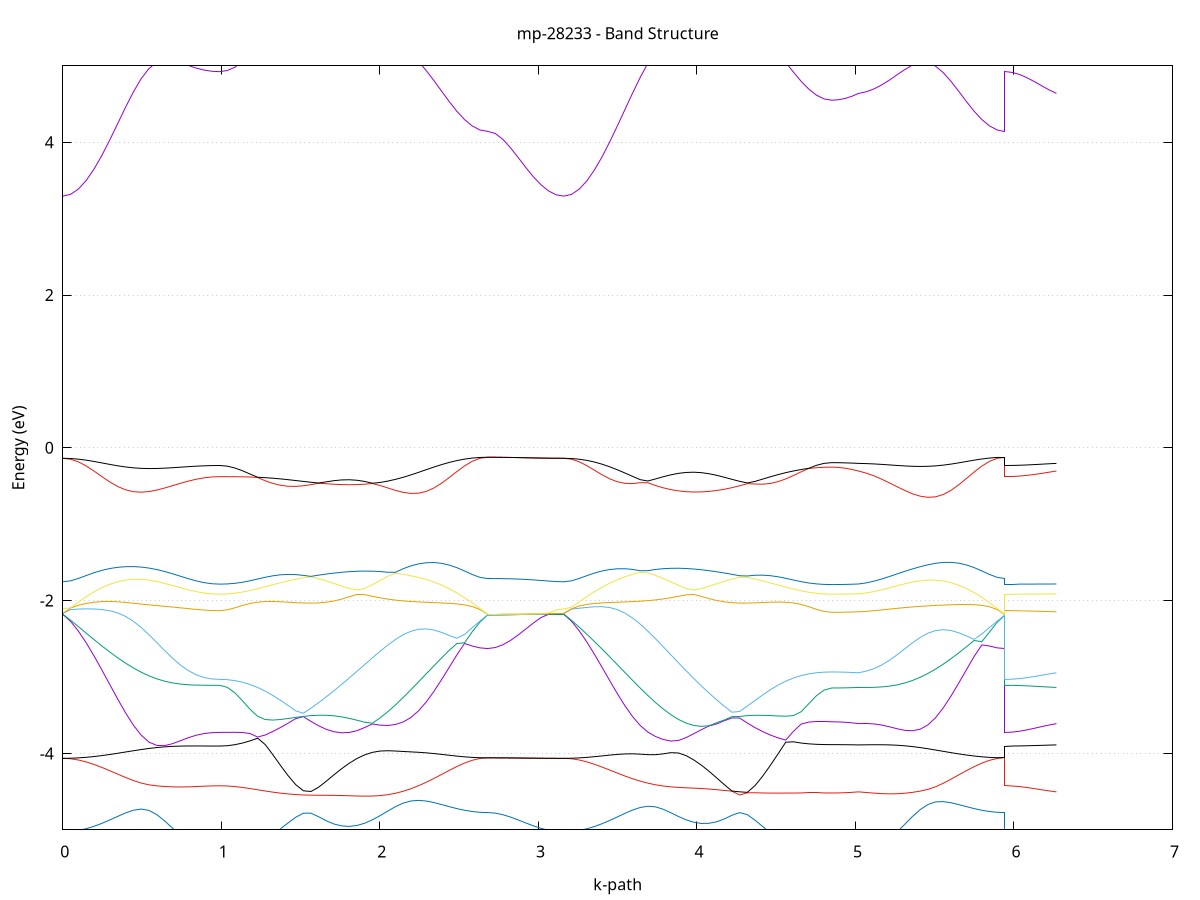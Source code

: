 set title 'mp-28233 - Band Structure'
set xlabel 'k-path'
set ylabel 'Energy (eV)'
set grid y
set yrange [-5:5]
set terminal png size 800,600
set output 'mp-28233_bands_gnuplot.png'
plot '-' using 1:2 with lines notitle, '-' using 1:2 with lines notitle, '-' using 1:2 with lines notitle, '-' using 1:2 with lines notitle, '-' using 1:2 with lines notitle, '-' using 1:2 with lines notitle, '-' using 1:2 with lines notitle, '-' using 1:2 with lines notitle, '-' using 1:2 with lines notitle, '-' using 1:2 with lines notitle, '-' using 1:2 with lines notitle, '-' using 1:2 with lines notitle, '-' using 1:2 with lines notitle, '-' using 1:2 with lines notitle, '-' using 1:2 with lines notitle, '-' using 1:2 with lines notitle, '-' using 1:2 with lines notitle, '-' using 1:2 with lines notitle, '-' using 1:2 with lines notitle, '-' using 1:2 with lines notitle, '-' using 1:2 with lines notitle, '-' using 1:2 with lines notitle, '-' using 1:2 with lines notitle, '-' using 1:2 with lines notitle, '-' using 1:2 with lines notitle, '-' using 1:2 with lines notitle, '-' using 1:2 with lines notitle, '-' using 1:2 with lines notitle, '-' using 1:2 with lines notitle, '-' using 1:2 with lines notitle, '-' using 1:2 with lines notitle, '-' using 1:2 with lines notitle, '-' using 1:2 with lines notitle, '-' using 1:2 with lines notitle, '-' using 1:2 with lines notitle, '-' using 1:2 with lines notitle, '-' using 1:2 with lines notitle, '-' using 1:2 with lines notitle, '-' using 1:2 with lines notitle, '-' using 1:2 with lines notitle, '-' using 1:2 with lines notitle, '-' using 1:2 with lines notitle, '-' using 1:2 with lines notitle, '-' using 1:2 with lines notitle, '-' using 1:2 with lines notitle, '-' using 1:2 with lines notitle, '-' using 1:2 with lines notitle, '-' using 1:2 with lines notitle, '-' using 1:2 with lines notitle, '-' using 1:2 with lines notitle, '-' using 1:2 with lines notitle, '-' using 1:2 with lines notitle, '-' using 1:2 with lines notitle, '-' using 1:2 with lines notitle, '-' using 1:2 with lines notitle, '-' using 1:2 with lines notitle, '-' using 1:2 with lines notitle, '-' using 1:2 with lines notitle, '-' using 1:2 with lines notitle, '-' using 1:2 with lines notitle, '-' using 1:2 with lines notitle, '-' using 1:2 with lines notitle, '-' using 1:2 with lines notitle, '-' using 1:2 with lines notitle, '-' using 1:2 with lines notitle, '-' using 1:2 with lines notitle, '-' using 1:2 with lines notitle, '-' using 1:2 with lines notitle, '-' using 1:2 with lines notitle, '-' using 1:2 with lines notitle, '-' using 1:2 with lines notitle, '-' using 1:2 with lines notitle, '-' using 1:2 with lines notitle, '-' using 1:2 with lines notitle, '-' using 1:2 with lines notitle, '-' using 1:2 with lines notitle, '-' using 1:2 with lines notitle, '-' using 1:2 with lines notitle, '-' using 1:2 with lines notitle, '-' using 1:2 with lines notitle, '-' using 1:2 with lines notitle, '-' using 1:2 with lines notitle, '-' using 1:2 with lines notitle, '-' using 1:2 with lines notitle, '-' using 1:2 with lines notitle, '-' using 1:2 with lines notitle, '-' using 1:2 with lines notitle, '-' using 1:2 with lines notitle, '-' using 1:2 with lines notitle, '-' using 1:2 with lines notitle, '-' using 1:2 with lines notitle, '-' using 1:2 with lines notitle, '-' using 1:2 with lines notitle, '-' using 1:2 with lines notitle, '-' using 1:2 with lines notitle, '-' using 1:2 with lines notitle
0.000000 -49.743517
0.049455 -49.743417
0.098910 -49.743417
0.148365 -49.743417
0.197820 -49.743417
0.247275 -49.743417
0.296730 -49.743317
0.346185 -49.743317
0.395640 -49.743217
0.445095 -49.743117
0.494551 -49.743117
0.544006 -49.743017
0.593461 -49.743017
0.642916 -49.742917
0.692371 -49.742917
0.741826 -49.742817
0.791281 -49.742817
0.840736 -49.742817
0.890191 -49.742717
0.939646 -49.742717
0.989101 -49.742717
0.989101 -49.742717
1.037123 -49.742717
1.085144 -49.742717
1.133166 -49.742717
1.181188 -49.742717
1.229209 -49.742717
1.277231 -49.742717
1.325253 -49.742717
1.373274 -49.742617
1.421296 -49.742617
1.469318 -49.742617
1.517339 -49.742617
1.565361 -49.742617
1.613383 -49.742617
1.613383 -49.742617
1.661849 -49.742617
1.710315 -49.742617
1.758781 -49.742717
1.807247 -49.742717
1.855713 -49.742717
1.904179 -49.742817
1.952646 -49.742817
2.001112 -49.742917
2.049578 -49.742917
2.098044 -49.743017
2.146510 -49.743017
2.194976 -49.743117
2.243442 -49.743117
2.291908 -49.743217
2.340374 -49.743317
2.388841 -49.743317
2.437307 -49.743317
2.485773 -49.743417
2.534239 -49.743417
2.582705 -49.743417
2.631171 -49.743517
2.679637 -49.743517
2.679637 -49.743517
2.727715 -49.743517
2.775793 -49.743517
2.823871 -49.743417
2.871949 -49.743517
2.920027 -49.743517
2.968105 -49.743517
3.016183 -49.743517
3.064261 -49.743517
3.112339 -49.743517
3.160417 -49.743517
3.160417 -49.743517
3.208643 -49.743517
3.256868 -49.743417
3.305094 -49.743417
3.353319 -49.743417
3.401544 -49.743417
3.449770 -49.743317
3.497995 -49.743317
3.546220 -49.743217
3.594446 -49.743217
3.642671 -49.743117
3.690897 -49.743017
3.739122 -49.743017
3.787347 -49.742917
3.835573 -49.742917
3.883798 -49.742817
3.932023 -49.742817
3.980249 -49.742717
4.028474 -49.742717
4.076700 -49.742717
4.124925 -49.742717
4.173150 -49.742617
4.221376 -49.742617
4.269601 -49.742617
4.317826 -49.742617
4.317826 -49.742617
4.366293 -49.742617
4.414759 -49.742617
4.463225 -49.742617
4.511691 -49.742717
4.560157 -49.742717
4.608623 -49.742717
4.657089 -49.742717
4.705555 -49.742717
4.754021 -49.742717
4.802488 -49.742717
4.850954 -49.742717
4.850954 -49.742717
4.893124 -49.742717
4.935294 -49.742717
4.977464 -49.742717
5.019634 -49.742717
5.019634 -49.742717
5.068234 -49.742717
5.116834 -49.742817
5.165434 -49.742817
5.214035 -49.742817
5.262635 -49.742917
5.311235 -49.742917
5.359835 -49.743017
5.408435 -49.743017
5.457036 -49.743117
5.505636 -49.743117
5.554236 -49.743217
5.602836 -49.743317
5.651436 -49.743317
5.700036 -49.743317
5.748637 -49.743417
5.797237 -49.743417
5.845837 -49.743417
5.894437 -49.743517
5.943037 -49.743517
5.943037 -49.742717
5.989439 -49.742717
6.035841 -49.742717
6.082243 -49.742717
6.128644 -49.742717
6.175046 -49.742717
6.221448 -49.742717
6.267849 -49.742717
e
0.000000 -49.720317
0.049455 -49.720317
0.098910 -49.720417
0.148365 -49.720617
0.197820 -49.720817
0.247275 -49.721117
0.296730 -49.721417
0.346185 -49.721817
0.395640 -49.722217
0.445095 -49.722617
0.494551 -49.723017
0.544006 -49.723517
0.593461 -49.723917
0.642916 -49.724317
0.692371 -49.724617
0.741826 -49.725017
0.791281 -49.725317
0.840736 -49.725517
0.890191 -49.725617
0.939646 -49.725717
0.989101 -49.725817
0.989101 -49.725817
1.037123 -49.725817
1.085144 -49.725717
1.133166 -49.725717
1.181188 -49.725617
1.229209 -49.725417
1.277231 -49.725317
1.325253 -49.725117
1.373274 -49.725017
1.421296 -49.724817
1.469318 -49.724617
1.517339 -49.724317
1.565361 -49.724217
1.613383 -49.724417
1.613383 -49.724417
1.661849 -49.724617
1.710315 -49.724717
1.758781 -49.724817
1.807247 -49.724817
1.855713 -49.724717
1.904179 -49.724617
1.952646 -49.724417
2.001112 -49.724217
2.049578 -49.723917
2.098044 -49.723617
2.146510 -49.723217
2.194976 -49.722917
2.243442 -49.722517
2.291908 -49.722117
2.340374 -49.721717
2.388841 -49.721417
2.437307 -49.721117
2.485773 -49.720817
2.534239 -49.720617
2.582705 -49.720417
2.631171 -49.720317
2.679637 -49.720317
2.679637 -49.720317
2.727715 -49.720317
2.775793 -49.720317
2.823871 -49.720317
2.871949 -49.720317
2.920027 -49.720317
2.968105 -49.720317
3.016183 -49.720317
3.064261 -49.720317
3.112339 -49.720317
3.160417 -49.720317
3.160417 -49.720317
3.208643 -49.720317
3.256868 -49.720417
3.305094 -49.720617
3.353319 -49.720817
3.401544 -49.721017
3.449770 -49.721417
3.497995 -49.721717
3.546220 -49.722117
3.594446 -49.722517
3.642671 -49.722817
3.690897 -49.723217
3.739122 -49.723617
3.787347 -49.723917
3.835573 -49.724217
3.883798 -49.724417
3.932023 -49.724617
3.980249 -49.724717
4.028474 -49.724817
4.076700 -49.724817
4.124925 -49.724717
4.173150 -49.724617
4.221376 -49.724517
4.269601 -49.724217
4.317826 -49.724317
4.317826 -49.724317
4.366293 -49.724517
4.414759 -49.724817
4.463225 -49.725017
4.511691 -49.725117
4.560157 -49.725317
4.608623 -49.725417
4.657089 -49.725617
4.705555 -49.725717
4.754021 -49.725717
4.802488 -49.725817
4.850954 -49.725817
4.850954 -49.725817
4.893124 -49.725817
4.935294 -49.725817
4.977464 -49.725817
5.019634 -49.725717
5.019634 -49.725717
5.068234 -49.725617
5.116834 -49.725517
5.165434 -49.725217
5.214035 -49.725017
5.262635 -49.724617
5.311235 -49.724317
5.359835 -49.723917
5.408435 -49.723417
5.457036 -49.723017
5.505636 -49.722617
5.554236 -49.722217
5.602836 -49.721817
5.651436 -49.721417
5.700036 -49.721117
5.748637 -49.720817
5.797237 -49.720617
5.845837 -49.720417
5.894437 -49.720317
5.943037 -49.720317
5.943037 -49.725817
5.989439 -49.725817
6.035841 -49.725817
6.082243 -49.725817
6.128644 -49.725817
6.175046 -49.725817
6.221448 -49.725817
6.267849 -49.725717
e
0.000000 -49.720317
0.049455 -49.720317
0.098910 -49.720317
0.148365 -49.720317
0.197820 -49.720417
0.247275 -49.720517
0.296730 -49.720617
0.346185 -49.720717
0.395640 -49.720817
0.445095 -49.720917
0.494551 -49.721017
0.544006 -49.721117
0.593461 -49.721217
0.642916 -49.721317
0.692371 -49.721417
0.741826 -49.721517
0.791281 -49.721517
0.840736 -49.721617
0.890191 -49.721617
0.939646 -49.721717
0.989101 -49.721717
0.989101 -49.721717
1.037123 -49.721717
1.085144 -49.721817
1.133166 -49.721917
1.181188 -49.722117
1.229209 -49.722317
1.277231 -49.722617
1.325253 -49.722817
1.373274 -49.723117
1.421296 -49.723417
1.469318 -49.723717
1.517339 -49.724017
1.565361 -49.724117
1.613383 -49.723917
1.613383 -49.723917
1.661849 -49.723617
1.710315 -49.723317
1.758781 -49.723117
1.807247 -49.722817
1.855713 -49.722617
1.904179 -49.722317
1.952646 -49.722117
2.001112 -49.721917
2.049578 -49.721717
2.098044 -49.721517
2.146510 -49.721317
2.194976 -49.721117
2.243442 -49.721017
2.291908 -49.720817
2.340374 -49.720717
2.388841 -49.720617
2.437307 -49.720517
2.485773 -49.720417
2.534239 -49.720317
2.582705 -49.720317
2.631171 -49.720317
2.679637 -49.720317
2.679637 -49.720317
2.727715 -49.720317
2.775793 -49.720317
2.823871 -49.720317
2.871949 -49.720317
2.920027 -49.720317
2.968105 -49.720317
3.016183 -49.720317
3.064261 -49.720317
3.112339 -49.720317
3.160417 -49.720317
3.160417 -49.720317
3.208643 -49.720317
3.256868 -49.720317
3.305094 -49.720317
3.353319 -49.720417
3.401544 -49.720517
3.449770 -49.720617
3.497995 -49.720717
3.546220 -49.720817
3.594446 -49.720917
3.642671 -49.721117
3.690897 -49.721317
3.739122 -49.721517
3.787347 -49.721717
3.835573 -49.721917
3.883798 -49.722117
3.932023 -49.722317
3.980249 -49.722617
4.028474 -49.722817
4.076700 -49.723117
4.124925 -49.723317
4.173150 -49.723617
4.221376 -49.723817
4.269601 -49.724117
4.317826 -49.724017
4.317826 -49.724017
4.366293 -49.723717
4.414759 -49.723417
4.463225 -49.723117
4.511691 -49.722917
4.560157 -49.722617
4.608623 -49.722317
4.657089 -49.722117
4.705555 -49.721917
4.754021 -49.721817
4.802488 -49.721717
4.850954 -49.721717
4.850954 -49.721717
4.893124 -49.721717
4.935294 -49.721717
4.977464 -49.721717
5.019634 -49.721717
5.019634 -49.721717
5.068234 -49.721617
5.116834 -49.721617
5.165434 -49.721517
5.214035 -49.721517
5.262635 -49.721417
5.311235 -49.721317
5.359835 -49.721217
5.408435 -49.721117
5.457036 -49.721017
5.505636 -49.720917
5.554236 -49.720817
5.602836 -49.720717
5.651436 -49.720617
5.700036 -49.720517
5.748637 -49.720417
5.797237 -49.720317
5.845837 -49.720317
5.894437 -49.720317
5.943037 -49.720317
5.943037 -49.721717
5.989439 -49.721717
6.035841 -49.721717
6.082243 -49.721717
6.128644 -49.721717
6.175046 -49.721717
6.221448 -49.721717
6.267849 -49.721717
e
0.000000 -15.488217
0.049455 -15.485017
0.098910 -15.475617
0.148365 -15.460217
0.197820 -15.438917
0.247275 -15.412117
0.296730 -15.380317
0.346185 -15.344017
0.395640 -15.303917
0.445095 -15.260617
0.494551 -15.214917
0.544006 -15.167617
0.593461 -15.119817
0.642916 -15.072217
0.692371 -15.025917
0.741826 -14.981617
0.791281 -14.940317
0.840736 -14.903017
0.890191 -14.870817
0.939646 -14.846217
0.989101 -14.835817
0.989101 -14.835817
1.037123 -14.835017
1.085144 -14.832617
1.133166 -14.828617
1.181188 -14.823317
1.229209 -14.816717
1.277231 -14.809017
1.325253 -14.800617
1.373274 -14.791617
1.421296 -14.782417
1.469318 -14.773217
1.517339 -14.764417
1.565361 -14.760517
1.613383 -14.771417
1.613383 -14.771417
1.661849 -14.786617
1.710315 -14.806317
1.758781 -14.830517
1.807247 -14.859217
1.855713 -14.892117
1.904179 -14.928917
1.952646 -14.968917
2.001112 -15.011617
2.049578 -15.056217
2.098044 -15.101917
2.146510 -15.147717
2.194976 -15.193017
2.243442 -15.236817
2.291908 -15.278317
2.340374 -15.316817
2.388841 -15.351717
2.437307 -15.382217
2.485773 -15.407817
2.534239 -15.428317
2.582705 -15.443117
2.631171 -15.452117
2.679637 -15.455117
2.679637 -15.455117
2.727715 -15.456017
2.775793 -15.458517
2.823871 -15.462317
2.871949 -15.467017
2.920027 -15.472217
2.968105 -15.477217
3.016183 -15.481717
3.064261 -15.485217
3.112339 -15.487417
3.160417 -15.488217
3.160417 -15.488217
3.208643 -15.485117
3.256868 -15.476017
3.305094 -15.461017
3.353319 -15.440417
3.401544 -15.414417
3.449770 -15.383417
3.497995 -15.348117
3.546220 -15.308917
3.594446 -15.266617
3.642671 -15.221917
3.690897 -15.175517
3.739122 -15.128317
3.787347 -15.081117
3.835573 -15.034817
3.883798 -14.990217
3.932023 -14.948017
3.980249 -14.909017
4.028474 -14.873717
4.076700 -14.842517
4.124925 -14.815717
4.173150 -14.793517
4.221376 -14.775717
4.269601 -14.762317
4.317826 -14.764717
4.317826 -14.764717
4.366293 -14.775317
4.414759 -14.786117
4.463225 -14.796817
4.511691 -14.807117
4.560157 -14.816717
4.608623 -14.825417
4.657089 -14.832917
4.705555 -14.838917
4.754021 -14.843317
4.802488 -14.846017
4.850954 -14.846917
4.850954 -14.846917
4.893124 -14.847017
4.935294 -14.847417
4.977464 -14.848317
5.019634 -14.850017
5.019634 -14.850017
5.068234 -14.869417
5.116834 -14.897617
5.165434 -14.931717
5.214035 -14.970117
5.262635 -15.011817
5.311235 -15.055817
5.359835 -15.101117
5.408435 -15.146817
5.457036 -15.192017
5.505636 -15.235917
5.554236 -15.277517
5.602836 -15.316217
5.651436 -15.351117
5.700036 -15.381817
5.748637 -15.407617
5.797237 -15.428117
5.845837 -15.443017
5.894437 -15.452117
5.943037 -15.455117
5.943037 -14.835817
5.989439 -14.836117
6.035841 -14.837017
6.082243 -14.838517
6.128644 -14.840617
6.175046 -14.843217
6.221448 -14.846417
6.267849 -14.850017
e
0.000000 -14.809117
0.049455 -14.808317
0.098910 -14.806117
0.148365 -14.802417
0.197820 -14.797417
0.247275 -14.791317
0.296730 -14.784317
0.346185 -14.776717
0.395640 -14.768717
0.445095 -14.760817
0.494551 -14.753317
0.544006 -14.746617
0.593461 -14.741217
0.642916 -14.737517
0.692371 -14.736017
0.741826 -14.737017
0.791281 -14.741017
0.840736 -14.748017
0.890191 -14.757917
0.939646 -14.768817
0.989101 -14.774717
0.989101 -14.774717
1.037123 -14.774017
1.085144 -14.772117
1.133166 -14.769217
1.181188 -14.765317
1.229209 -14.761117
1.277231 -14.756717
1.325253 -14.752817
1.373274 -14.750017
1.421296 -14.748717
1.469318 -14.749717
1.517339 -14.753517
1.565361 -14.756217
1.613383 -14.749017
1.613383 -14.749017
1.661849 -14.742917
1.710315 -14.738317
1.758781 -14.735317
1.807247 -14.734017
1.855713 -14.734617
1.904179 -14.736917
1.952646 -14.741117
2.001112 -14.746817
2.049578 -14.754017
2.098044 -14.762517
2.146510 -14.771917
2.194976 -14.781917
2.243442 -14.792317
2.291908 -14.802717
2.340374 -14.812817
2.388841 -14.822317
2.437307 -14.830817
2.485773 -14.838217
2.534239 -14.844117
2.582705 -14.848517
2.631171 -14.851217
2.679637 -14.852117
2.679637 -14.852117
2.727715 -14.851017
2.775793 -14.847817
2.823871 -14.842917
2.871949 -14.836817
2.920027 -14.830117
2.968105 -14.823517
3.016183 -14.817617
3.064261 -14.813017
3.112339 -14.810117
3.160417 -14.809117
3.160417 -14.809117
3.208643 -14.808317
3.256868 -14.806017
3.305094 -14.802317
3.353319 -14.797317
3.401544 -14.791017
3.449770 -14.783917
3.497995 -14.776017
3.546220 -14.767717
3.594446 -14.759317
3.642671 -14.751017
3.690897 -14.743217
3.739122 -14.736117
3.787347 -14.730117
3.835573 -14.725317
3.883798 -14.722017
3.932023 -14.720317
3.980249 -14.720317
4.028474 -14.722117
4.076700 -14.725617
4.124925 -14.730817
4.173150 -14.737517
4.221376 -14.745617
4.269601 -14.754717
4.317826 -14.752817
4.317826 -14.752817
4.366293 -14.746817
4.414759 -14.743917
4.463225 -14.743417
4.511691 -14.744817
4.560157 -14.747517
4.608623 -14.750817
4.657089 -14.754317
4.705555 -14.757517
4.754021 -14.760117
4.802488 -14.761817
4.850954 -14.762317
4.850954 -14.762317
4.893124 -14.762617
4.935294 -14.763317
4.977464 -14.764217
5.019634 -14.765117
5.019634 -14.765117
5.068234 -14.760217
5.116834 -14.755117
5.165434 -14.752017
5.214035 -14.751617
5.262635 -14.753917
5.311235 -14.758517
5.359835 -14.765217
5.408435 -14.773417
5.457036 -14.782717
5.505636 -14.792617
5.554236 -14.802817
5.602836 -14.812717
5.651436 -14.822217
5.700036 -14.830717
5.748637 -14.838117
5.797237 -14.844117
5.845837 -14.848517
5.894437 -14.851217
5.943037 -14.852117
5.943037 -14.774717
5.989439 -14.774417
6.035841 -14.773817
6.082243 -14.772717
6.128644 -14.771317
6.175046 -14.769517
6.221448 -14.767417
6.267849 -14.765117
e
0.000000 -5.027117
0.049455 -5.022417
0.098910 -5.008317
0.148365 -4.985217
0.197820 -4.953817
0.247275 -4.915317
0.296730 -4.871517
0.346185 -4.824917
0.395640 -4.780017
0.445095 -4.744217
0.494551 -4.728817
0.544006 -4.746817
0.593461 -4.802117
0.642916 -4.884617
0.692371 -4.979117
0.741826 -5.073117
0.791281 -5.158117
0.840736 -5.228617
0.890191 -5.281117
0.939646 -5.313517
0.989101 -5.324317
0.989101 -5.324317
1.037123 -5.318617
1.085144 -5.301617
1.133166 -5.273417
1.181188 -5.234417
1.229209 -5.185317
1.277231 -5.126817
1.325253 -5.060217
1.373274 -4.987117
1.421296 -4.910417
1.469318 -4.836617
1.517339 -4.782917
1.565361 -4.782817
1.613383 -4.829117
1.613383 -4.829117
1.661849 -4.882417
1.710315 -4.924217
1.758781 -4.949217
1.807247 -4.955617
1.855713 -4.943517
1.904179 -4.914217
1.952646 -4.870217
2.001112 -4.815417
2.049578 -4.755517
2.098044 -4.698017
2.146510 -4.651617
2.194976 -4.623117
2.243442 -4.614817
2.291908 -4.623517
2.340374 -4.643617
2.388841 -4.669617
2.437307 -4.697017
2.485773 -4.722717
2.534239 -4.744517
2.582705 -4.761017
2.631171 -4.771317
2.679637 -4.774817
2.679637 -4.774817
2.727715 -4.782017
2.775793 -4.802517
2.823871 -4.833517
2.871949 -4.870917
2.920027 -4.910417
2.968105 -4.948117
3.016183 -4.980817
3.064261 -5.006017
3.112339 -5.021717
3.160417 -5.027117
3.160417 -5.027117
3.208643 -5.022617
3.256868 -5.009317
3.305094 -4.987417
3.353319 -4.957617
3.401544 -4.920717
3.449770 -4.878217
3.497995 -4.832017
3.546220 -4.785017
3.594446 -4.741617
3.642671 -4.708117
3.690897 -4.692217
3.739122 -4.700117
3.787347 -4.731217
3.835573 -4.776917
3.883798 -4.826117
3.932023 -4.869617
3.980249 -4.901217
4.028474 -4.917117
4.076700 -4.915217
4.124925 -4.895017
4.173150 -4.857917
4.221376 -4.810117
4.269601 -4.775517
4.317826 -4.801517
4.317826 -4.801517
4.366293 -4.873817
4.414759 -4.957217
4.463225 -5.039717
4.511691 -5.116917
4.560157 -5.186717
4.608623 -5.247617
4.657089 -5.298517
4.705555 -5.338917
4.754021 -5.368017
4.802488 -5.385717
4.850954 -5.391617
4.850954 -5.391617
4.893124 -5.389917
4.935294 -5.385017
4.977464 -5.377017
5.019634 -5.366017
5.019634 -5.366017
5.068234 -5.334917
5.116834 -5.283417
5.165434 -5.213517
5.214035 -5.127817
5.262635 -5.030617
5.311235 -4.927417
5.359835 -4.825917
5.408435 -4.736217
5.457036 -4.669517
5.505636 -4.635117
5.554236 -4.631017
5.602836 -4.646017
5.651436 -4.670117
5.700036 -4.696917
5.748637 -4.722517
5.797237 -4.744417
5.845837 -4.761017
5.894437 -4.771317
5.943037 -4.774817
5.943037 -5.324317
5.989439 -5.325817
6.035841 -5.330117
6.082243 -5.336617
6.128644 -5.344517
6.175046 -5.352717
6.221448 -5.360217
6.267849 -5.366017
e
0.000000 -4.064917
0.049455 -4.070517
0.098910 -4.086617
0.148365 -4.112217
0.197820 -4.145617
0.247275 -4.184617
0.296730 -4.227317
0.346185 -4.271317
0.395640 -4.314817
0.445095 -4.355117
0.494551 -4.388617
0.544006 -4.411717
0.593461 -4.425017
0.642916 -4.433217
0.692371 -4.438217
0.741826 -4.440017
0.791281 -4.438417
0.840736 -4.434417
0.890191 -4.429517
0.939646 -4.425617
0.989101 -4.424117
0.989101 -4.424117
1.037123 -4.426817
1.085144 -4.434417
1.133166 -4.446117
1.181188 -4.460517
1.229209 -4.476417
1.277231 -4.492317
1.325253 -4.507317
1.373274 -4.520417
1.421296 -4.531117
1.469318 -4.539017
1.517339 -4.544217
1.565361 -4.547017
1.613383 -4.548217
1.613383 -4.548217
1.661849 -4.548817
1.710315 -4.549617
1.758781 -4.551617
1.807247 -4.554517
1.855713 -4.557717
1.904179 -4.559617
1.952646 -4.558417
2.001112 -4.552617
2.049578 -4.540817
2.098044 -4.522117
2.146510 -4.496417
2.194976 -4.463517
2.243442 -4.424017
2.291908 -4.378817
2.340374 -4.329017
2.388841 -4.276417
2.437307 -4.223217
2.485773 -4.172217
2.534239 -4.126717
2.582705 -4.090317
2.631171 -4.066617
2.679637 -4.058417
2.679637 -4.058417
2.727715 -4.058617
2.775793 -4.059117
2.823871 -4.059817
2.871949 -4.060717
2.920027 -4.061717
2.968105 -4.062717
3.016183 -4.063617
3.064261 -4.064317
3.112339 -4.064817
3.160417 -4.064917
3.160417 -4.064917
3.208643 -4.070317
3.256868 -4.086017
3.305094 -4.110617
3.353319 -4.142417
3.401544 -4.179017
3.449770 -4.218317
3.497995 -4.258017
3.546220 -4.296417
3.594446 -4.331917
3.642671 -4.363417
3.690897 -4.389917
3.739122 -4.411117
3.787347 -4.427017
3.835573 -4.438117
3.883798 -4.445417
3.932023 -4.450517
3.980249 -4.454817
4.028474 -4.460017
4.076700 -4.466817
4.124925 -4.475317
4.173150 -4.484917
4.221376 -4.494517
4.269601 -4.544617
4.317826 -4.516317
4.317826 -4.516317
4.366293 -4.515117
4.414759 -4.518217
4.463225 -4.519517
4.511691 -4.519817
4.560157 -4.519417
4.608623 -4.518817
4.657089 -4.518417
4.705555 -4.518217
4.754021 -4.518217
4.802488 -4.518317
4.850954 -4.518417
4.850954 -4.518417
4.893124 -4.517417
4.935294 -4.514617
4.977464 -4.509917
5.019634 -4.503717
5.019634 -4.503717
5.068234 -4.511817
5.116834 -4.520117
5.165434 -4.526717
5.214035 -4.529817
5.262635 -4.528417
5.311235 -4.521817
5.359835 -4.510217
5.408435 -4.494017
5.457036 -4.471217
5.505636 -4.436917
5.554236 -4.390617
5.602836 -4.337417
5.651436 -4.281617
5.700036 -4.226217
5.748637 -4.173717
5.797237 -4.127317
5.845837 -4.090517
5.894437 -4.066717
5.943037 -4.058417
5.943037 -4.424117
5.989439 -4.426917
6.035841 -4.434917
6.082243 -4.446917
6.128644 -4.461317
6.175046 -4.476517
6.221448 -4.491017
6.267849 -4.503717
e
0.000000 -4.064917
0.049455 -4.063417
0.098910 -4.058817
0.148365 -4.051317
0.197820 -4.041117
0.247275 -4.028617
0.296730 -4.014217
0.346185 -3.998417
0.395640 -3.981917
0.445095 -3.965417
0.494551 -3.949717
0.544006 -3.935617
0.593461 -3.923717
0.642916 -3.914517
0.692371 -3.908117
0.741826 -3.904417
0.791281 -3.902817
0.840736 -3.902717
0.890191 -3.903217
0.939646 -3.903817
0.989101 -3.904117
0.989101 -3.904117
1.037123 -3.899617
1.085144 -3.886317
1.133166 -3.864817
1.181188 -3.836017
1.229209 -3.800617
1.277231 -3.885017
1.325253 -4.017217
1.373274 -4.157517
1.421296 -4.291917
1.469318 -4.409217
1.517339 -4.489617
1.565361 -4.498717
1.613383 -4.443517
1.613383 -4.443517
1.661849 -4.364217
1.710315 -4.280617
1.758781 -4.200517
1.807247 -4.128317
1.855713 -4.067117
1.904179 -4.019417
1.952646 -3.986817
2.001112 -3.969517
2.049578 -3.965217
2.098044 -3.968817
2.146510 -3.974817
2.194976 -3.980317
2.243442 -3.985617
2.291908 -3.992717
2.340374 -4.001917
2.388841 -4.012917
2.437307 -4.024517
2.485773 -4.035517
2.534239 -4.045017
2.582705 -4.052317
2.631171 -4.056917
2.679637 -4.058417
2.679637 -4.058417
2.727715 -4.058617
2.775793 -4.059117
2.823871 -4.059817
2.871949 -4.060717
2.920027 -4.061717
2.968105 -4.062717
3.016183 -4.063617
3.064261 -4.064317
3.112339 -4.064817
3.160417 -4.064917
3.160417 -4.064917
3.208643 -4.063517
3.256868 -4.059117
3.305094 -4.052217
3.353319 -4.043217
3.401544 -4.033017
3.449770 -4.022517
3.497995 -4.013317
3.546220 -4.007117
3.594446 -4.005717
3.642671 -4.010017
3.690897 -4.016717
3.739122 -4.017317
3.787347 -4.006017
3.835573 -3.990617
3.883798 -3.994917
3.932023 -4.029717
3.980249 -4.085417
4.028474 -4.154917
4.076700 -4.234617
4.124925 -4.321117
4.173150 -4.410017
4.221376 -4.493017
4.269601 -4.503217
4.317826 -4.510117
4.317826 -4.510117
4.366293 -4.422117
4.414759 -4.297917
4.463225 -4.157217
4.511691 -4.006917
4.560157 -3.854117
4.608623 -3.848617
4.657089 -3.864517
4.705555 -3.875017
4.754021 -3.881317
4.802488 -3.884617
4.850954 -3.885617
4.850954 -3.885617
4.893124 -3.885817
4.935294 -3.886517
4.977464 -3.887617
5.019634 -3.889017
5.019634 -3.889017
5.068234 -3.887617
5.116834 -3.886717
5.165434 -3.886917
5.214035 -3.888817
5.262635 -3.893217
5.311235 -3.900617
5.359835 -3.910917
5.408435 -3.924017
5.457036 -3.939217
5.505636 -3.955917
5.554236 -3.973217
5.602836 -3.990317
5.651436 -4.006617
5.700036 -4.021417
5.748637 -4.034217
5.797237 -4.044617
5.845837 -4.052217
5.894437 -4.056917
5.943037 -4.058417
5.943037 -3.904117
5.989439 -3.903617
6.035841 -3.902317
6.082243 -3.900217
6.128644 -3.897517
6.175046 -3.894617
6.221448 -3.891617
6.267849 -3.889017
e
0.000000 -2.178817
0.049455 -2.272017
0.098910 -2.401017
0.148365 -2.554717
0.197820 -2.726617
0.247275 -2.910617
0.296730 -3.100117
0.346185 -3.288517
0.395640 -3.468017
0.445095 -3.629417
0.494551 -3.761517
0.544006 -3.852517
0.593461 -3.896317
0.642916 -3.898417
0.692371 -3.872817
0.741826 -3.834517
0.791281 -3.795217
0.840736 -3.762717
0.890191 -3.740617
0.939646 -3.728817
0.989101 -3.725317
0.989101 -3.725317
1.037123 -3.724817
1.085144 -3.724217
1.133166 -3.726417
1.181188 -3.739817
1.229209 -3.786117
1.277231 -3.759317
1.325253 -3.712617
1.373274 -3.661017
1.421296 -3.604917
1.469318 -3.545017
1.517339 -3.518617
1.565361 -3.581117
1.613383 -3.638417
1.613383 -3.638417
1.661849 -3.684817
1.710315 -3.716417
1.758781 -3.730517
1.807247 -3.725917
1.855713 -3.702617
1.904179 -3.661817
1.952646 -3.614417
2.001112 -3.630117
2.049578 -3.634017
2.098044 -3.622117
2.146510 -3.589717
2.194976 -3.531617
2.243442 -3.444317
2.291908 -3.328717
2.340374 -3.190317
2.388841 -3.036317
2.437307 -2.874117
2.485773 -2.710717
2.534239 -2.560717
2.582705 -2.594617
2.631171 -2.618817
2.679637 -2.627417
2.679637 -2.627417
2.727715 -2.614817
2.775793 -2.578217
2.823871 -2.521717
2.871949 -2.451017
2.920027 -2.372817
2.968105 -2.294017
3.016183 -2.221517
3.064261 -2.178917
3.112339 -2.178817
3.160417 -2.178817
3.160417 -2.178817
3.208643 -2.269317
3.256868 -2.393217
3.305094 -2.539517
3.353319 -2.701417
3.401544 -2.872617
3.449770 -3.046717
3.497995 -3.217217
3.546220 -3.377217
3.594446 -3.519117
3.642671 -3.635217
3.690897 -3.720917
3.739122 -3.779217
3.787347 -3.817817
3.835573 -3.838717
3.883798 -3.830717
3.932023 -3.793117
3.980249 -3.742517
4.028474 -3.689917
4.076700 -3.640617
4.124925 -3.613917
4.173150 -3.572517
4.221376 -3.535517
4.269601 -3.536817
4.317826 -3.602517
4.317826 -3.602517
4.366293 -3.662217
4.414759 -3.714617
4.463225 -3.759517
4.511691 -3.796717
4.560157 -3.826317
4.608623 -3.712017
4.657089 -3.617517
4.705555 -3.590317
4.754021 -3.586017
4.802488 -3.586017
4.850954 -3.586317
4.850954 -3.586317
4.893124 -3.587817
4.935294 -3.592417
4.977464 -3.599917
5.019634 -3.610517
5.019634 -3.610517
5.068234 -3.608717
5.116834 -3.614317
5.165434 -3.629017
5.214035 -3.651617
5.262635 -3.677317
5.311235 -3.698117
5.359835 -3.704017
5.408435 -3.683617
5.457036 -3.627617
5.505636 -3.532617
5.554236 -3.403417
5.602836 -3.249317
5.651436 -3.080217
5.700036 -2.905017
5.748637 -2.731717
5.797237 -2.580017
5.845837 -2.594617
5.894437 -2.618817
5.943037 -2.627417
5.943037 -3.725317
5.989439 -3.721217
6.035841 -3.709717
6.082243 -3.692317
6.128644 -3.671417
6.175046 -3.649317
6.221448 -3.628417
6.267849 -3.610517
e
0.000000 -2.178817
0.049455 -2.257017
0.098910 -2.341817
0.148365 -2.427217
0.197820 -2.511717
0.247275 -2.594217
0.296730 -2.673517
0.346185 -2.748517
0.395640 -2.818117
0.445095 -2.881317
0.494551 -2.937217
0.544006 -2.985117
0.593461 -3.024417
0.642916 -3.055117
0.692371 -3.077517
0.741826 -3.092617
0.791281 -3.101617
0.840736 -3.106317
0.890191 -3.108117
0.939646 -3.108617
0.989101 -3.108717
0.989101 -3.108717
1.037123 -3.134917
1.085144 -3.207317
1.133166 -3.310417
1.181188 -3.423217
1.229209 -3.514417
1.277231 -3.556717
1.325253 -3.563817
1.373274 -3.556217
1.421296 -3.543217
1.469318 -3.528917
1.517339 -3.515817
1.565361 -3.505917
1.613383 -3.500517
1.613383 -3.500517
1.661849 -3.501017
1.710315 -3.508117
1.758781 -3.521917
1.807247 -3.541717
1.855713 -3.565817
1.904179 -3.591417
1.952646 -3.605517
2.001112 -3.535917
2.049578 -3.455317
2.098044 -3.366017
2.146510 -3.269917
2.194976 -3.169217
2.243442 -3.065417
2.291908 -2.960317
2.340374 -2.855317
2.388841 -2.751617
2.437307 -2.651117
2.485773 -2.562317
2.534239 -2.552817
2.582705 -2.407317
2.631171 -2.281817
2.679637 -2.188717
2.679637 -2.188717
2.727715 -2.188317
2.775793 -2.187017
2.823871 -2.185117
2.871949 -2.182817
2.920027 -2.180817
2.968105 -2.179717
3.016183 -2.179217
3.064261 -2.178917
3.112339 -2.178817
3.160417 -2.178817
3.160417 -2.178817
3.208643 -2.257717
3.256868 -2.346217
3.305094 -2.438717
3.353319 -2.534817
3.401544 -2.633917
3.449770 -2.735217
3.497995 -2.838117
3.546220 -2.941617
3.594446 -3.044417
3.642671 -3.145317
3.690897 -3.242617
3.739122 -3.334417
3.787347 -3.418717
3.835573 -3.493317
3.883798 -3.555717
3.932023 -3.603417
3.980249 -3.634117
4.028474 -3.646317
4.076700 -3.639317
4.124925 -3.597517
4.173150 -3.562317
4.221376 -3.518817
4.269601 -3.517017
4.317826 -3.506017
4.317826 -3.506017
4.366293 -3.501317
4.414759 -3.501617
4.463225 -3.505217
4.511691 -3.510117
4.560157 -3.513117
4.608623 -3.505317
4.657089 -3.455317
4.705555 -3.350617
4.754021 -3.245417
4.802488 -3.171017
4.850954 -3.144017
4.850954 -3.144017
4.893124 -3.143517
4.935294 -3.142117
4.977464 -3.139717
5.019634 -3.136717
5.019634 -3.136717
5.068234 -3.137017
5.116834 -3.135217
5.165434 -3.130017
5.214035 -3.119717
5.262635 -3.102817
5.311235 -3.078317
5.359835 -3.045417
5.408435 -3.003817
5.457036 -2.953917
5.505636 -2.896217
5.554236 -2.831417
5.602836 -2.760517
5.651436 -2.684617
5.700036 -2.604617
5.748637 -2.521717
5.797237 -2.538317
5.845837 -2.410517
5.894437 -2.282817
5.943037 -2.188717
5.943037 -3.108717
5.989439 -3.109517
6.035841 -3.112117
6.082243 -3.116017
6.128644 -3.120917
6.175046 -3.126417
6.221448 -3.131817
6.267849 -3.136717
e
0.000000 -2.168317
0.049455 -2.118017
0.098910 -2.110617
0.148365 -2.108517
0.197820 -2.109917
0.247275 -2.117217
0.296730 -2.133117
0.346185 -2.161317
0.395640 -2.206217
0.445095 -2.270317
0.494551 -2.352417
0.544006 -2.447917
0.593461 -2.550917
0.642916 -2.655017
0.692371 -2.754217
0.741826 -2.842817
0.791281 -2.916017
0.840736 -2.970717
0.890191 -3.006217
0.939646 -3.025217
0.989101 -3.030917
0.989101 -3.030917
1.037123 -3.035017
1.085144 -3.047417
1.133166 -3.068417
1.181188 -3.098417
1.229209 -3.137517
1.277231 -3.185517
1.325253 -3.241917
1.373274 -3.305117
1.421296 -3.373317
1.469318 -3.443017
1.517339 -3.474417
1.565361 -3.408717
1.613383 -3.336517
1.613383 -3.336517
1.661849 -3.259917
1.710315 -3.180117
1.758781 -3.097417
1.807247 -3.012317
1.855713 -2.925417
1.904179 -2.837617
1.952646 -2.750017
2.001112 -2.664517
2.049578 -2.583317
2.098044 -2.509717
2.146510 -2.447717
2.194976 -2.401717
2.243442 -2.375317
2.291908 -2.370217
2.340374 -2.385117
2.388841 -2.415917
2.437307 -2.456417
2.485773 -2.492617
2.534239 -2.443217
2.582705 -2.354717
2.631171 -2.267317
2.679637 -2.188717
2.679637 -2.188717
2.727715 -2.188317
2.775793 -2.187017
2.823871 -2.185117
2.871949 -2.182817
2.920027 -2.180817
2.968105 -2.179717
3.016183 -2.179217
3.064261 -2.170117
3.112339 -2.168817
3.160417 -2.168317
3.160417 -2.168317
3.208643 -2.110617
3.256868 -2.100117
3.305094 -2.089517
3.353319 -2.081017
3.401544 -2.079517
3.449770 -2.090417
3.497995 -2.117817
3.546220 -2.164017
3.594446 -2.228417
3.642671 -2.308317
3.690897 -2.400017
3.739122 -2.499417
3.787347 -2.603317
3.835573 -2.709017
3.883798 -2.814417
3.932023 -2.918317
3.980249 -3.019417
4.028474 -3.117117
4.076700 -3.210817
4.124925 -3.299817
4.173150 -3.383817
4.221376 -3.461217
4.269601 -3.451117
4.317826 -3.381017
4.317826 -3.381017
4.366293 -3.307617
4.414759 -3.235317
4.463225 -3.167417
4.511691 -3.106717
4.560157 -3.055117
4.608623 -3.013417
4.657089 -2.981717
4.705555 -2.959317
4.754021 -2.944717
4.802488 -2.936617
4.850954 -2.934017
4.850954 -2.934017
4.893124 -2.934817
4.935294 -2.937017
4.977464 -2.940517
5.019634 -2.944917
5.019634 -2.944917
5.068234 -2.923017
5.116834 -2.890017
5.165434 -2.843117
5.214035 -2.781917
5.262635 -2.709317
5.311235 -2.630617
5.359835 -2.552417
5.408435 -2.482117
5.457036 -2.426917
5.505636 -2.392217
5.554236 -2.380817
5.602836 -2.391717
5.651436 -2.420717
5.700036 -2.461617
5.748637 -2.507317
5.797237 -2.436917
5.845837 -2.351617
5.894437 -2.266817
5.943037 -2.188717
5.943037 -3.030917
5.989439 -3.028317
6.035841 -3.020717
6.082243 -3.008817
6.128644 -2.993717
6.175046 -2.976817
6.221448 -2.960017
6.267849 -2.944917
e
0.000000 -2.168317
0.049455 -2.096717
0.098910 -2.060917
0.148365 -2.036717
0.197820 -2.021417
0.247275 -2.012717
0.296730 -2.010817
0.346185 -2.015217
0.395640 -2.024017
0.445095 -2.034517
0.494551 -2.045017
0.544006 -2.055117
0.593461 -2.064917
0.642916 -2.074717
0.692371 -2.084517
0.741826 -2.094517
0.791281 -2.104817
0.840736 -2.114717
0.890191 -2.123417
0.939646 -2.129617
0.989101 -2.131817
0.989101 -2.131817
1.037123 -2.121217
1.085144 -2.094717
1.133166 -2.063717
1.181188 -2.037617
1.229209 -2.020617
1.277231 -2.012717
1.325253 -2.011617
1.373274 -2.014917
1.421296 -2.020617
1.469318 -2.026617
1.517339 -2.031317
1.565361 -2.033017
1.613383 -2.030117
1.613383 -2.030117
1.661849 -2.021017
1.710315 -2.004717
1.758781 -1.980617
1.807247 -1.949617
1.855713 -1.919517
1.904179 -1.921917
1.952646 -1.942917
2.001112 -1.963217
2.049578 -1.980217
2.098044 -1.993617
2.146510 -2.003917
2.194976 -2.011617
2.243442 -2.017517
2.291908 -2.022217
2.340374 -2.026317
2.388841 -2.030617
2.437307 -2.035917
2.485773 -2.043517
2.534239 -2.055917
2.582705 -2.077617
2.631171 -2.116817
2.679637 -2.178417
2.679637 -2.178417
2.727715 -2.178417
2.775793 -2.178217
2.823871 -2.177917
2.871949 -2.177417
2.920027 -2.176317
2.968105 -2.174317
3.016183 -2.172017
3.064261 -2.170117
3.112339 -2.168817
3.160417 -2.168317
3.160417 -2.168317
3.208643 -2.108817
3.256868 -2.070817
3.305094 -2.049717
3.353319 -2.037717
3.401544 -2.030317
3.449770 -2.025217
3.497995 -2.021117
3.546220 -2.017217
3.594446 -2.012817
3.642671 -2.007417
3.690897 -2.000317
3.739122 -1.990817
3.787347 -1.978417
3.835573 -1.962717
3.883798 -1.943817
3.932023 -1.924317
3.980249 -1.920017
4.028474 -1.945117
4.076700 -1.974317
4.124925 -1.998517
4.173150 -2.016117
4.221376 -2.027117
4.269601 -2.032317
4.317826 -2.032617
4.317826 -2.032617
4.366293 -2.029617
4.414759 -2.024917
4.463225 -2.020517
4.511691 -2.018317
4.560157 -2.020917
4.608623 -2.030917
4.657089 -2.050717
4.705555 -2.079917
4.754021 -2.113817
4.802488 -2.142117
4.850954 -2.153417
4.850954 -2.153417
4.893124 -2.153017
4.935294 -2.151617
4.977464 -2.149417
5.019634 -2.146517
5.019634 -2.146517
5.068234 -2.141017
5.116834 -2.132217
5.165434 -2.121917
5.214035 -2.111317
5.262635 -2.101117
5.311235 -2.091617
5.359835 -2.083017
5.408435 -2.075317
5.457036 -2.068617
5.505636 -2.063017
5.554236 -2.058417
5.602836 -2.054717
5.651436 -2.052117
5.700036 -2.051317
5.748637 -2.053717
5.797237 -2.061817
5.845837 -2.080217
5.894437 -2.117417
5.943037 -2.178417
5.943037 -2.131817
5.989439 -2.132217
6.035841 -2.133517
6.082243 -2.135617
6.128644 -2.138217
6.175046 -2.141117
6.221448 -2.144017
6.267849 -2.146517
e
0.000000 -2.108917
0.049455 -2.093117
0.098910 -2.017317
0.148365 -1.947317
0.197820 -1.884617
0.247275 -1.830517
0.296730 -1.786317
0.346185 -1.753017
0.395640 -1.731217
0.445095 -1.720917
0.494551 -1.721717
0.544006 -1.732117
0.593461 -1.750517
0.642916 -1.774717
0.692371 -1.802317
0.741826 -1.830917
0.791281 -1.858117
0.840736 -1.882017
0.890191 -1.900517
0.939646 -1.912217
0.989101 -1.916217
0.989101 -1.916217
1.037123 -1.913017
1.085144 -1.903417
1.133166 -1.888217
1.181188 -1.868117
1.229209 -1.844517
1.277231 -1.818917
1.325253 -1.792517
1.373274 -1.766817
1.421296 -1.742617
1.469318 -1.720517
1.517339 -1.700617
1.565361 -1.688017
1.613383 -1.712317
1.613383 -1.712317
1.661849 -1.741817
1.710315 -1.774617
1.758781 -1.808517
1.807247 -1.840617
1.855713 -1.861717
1.904179 -1.840517
1.952646 -1.791717
2.001112 -1.736817
2.049578 -1.681517
2.098044 -1.640817
2.146510 -1.656217
2.194976 -1.674617
2.243442 -1.696417
2.291908 -1.722917
2.340374 -1.755617
2.388841 -1.795717
2.437307 -1.843717
2.485773 -1.899317
2.534239 -1.961717
2.582705 -2.030317
2.631171 -2.104317
2.679637 -2.178417
2.679637 -2.178417
2.727715 -2.178417
2.775793 -2.178217
2.823871 -2.177917
2.871949 -2.177417
2.920027 -2.176317
2.968105 -2.174317
3.016183 -2.172017
3.064261 -2.162217
3.112339 -2.122817
3.160417 -2.108917
3.160417 -2.108917
3.208643 -2.089217
3.256868 -2.016817
3.305094 -1.947317
3.353319 -1.883217
3.401544 -1.824917
3.449770 -1.772817
3.497995 -1.727217
3.546220 -1.688017
3.594446 -1.655117
3.642671 -1.628417
3.690897 -1.635617
3.739122 -1.669917
3.787347 -1.710417
3.835573 -1.755017
3.883798 -1.800517
3.932023 -1.841817
3.980249 -1.861017
4.028474 -1.842817
4.076700 -1.812317
4.124925 -1.779417
4.173150 -1.747417
4.221376 -1.718517
4.269601 -1.694717
4.317826 -1.695417
4.317826 -1.695417
4.366293 -1.718017
4.414759 -1.742517
4.463225 -1.768617
4.511691 -1.795717
4.560157 -1.822817
4.608623 -1.848517
4.657089 -1.871417
4.705555 -1.890417
4.754021 -1.904517
4.802488 -1.913217
4.850954 -1.916117
4.850954 -1.916117
4.893124 -1.915817
4.935294 -1.915017
4.977464 -1.913517
5.019634 -1.911617
5.019634 -1.911617
5.068234 -1.899817
5.116834 -1.881917
5.165434 -1.859017
5.214035 -1.833117
5.262635 -1.806117
5.311235 -1.780217
5.359835 -1.757717
5.408435 -1.740917
5.457036 -1.731717
5.505636 -1.732017
5.554236 -1.742917
5.602836 -1.765017
5.651436 -1.798317
5.700036 -1.842417
5.748637 -1.896117
5.797237 -1.958517
5.845837 -2.028117
5.894437 -2.103517
5.943037 -2.178417
5.943037 -1.916217
5.989439 -1.916117
6.035841 -1.915817
6.082243 -1.915317
6.128644 -1.914617
6.175046 -1.913717
6.221448 -1.912717
6.267849 -1.911617
e
0.000000 -1.753417
0.049455 -1.740917
0.098910 -1.709517
0.148365 -1.671117
0.197820 -1.634417
0.247275 -1.603617
0.296730 -1.580117
0.346185 -1.564217
0.395640 -1.555817
0.445095 -1.554817
0.494551 -1.561017
0.544006 -1.574217
0.593461 -1.593917
0.642916 -1.619217
0.692371 -1.648817
0.741826 -1.680817
0.791281 -1.712617
0.840736 -1.741317
0.890191 -1.764317
0.939646 -1.779017
0.989101 -1.784117
0.989101 -1.784117
1.037123 -1.781617
1.085144 -1.773817
1.133166 -1.759917
1.181188 -1.740417
1.229209 -1.717417
1.277231 -1.694517
1.325253 -1.675317
1.373274 -1.662217
1.421296 -1.656717
1.469318 -1.659417
1.517339 -1.670017
1.565361 -1.682717
1.613383 -1.666617
1.613383 -1.666617
1.661849 -1.652317
1.710315 -1.639717
1.758781 -1.629217
1.807247 -1.621117
1.855713 -1.615717
1.904179 -1.613517
1.952646 -1.614817
2.001112 -1.619817
2.049578 -1.628617
2.098044 -1.629317
2.146510 -1.583317
2.194976 -1.546017
2.243442 -1.519317
2.291908 -1.504317
2.340374 -1.501717
2.388841 -1.511917
2.437307 -1.534717
2.485773 -1.568917
2.534239 -1.612117
2.582705 -1.658217
2.631171 -1.695917
2.679637 -1.710917
2.679637 -1.710917
2.727715 -1.711317
2.775793 -1.712517
2.823871 -1.714717
2.871949 -1.718117
2.920027 -1.722817
2.968105 -1.728917
3.016183 -1.736417
3.064261 -1.744317
3.112339 -1.750817
3.160417 -1.753417
3.160417 -1.753417
3.208643 -1.741217
3.256868 -1.710817
3.305094 -1.674017
3.353319 -1.639717
3.401544 -1.612317
3.449770 -1.593417
3.497995 -1.583617
3.546220 -1.582917
3.594446 -1.591517
3.642671 -1.609217
3.690897 -1.607517
3.739122 -1.592217
3.787347 -1.582217
3.835573 -1.577117
3.883798 -1.576417
3.932023 -1.579717
3.980249 -1.586517
4.028474 -1.596217
4.076700 -1.608317
4.124925 -1.622417
4.173150 -1.638317
4.221376 -1.655717
4.269601 -1.674717
4.317826 -1.677617
4.317826 -1.677617
4.366293 -1.668117
4.414759 -1.666817
4.463225 -1.673717
4.511691 -1.687917
4.560157 -1.707717
4.608623 -1.730217
4.657089 -1.751817
4.705555 -1.769317
4.754021 -1.781217
4.802488 -1.787817
4.850954 -1.789817
4.850954 -1.789817
4.893124 -1.789417
4.935294 -1.788017
4.977464 -1.785717
5.019634 -1.782417
5.019634 -1.782417
5.068234 -1.768017
5.116834 -1.745717
5.165434 -1.717317
5.214035 -1.684917
5.262635 -1.650817
5.311235 -1.617017
5.359835 -1.585117
5.408435 -1.556017
5.457036 -1.531017
5.505636 -1.511617
5.554236 -1.500117
5.602836 -1.499017
5.651436 -1.510017
5.700036 -1.533317
5.748637 -1.568117
5.797237 -1.611617
5.845837 -1.657917
5.894437 -1.695817
5.943037 -1.710917
5.943037 -1.784117
5.989439 -1.784117
6.035841 -1.784017
6.082243 -1.783817
6.128644 -1.783517
6.175046 -1.783317
6.221448 -1.782917
6.267849 -1.782417
e
0.000000 -0.136917
0.049455 -0.149017
0.098910 -0.184217
0.148365 -0.238317
0.197820 -0.305417
0.247275 -0.377617
0.296730 -0.447117
0.346185 -0.506217
0.395640 -0.549417
0.445095 -0.574117
0.494551 -0.580917
0.544006 -0.572517
0.593461 -0.552817
0.642916 -0.526017
0.692371 -0.495517
0.741826 -0.464717
0.791281 -0.436017
0.840736 -0.411517
0.890191 -0.392917
0.939646 -0.381317
0.989101 -0.377317
0.989101 -0.377317
1.037123 -0.377517
1.085144 -0.378017
1.133166 -0.379317
1.181188 -0.381617
1.229209 -0.388917
1.277231 -0.431317
1.325253 -0.466117
1.373274 -0.490517
1.421296 -0.503217
1.469318 -0.504617
1.517339 -0.496717
1.565361 -0.482017
1.613383 -0.463917
1.613383 -0.463917
1.661849 -0.469917
1.710315 -0.476717
1.758781 -0.481117
1.807247 -0.482817
1.855713 -0.481217
1.904179 -0.476117
1.952646 -0.467117
2.001112 -0.492717
2.049578 -0.525217
2.098044 -0.556817
2.146510 -0.582517
2.194976 -0.596617
2.243442 -0.594017
2.291908 -0.570817
2.340374 -0.526617
2.388841 -0.464117
2.437307 -0.389517
2.485773 -0.310817
2.534239 -0.236917
2.582705 -0.176517
2.631171 -0.136917
2.679637 -0.123217
2.679637 -0.123217
2.727715 -0.123517
2.775793 -0.124517
2.823871 -0.126017
2.871949 -0.127917
2.920027 -0.130017
2.968105 -0.132117
3.016183 -0.134017
3.064261 -0.135517
3.112339 -0.136517
3.160417 -0.136917
3.160417 -0.136917
3.208643 -0.148717
3.256868 -0.182417
3.305094 -0.232817
3.353319 -0.292517
3.401544 -0.352917
3.449770 -0.405617
3.497995 -0.444117
3.546220 -0.464917
3.594446 -0.468017
3.642671 -0.456317
3.690897 -0.457317
3.739122 -0.493217
3.787347 -0.523317
3.835573 -0.546917
3.883798 -0.563717
3.932023 -0.574117
3.980249 -0.578417
4.028474 -0.577017
4.076700 -0.570217
4.124925 -0.558517
4.173150 -0.542117
4.221376 -0.521417
4.269601 -0.496917
4.317826 -0.469417
4.317826 -0.469417
4.366293 -0.473617
4.414759 -0.476317
4.463225 -0.466217
4.511691 -0.442717
4.560157 -0.407317
4.608623 -0.363017
4.657089 -0.314717
4.705555 -0.270417
4.754021 -0.260517
4.802488 -0.254617
4.850954 -0.252717
4.850954 -0.252717
4.893124 -0.256217
4.935294 -0.266617
4.977464 -0.282817
5.019634 -0.303517
5.019634 -0.303517
5.068234 -0.330917
5.116834 -0.367017
5.165434 -0.410317
5.214035 -0.458717
5.262635 -0.509217
5.311235 -0.558217
5.359835 -0.601317
5.408435 -0.633017
5.457036 -0.648117
5.505636 -0.641517
5.554236 -0.610817
5.602836 -0.556717
5.651436 -0.484317
5.700036 -0.401317
5.748637 -0.316717
5.797237 -0.239317
5.845837 -0.177217
5.894437 -0.137017
5.943037 -0.123217
5.943037 -0.377317
5.989439 -0.375417
6.035841 -0.369617
6.082243 -0.360517
6.128644 -0.348417
6.175046 -0.334317
6.221448 -0.318917
6.267849 -0.303517
e
0.000000 -0.136917
0.049455 -0.139817
0.098910 -0.148317
0.148365 -0.161717
0.197820 -0.178717
0.247275 -0.197717
0.296730 -0.217117
0.346185 -0.235217
0.395640 -0.250417
0.445095 -0.261817
0.494551 -0.268817
0.544006 -0.271417
0.593461 -0.270317
0.642916 -0.266317
0.692371 -0.260317
0.741826 -0.253417
0.791281 -0.246517
0.840736 -0.240317
0.890191 -0.235517
0.939646 -0.232417
0.989101 -0.231417
0.989101 -0.231417
1.037123 -0.239817
1.085144 -0.263617
1.133166 -0.299817
1.181188 -0.343317
1.229209 -0.385317
1.277231 -0.390617
1.325253 -0.397817
1.373274 -0.406717
1.421296 -0.417017
1.469318 -0.428117
1.517339 -0.439617
1.565361 -0.450817
1.613383 -0.461017
1.613383 -0.461017
1.661849 -0.445417
1.710315 -0.430017
1.758781 -0.420217
1.807247 -0.418017
1.855713 -0.424517
1.904179 -0.439817
1.952646 -0.463217
2.001112 -0.453717
2.049578 -0.435717
2.098044 -0.413117
2.146510 -0.386017
2.194976 -0.355117
2.243442 -0.321517
2.291908 -0.286717
2.340374 -0.252317
2.388841 -0.220017
2.437307 -0.191217
2.485773 -0.166917
2.534239 -0.147817
2.582705 -0.134117
2.631171 -0.125917
2.679637 -0.123217
2.679637 -0.123217
2.727715 -0.123517
2.775793 -0.124517
2.823871 -0.126017
2.871949 -0.127917
2.920027 -0.130017
2.968105 -0.132117
3.016183 -0.134017
3.064261 -0.135517
3.112339 -0.136517
3.160417 -0.136917
3.160417 -0.136917
3.208643 -0.139817
3.256868 -0.148817
3.305094 -0.164017
3.353319 -0.185817
3.401544 -0.214117
3.449770 -0.248217
3.497995 -0.287317
3.546220 -0.329817
3.594446 -0.373717
3.642671 -0.416917
3.690897 -0.434317
3.739122 -0.406917
3.787347 -0.378717
3.835573 -0.353417
3.883798 -0.333917
3.932023 -0.322217
3.980249 -0.319217
4.028474 -0.325017
4.076700 -0.339017
4.124925 -0.359817
4.173150 -0.385117
4.221376 -0.412517
4.269601 -0.438517
4.317826 -0.460017
4.317826 -0.460017
4.366293 -0.439817
4.414759 -0.409317
4.463225 -0.379317
4.511691 -0.350917
4.560157 -0.325117
4.608623 -0.302917
4.657089 -0.284617
4.705555 -0.268017
4.754021 -0.229117
4.802488 -0.203217
4.850954 -0.194117
4.850954 -0.194117
4.893124 -0.194817
4.935294 -0.196717
4.977464 -0.199717
5.019634 -0.203817
5.019634 -0.203817
5.068234 -0.206417
5.116834 -0.210817
5.165434 -0.216817
5.214035 -0.223717
5.262635 -0.230817
5.311235 -0.237117
5.359835 -0.241717
5.408435 -0.243617
5.457036 -0.241917
5.505636 -0.236317
5.554236 -0.226417
5.602836 -0.212917
5.651436 -0.196717
5.700036 -0.179117
5.748637 -0.161617
5.797237 -0.146117
5.845837 -0.133717
5.894437 -0.125917
5.943037 -0.123217
5.943037 -0.231417
5.989439 -0.230517
6.035841 -0.228117
6.082243 -0.224217
6.128644 -0.219417
6.175046 -0.214017
6.221448 -0.208617
6.267849 -0.203817
e
0.000000 3.294783
0.049455 3.318583
0.098910 3.388883
0.148365 3.501883
0.197820 3.651883
0.247275 3.831283
0.296730 4.031883
0.346185 4.243983
0.395640 4.456883
0.445095 4.658083
0.494551 4.832983
0.544006 4.965983
0.593461 5.046383
0.642916 5.075483
0.692371 5.067383
0.741826 5.039283
0.791281 5.004583
0.840736 4.971883
0.890191 4.945983
0.939646 4.929583
0.989101 4.923983
0.989101 4.923983
1.037123 4.938783
1.085144 4.981883
1.133166 5.049183
1.181188 5.134183
1.229209 5.228583
1.277231 5.322383
1.325253 5.406183
1.373274 5.472083
1.421296 5.515583
1.469318 5.536183
1.517339 5.536683
1.565361 5.522183
1.613383 5.498183
1.613383 5.498183
1.661849 5.469383
1.710315 5.440083
1.758781 5.413183
1.807247 5.390083
1.855713 5.371483
1.904179 5.356283
1.952646 5.342783
2.001112 5.327483
2.049578 5.306083
2.098044 5.272883
2.146510 5.222483
2.194976 5.150483
2.243442 5.055683
2.291908 4.940083
2.340374 4.809083
2.388841 4.670583
2.437307 4.533083
2.485773 4.405783
2.534239 4.296783
2.582705 4.213283
2.631171 4.160783
2.679637 4.142883
2.679637 4.142883
2.727715 4.115083
2.775793 4.038483
2.823871 3.928583
2.871949 3.801583
2.920027 3.671283
2.968105 3.548983
3.016183 3.443683
3.064261 3.362883
3.112339 3.312083
3.160417 3.294783
3.160417 3.294783
3.208643 3.317583
3.256868 3.384783
3.305094 3.492983
3.353319 3.636583
3.401544 3.809283
3.449770 4.003983
3.497995 4.213183
3.546220 4.429383
3.594446 4.644683
3.642671 4.850083
3.690897 5.035083
3.739122 5.188483
3.787347 5.301483
3.835573 5.374483
3.883798 5.416983
3.932023 5.441883
3.980249 5.459283
4.028474 5.475383
4.076700 5.492483
4.124925 5.510283
4.173150 5.526183
4.221376 5.535583
4.269601 5.532383
4.317826 5.510083
4.317826 5.510083
4.366293 5.462983
4.414759 5.389183
4.463225 5.290783
4.511691 5.173883
4.560157 5.046683
4.608623 4.918583
4.657089 4.798883
4.705555 4.695983
4.754021 4.616983
4.802488 4.567383
4.850954 4.550483
4.850954 4.550483
4.893124 4.556383
4.935294 4.573883
4.977464 4.601983
5.019634 4.639583
5.019634 4.639583
5.068234 4.660883
5.116834 4.698383
5.165434 4.750383
5.214035 4.813683
5.262635 4.883383
5.311235 4.952083
5.359835 5.009283
5.408435 5.042483
5.457036 5.039783
5.505636 4.994983
5.554236 4.910983
5.602836 4.797483
5.651436 4.667283
5.700036 4.533083
5.748637 4.406583
5.797237 4.297483
5.845837 4.213583
5.894437 4.160883
5.943037 4.142883
5.943037 4.923983
5.989439 4.914283
6.035841 4.886783
6.082243 4.844883
6.128644 4.793783
6.175046 4.738983
6.221448 4.685983
6.267849 4.639583
e
0.000000 5.126283
0.049455 5.152383
0.098910 5.228983
0.148365 5.351183
0.197820 5.511183
0.247275 5.698183
0.296730 5.895783
0.346185 6.077383
0.395640 6.200183
0.445095 6.233483
0.494551 6.207483
0.544006 6.173083
0.593461 6.158483
0.642916 6.167083
0.692371 6.186783
0.741826 6.204383
0.791281 6.213983
0.840736 6.215683
0.890191 6.213083
0.939646 6.209683
0.989101 6.208283
0.989101 6.208283
1.037123 6.235883
1.085144 6.316883
1.133166 6.446683
1.181188 6.617583
1.229209 6.818683
1.277231 7.034783
1.325253 7.242983
1.373274 7.409883
1.421296 7.499783
1.469318 7.503883
1.517339 7.445383
1.565361 7.352183
1.613383 7.244283
1.613383 7.244283
1.661849 7.133183
1.710315 7.028283
1.758781 6.934883
1.807247 6.855983
1.855713 6.792783
1.904179 6.744783
1.952646 6.709583
2.001112 6.682783
2.049578 6.657283
2.098044 6.622783
2.146510 6.565683
2.194976 6.472683
2.243442 6.337983
2.291908 6.167383
2.340374 5.974383
2.388841 5.773283
2.437307 5.576983
2.485773 5.396783
2.534239 5.243083
2.582705 5.125383
2.631171 5.051183
2.679637 5.025883
2.679637 5.025883
2.727715 5.033883
2.775793 5.053683
2.823871 5.076583
2.871949 5.096383
2.920027 5.110483
2.968105 5.119183
3.016183 5.123683
3.064261 5.125583
3.112339 5.126183
3.160417 5.126283
3.160417 5.126283
3.208643 5.151783
3.256868 5.226583
3.305094 5.346183
3.353319 5.504083
3.401544 5.692683
3.449770 5.904283
3.497995 6.131883
3.546220 6.369083
3.594446 6.610283
3.642671 6.614083
3.690897 6.545283
3.739122 6.525283
3.787347 6.559783
3.835573 6.645283
3.883798 6.767783
3.932023 6.908583
3.980249 7.050183
4.028474 7.177183
4.076700 7.276883
4.124925 7.341883
4.173150 7.373283
4.221376 7.380983
4.269601 7.380683
4.317826 7.387583
4.317826 7.387583
4.366293 7.366783
4.414759 7.135283
4.463225 6.898083
4.511691 6.661783
4.560157 6.433283
4.608623 6.219983
4.657089 6.030083
4.705555 5.871383
4.754021 5.751483
4.802488 5.676783
4.850954 5.651383
4.850954 5.651383
4.893124 5.662583
4.935294 5.695383
4.977464 5.747883
5.019634 5.816983
5.019634 5.816983
5.068234 5.853583
5.116834 5.896183
5.165434 5.942383
5.214035 5.988783
5.262635 6.032083
5.311235 6.068983
5.359835 6.097783
5.408435 6.117283
5.457036 6.122883
5.505636 6.101483
5.554236 6.034183
5.602836 5.912683
5.651436 5.750283
5.700036 5.570783
5.748637 5.396283
5.797237 5.243883
5.845837 5.125883
5.894437 5.051283
5.943037 5.025883
5.943037 6.208283
5.989439 6.197583
6.035841 6.165883
6.082243 6.114783
6.128644 6.048183
6.175046 5.971683
6.221448 5.892383
6.267849 5.816983
e
0.000000 8.333583
0.049455 8.206483
0.098910 8.019483
0.148365 7.820883
0.197820 7.620983
0.247275 7.430083
0.296730 7.262583
0.346185 7.142983
0.395640 7.111383
0.445095 7.195383
0.494551 7.361883
0.544006 7.555283
0.593461 7.738883
0.642916 7.895683
0.692371 8.023183
0.741826 8.121183
0.791281 8.181183
0.840736 8.194283
0.890191 8.176483
0.939646 8.155883
0.989101 8.147683
0.989101 8.147683
1.037123 8.151783
1.085144 8.163783
1.133166 8.182783
1.181188 8.207483
1.229209 8.236483
1.277231 8.269983
1.325253 8.132383
1.373274 8.010683
1.421296 7.908083
1.469318 7.823183
1.517339 7.753283
1.565361 7.695483
1.613383 7.646983
1.613383 7.646983
1.661849 7.605683
1.710315 7.570283
1.758781 7.539683
1.807247 7.512783
1.855713 7.488283
1.904179 7.465183
1.952646 7.442883
2.001112 7.422183
2.049578 7.405783
2.098044 7.398783
2.146510 7.407583
2.194976 7.438483
2.243442 7.495883
2.291908 7.526583
2.340374 7.513583
2.388841 7.514483
2.437307 7.520783
2.485773 7.527283
2.534239 7.531783
2.582705 7.533983
2.631171 7.534683
2.679637 7.534683
2.679637 7.534683
2.727715 7.557383
2.775793 7.622883
2.823871 7.724383
2.871949 7.851483
2.920027 7.992283
2.968105 8.133483
3.016183 8.261983
3.064261 8.342483
3.112339 8.335883
3.160417 8.333583
3.160417 8.333583
3.208643 8.208283
3.256868 8.022283
3.305094 7.822083
3.353319 7.616183
3.401544 7.411183
3.449770 7.213483
3.497995 7.028983
3.546220 6.863383
3.594446 6.722883
3.642671 6.850483
3.690897 7.084683
3.739122 7.306783
3.787347 7.509083
3.835573 7.682283
3.883798 7.819083
3.932023 7.920883
3.980249 7.996683
4.028474 8.054683
4.076700 8.094283
4.124925 8.101683
4.173150 8.054483
4.221376 7.943583
4.269601 7.781583
4.317826 7.585483
4.317826 7.585483
4.366293 7.413483
4.414759 7.463583
4.463225 7.535783
4.511691 7.620483
4.560157 7.700483
4.608623 7.755483
4.657089 7.776083
4.705555 7.771583
4.754021 7.757783
4.802488 7.745883
4.850954 7.741283
4.850954 7.741283
4.893124 7.746483
4.935294 7.761883
4.977464 7.786483
5.019634 7.818883
5.019634 7.818883
5.068234 7.803983
5.116834 7.789883
5.165434 7.778283
5.214035 7.769683
5.262635 7.762583
5.311235 7.752783
5.359835 7.732883
5.408435 7.692783
5.457036 7.623883
5.505636 7.538083
5.554236 7.474683
5.602836 7.458983
5.651436 7.478283
5.700036 7.504683
5.748637 7.522383
5.797237 7.530883
5.845837 7.533883
5.894437 7.534683
5.943037 7.534683
5.943037 8.147683
5.989439 8.139483
6.035841 8.113383
6.082243 8.066583
6.128644 8.003683
6.175046 7.935883
6.221448 7.872383
6.267849 7.818883
e
0.000000 8.333583
0.049455 8.346583
0.098910 8.384983
0.148365 8.447083
0.197820 8.530083
0.247275 8.629683
0.296730 8.740583
0.346185 8.853183
0.395640 8.784883
0.445095 8.701583
0.494551 8.620283
0.544006 8.555083
0.593461 8.512083
0.642916 8.485883
0.692371 8.461783
0.741826 8.429683
0.791281 8.394283
0.840736 8.369783
0.890191 8.357883
0.939646 8.351783
0.989101 8.349583
0.989101 8.349583
1.037123 8.355583
1.085144 8.373883
1.133166 8.404783
1.181188 8.445283
1.229209 8.417883
1.277231 8.272083
1.325253 8.313083
1.373274 8.382183
1.421296 8.498683
1.469318 8.662283
1.517339 8.721683
1.565361 8.672283
1.613383 8.616383
1.613383 8.616383
1.661849 8.558083
1.710315 8.504183
1.758781 8.460483
1.807247 8.431683
1.855713 8.420183
1.904179 8.423283
1.952646 8.411483
2.001112 8.295183
2.049578 8.111583
2.098044 7.926883
2.146510 7.765683
2.194976 7.643383
2.243442 7.565683
2.291908 7.580883
2.340374 7.690783
2.388841 7.819983
2.437307 7.960283
2.485773 8.101383
2.534239 8.231283
2.582705 8.337083
2.631171 8.406683
2.679637 8.430983
2.679637 8.430983
2.727715 8.428483
2.775793 8.421283
2.823871 8.410083
2.871949 8.396183
2.920027 8.381083
2.968105 8.366183
3.016183 8.352883
3.064261 8.342483
3.112339 8.335883
3.160417 8.333583
3.160417 8.333583
3.208643 8.346483
3.256868 8.384483
3.305094 8.445583
3.353319 8.525783
3.401544 8.617983
3.449770 8.709583
3.497995 8.781283
3.546220 8.810083
3.594446 8.786783
3.642671 8.729083
3.690897 8.663883
3.739122 8.611283
3.787347 8.584583
3.835573 8.591683
3.883798 8.631783
3.932023 8.647983
3.980249 8.625483
4.028474 8.615183
4.076700 8.618083
4.124925 8.634083
4.173150 8.660783
4.221376 8.691083
4.269601 8.714283
4.317826 8.719283
4.317826 8.719283
4.366293 8.698183
4.414759 8.651783
4.463225 8.590983
4.511691 8.533483
4.560157 8.501883
4.608623 8.517283
4.657089 8.585583
4.705555 8.689383
4.754021 8.793683
4.802488 8.760783
4.850954 8.749683
4.850954 8.749683
4.893124 8.732783
4.935294 8.685383
4.977464 8.616483
5.019634 8.537383
5.019634 8.537383
5.068234 8.532283
5.116834 8.553183
5.165434 8.597283
5.214035 8.661483
5.262635 8.743083
5.311235 8.708183
5.359835 8.470283
5.408435 8.252383
5.457036 8.082983
5.505636 7.978183
5.554236 7.927283
5.602836 7.917583
5.651436 7.948183
5.700036 8.020483
5.748637 8.124083
5.797237 8.237583
5.845837 8.337983
5.894437 8.406683
5.943037 8.430983
5.943037 8.349583
5.989439 8.338783
6.035841 8.318283
6.082243 8.312783
6.128644 8.336083
6.175046 8.386583
6.221448 8.456583
6.267849 8.537383
e
0.000000 8.455183
0.049455 8.561983
0.098910 8.688583
0.148365 8.789883
0.197820 8.859783
0.247275 8.894783
0.296730 8.892283
0.346185 8.855983
0.395640 8.968483
0.445095 9.070183
0.494551 9.154883
0.544006 9.179683
0.593461 9.091983
0.642916 9.015083
0.692371 8.951783
0.741826 8.914483
0.791281 8.921683
0.840736 8.981183
0.890191 9.078883
0.939646 9.183283
0.989101 9.236983
0.989101 9.236983
1.037123 9.161183
1.085144 8.988183
1.133166 8.804083
1.181188 8.627683
1.229209 8.545083
1.277231 8.612983
1.325253 8.708983
1.373274 8.817183
1.421296 8.807683
1.469318 8.767283
1.517339 8.847583
1.565361 9.016783
1.613383 9.136283
1.613383 9.136283
1.661849 9.138283
1.710315 9.134183
1.758781 9.129283
1.807247 9.109983
1.855713 8.966883
1.904179 8.799683
1.952646 8.653083
2.001112 8.629783
2.049578 8.704083
2.098044 8.821283
2.146510 8.968783
2.194976 9.141283
2.243442 9.321583
2.291908 9.210583
2.340374 9.039383
2.388841 8.881783
2.437307 8.744183
2.485773 8.630383
2.534239 8.542283
2.582705 8.479983
2.631171 8.443183
2.679637 8.430983
2.679637 8.430983
2.727715 8.428483
2.775793 8.421283
2.823871 8.410083
2.871949 8.396183
2.920027 8.381083
2.968105 8.366183
3.016183 8.352883
3.064261 8.365083
3.112339 8.431983
3.160417 8.455183
3.160417 8.455183
3.208643 8.560983
3.256868 8.689683
3.305094 8.798883
3.353319 8.885883
3.401544 8.949783
3.449770 8.990083
3.497995 9.006983
3.546220 9.001583
3.594446 8.976683
3.642671 8.936483
3.690897 8.886083
3.739122 8.830983
3.787347 8.775983
3.835573 8.725183
3.883798 8.681683
3.932023 8.688483
3.980249 8.733683
4.028474 8.748083
4.076700 8.734883
4.124925 8.715483
4.173150 8.719783
4.221376 8.763383
4.269601 8.838383
4.317826 8.928983
4.317826 8.928983
4.366293 9.019683
4.414759 9.092983
4.463225 9.130283
4.511691 9.119783
4.560157 9.067583
4.608623 8.993183
4.657089 8.915183
4.705555 8.846383
4.754021 8.799283
4.802488 8.884583
4.850954 8.917283
4.850954 8.917283
4.893124 8.922683
4.935294 8.938583
4.977464 8.964183
5.019634 8.998283
5.019634 8.998283
5.068234 9.010683
5.116834 9.030383
5.165434 9.055683
5.214035 9.083783
5.262635 8.944683
5.311235 8.840983
5.359835 8.953083
5.408435 9.081283
5.457036 9.109283
5.505636 9.058183
5.554236 8.985483
5.602836 8.896683
5.651436 8.799483
5.700036 8.702283
5.748637 8.612583
5.797237 8.536483
5.845837 8.478983
5.894437 8.443183
5.943037 8.430983
5.943037 9.236983
5.989439 9.250483
6.035841 9.225283
6.082243 9.187083
6.128644 9.140383
6.175046 9.090283
6.221448 9.041483
6.267849 8.998283
e
0.000000 10.877583
0.049455 10.823783
0.098910 10.680483
0.148365 10.484083
0.197820 10.266783
0.247275 10.050383
0.296730 9.849383
0.346185 9.672083
0.395640 9.520483
0.445095 9.391183
0.494551 9.278783
0.544006 9.218683
0.593461 9.261083
0.642916 9.284583
0.692371 9.293283
0.741826 9.291883
0.791281 9.284783
0.840736 9.275583
0.890191 9.267183
0.939646 9.261283
0.989101 9.259183
0.989101 9.259183
1.037123 9.228283
1.085144 9.202483
1.133166 9.160883
1.181188 9.105983
1.229209 9.041683
1.277231 8.973783
1.325253 8.909183
1.373274 8.853583
1.421296 8.925283
1.469318 9.018083
1.517339 9.083883
1.565361 9.121083
1.613383 9.149483
1.613383 9.149483
1.661849 9.230983
1.710315 9.251383
1.758781 9.209083
1.807247 9.127283
1.855713 9.131483
1.904179 9.145483
1.952646 9.172683
2.001112 9.216583
2.049578 9.279883
2.098044 9.363983
2.146510 9.468683
2.194976 9.582983
2.243442 9.415983
2.291908 9.559883
2.340374 9.786583
2.388841 10.023783
2.437307 10.263283
2.485773 10.463283
2.534239 10.570283
2.582705 10.649883
2.631171 10.698583
2.679637 10.714883
2.679637 10.714883
2.727715 10.724383
2.775793 10.752283
2.823871 10.796583
2.871949 10.854283
2.920027 10.921083
2.968105 10.934683
3.016183 10.911383
3.064261 10.893083
3.112339 10.881483
3.160417 10.877583
3.160417 10.877583
3.208643 10.824983
3.256868 10.684983
3.305094 10.492883
3.353319 10.280683
3.401544 10.071283
3.449770 9.882883
3.497995 9.732983
3.546220 9.635983
3.594446 9.588683
3.642671 9.563583
3.690897 9.533883
3.739122 9.491683
3.787347 9.443983
3.835573 9.403183
3.883798 9.383083
3.932023 9.398283
3.980249 9.286383
4.028474 9.171383
4.076700 9.095883
4.124925 9.062083
4.173150 9.066283
4.221376 9.099783
4.269601 9.153183
4.317826 9.219483
4.317826 9.219483
4.366293 9.295783
4.414759 9.379083
4.463225 9.465283
4.511691 9.548683
4.560157 9.622683
4.608623 9.680583
4.657089 9.717083
4.705555 9.729783
4.754021 9.722083
4.802488 9.705283
4.850954 9.696583
4.850954 9.696583
4.893124 9.695183
4.935294 9.688883
4.977464 9.673783
5.019634 9.645583
5.019634 9.645583
5.068234 9.598383
5.116834 9.498483
5.165434 9.350583
5.214035 9.162583
5.262635 9.111083
5.311235 9.132683
5.359835 9.143183
5.408435 9.136883
5.457036 9.227783
5.505636 9.395283
5.554236 9.584683
5.602836 9.793783
5.651436 10.016883
5.700036 10.243583
5.748637 10.442083
5.797237 10.567183
5.845837 10.649283
5.894437 10.698483
5.943037 10.714883
5.943037 9.259183
5.989439 9.259283
6.035841 9.317983
6.082243 9.395283
6.128644 9.475283
6.175046 9.547283
6.221448 9.605083
6.267849 9.645583
e
0.000000 10.877583
0.049455 10.884583
0.098910 10.905383
0.148365 10.939583
0.197820 10.986483
0.247275 11.045683
0.296730 11.082183
0.346185 11.090783
0.395640 11.010383
0.445095 10.722583
0.494551 10.431683
0.544006 10.175883
0.593461 9.969883
0.642916 9.826683
0.692371 9.749083
0.741826 9.719683
0.791281 9.706083
0.840736 9.679883
0.890191 9.628783
0.939646 9.560983
0.989101 9.520683
0.989101 9.520683
1.037123 9.606483
1.085144 9.742983
1.133166 9.867583
1.181188 9.967683
1.229209 10.040683
1.277231 10.089383
1.325253 10.122683
1.373274 10.155083
1.421296 10.204383
1.469318 10.287483
1.517339 10.411383
1.565361 10.548683
1.613383 10.531583
1.613383 10.531583
1.661849 10.523983
1.710315 10.513783
1.758781 10.495783
1.807247 10.468083
1.855713 10.427683
1.904179 10.369983
1.952646 10.291383
2.001112 10.189983
2.049578 10.065883
2.098044 9.920683
2.146510 9.757883
2.194976 9.591983
2.243442 9.730783
2.291908 9.880483
2.340374 10.035283
2.388841 10.188883
2.437307 10.333983
2.485773 10.495883
2.534239 10.708983
2.582705 10.885583
2.631171 11.004783
2.679637 11.047283
2.679637 11.047283
2.727715 11.043083
2.775793 11.030683
2.823871 11.011483
2.871949 10.987283
2.920027 10.960883
2.968105 10.934683
3.016183 10.911383
3.064261 10.893083
3.112339 10.881483
3.160417 10.877583
3.160417 10.877583
3.208643 10.884183
3.256868 10.902983
3.305094 10.930883
3.353319 10.960883
3.401544 10.980983
3.449770 10.979783
3.497995 10.956283
3.546220 10.893883
3.594446 10.776283
3.642671 10.613583
3.690897 10.422483
3.739122 10.216783
3.787347 10.007183
3.835573 9.802183
3.883798 9.609083
3.932023 9.434783
3.980249 9.461783
4.028474 9.574283
4.076700 9.722083
4.124925 9.890383
4.173150 10.071483
4.221376 10.264183
4.269601 10.460983
4.317826 10.480583
4.317826 10.480583
4.366293 10.394283
4.414759 10.304383
4.463225 10.243483
4.511691 10.233383
4.560157 10.273683
4.608623 10.346783
4.657089 10.432083
4.705555 10.513683
4.754021 10.580083
4.802488 10.623083
4.850954 10.637983
4.850954 10.637983
4.893124 10.619783
4.935294 10.565383
4.977464 10.476083
5.019634 10.356183
5.019634 10.356183
5.068234 10.288483
5.116834 10.201883
5.165434 10.098983
5.214035 9.986183
5.262635 9.875683
5.311235 9.783583
5.359835 9.725783
5.408435 9.713983
5.457036 9.750983
5.505636 9.831183
5.554236 9.943883
5.602836 10.076883
5.651436 10.219183
5.700036 10.362883
5.748637 10.519383
5.797237 10.711783
5.845837 10.885383
5.894437 11.004583
5.943037 11.047283
5.943037 9.520683
5.989439 9.549883
6.035841 9.632483
6.082243 9.756283
6.128644 9.905783
6.175046 10.064883
6.221448 10.219083
6.267849 10.356183
e
0.000000 11.175583
0.049455 11.169583
0.098910 11.153183
0.148365 11.129883
0.197820 11.105183
0.247275 11.086783
0.296730 11.117383
0.346185 11.203083
0.395640 11.235583
0.445095 11.280383
0.494551 11.391183
0.544006 11.536583
0.593461 11.709483
0.642916 11.904583
0.692371 12.115383
0.741826 12.334383
0.791281 12.551983
0.840736 12.756383
0.890191 12.931383
0.939646 13.054083
0.989101 13.096483
0.989101 13.096483
1.037123 12.962483
1.085144 12.686983
1.133166 12.372783
1.181188 12.053983
1.229209 11.746583
1.277231 11.460583
1.325253 11.204083
1.373274 10.984083
1.421296 10.806583
1.469318 10.675983
1.517339 10.592283
1.565361 10.567283
1.613383 10.734183
1.613383 10.734183
1.661849 10.890383
1.710315 11.018383
1.758781 11.113783
1.807247 11.181883
1.855713 11.232183
1.904179 11.274183
1.952646 11.314683
2.001112 11.357683
2.049578 11.404283
2.098044 11.452683
2.146510 11.498383
2.194976 11.532783
2.243442 11.543183
2.291908 11.517483
2.340374 11.455283
2.388841 11.371283
2.437307 11.282883
2.485773 11.202083
2.534239 11.135483
2.582705 11.086683
2.631171 11.057183
2.679637 11.047283
2.679637 11.047283
2.727715 11.043083
2.775793 11.030683
2.823871 11.011483
2.871949 10.987283
2.920027 10.960883
2.968105 10.992083
3.016183 11.060983
3.064261 11.120083
3.112339 11.160883
3.160417 11.175583
3.160417 11.175583
3.208643 11.170083
3.256868 11.154383
3.305094 11.130883
3.353319 11.104783
3.401544 11.084183
3.449770 11.073183
3.497995 11.062083
3.546220 11.059783
3.594446 11.084383
3.642671 11.136083
3.690897 11.211583
3.739122 11.308383
3.787347 11.413883
3.835573 11.299983
3.883798 11.155483
3.932023 11.001783
3.980249 10.859183
4.028474 10.744183
4.076700 10.666683
4.124925 10.626483
4.173150 10.610483
4.221376 10.596983
4.269601 10.573983
4.317826 10.714483
4.317826 10.714483
4.366293 10.956383
4.414759 11.218583
4.463225 11.495783
4.511691 11.783383
4.560157 12.075683
4.608623 12.364083
4.657089 12.636783
4.705555 12.877583
4.754021 13.066983
4.802488 13.187283
4.850954 13.228383
4.850954 13.228383
4.893124 13.203983
4.935294 13.151183
4.977464 13.098483
5.019634 13.057483
5.019634 13.057483
5.068234 12.968383
5.116834 12.831583
5.165434 12.671583
5.214035 12.510383
5.262635 12.363883
5.311235 12.242083
5.359835 12.149983
5.408435 12.089283
5.457036 11.897683
5.505636 11.734883
5.554236 11.598483
5.602836 11.480083
5.651436 11.374483
5.700036 11.280583
5.748637 11.199883
5.797237 11.134483
5.845837 11.086483
5.894437 11.057183
5.943037 11.047283
5.943037 13.096483
5.989439 13.093983
6.035841 13.081883
6.082243 13.067683
6.128644 13.055783
6.175046 13.048983
6.221448 13.049083
6.267849 13.057483
e
0.000000 13.081483
0.049455 13.139283
0.098910 13.218683
0.148365 12.933483
0.197820 12.565683
0.247275 12.185283
0.296730 11.809083
0.346185 11.454183
0.395640 11.305983
0.445095 11.430283
0.494551 11.580283
0.544006 11.757783
0.593461 11.960783
0.642916 12.181983
0.692371 12.408883
0.741826 12.624183
0.791281 12.807983
0.840736 12.945683
0.890191 13.034383
0.939646 13.081883
0.989101 13.098983
0.989101 13.098983
1.037123 13.071383
1.085144 13.001883
1.133166 12.917983
1.181188 12.844183
1.229209 12.796483
1.277231 12.783183
1.325253 12.805983
1.373274 12.862183
1.421296 12.947083
1.469318 13.055983
1.517339 13.185483
1.565361 13.059083
1.613383 12.906783
1.613383 12.906783
1.661849 12.812283
1.710315 12.776083
1.758781 12.786383
1.807247 12.824683
1.855713 12.870383
1.904179 12.901783
1.952646 12.896783
2.001112 12.838983
2.049578 12.729883
2.098044 12.590683
2.146510 12.449583
2.194976 12.330183
2.243442 12.247983
2.291908 12.211383
2.340374 12.223983
2.388841 12.286383
2.437307 12.396483
2.485773 12.550983
2.534239 12.744283
2.582705 12.967783
2.631171 13.200483
2.679637 13.343183
2.679637 13.343183
2.727715 13.336683
2.775793 13.329983
2.823871 13.339083
2.871949 13.369783
2.920027 13.420183
2.968105 13.423083
3.016183 13.298083
3.064261 13.187383
3.112339 13.109583
3.160417 13.081483
3.160417 13.081483
3.208643 13.137283
3.256868 13.229683
3.305094 13.015983
3.353319 12.719083
3.401544 12.426883
3.449770 12.158783
3.497995 11.927983
3.546220 11.746283
3.594446 11.621983
3.642671 11.553183
3.690897 11.519383
3.739122 11.483983
3.787347 11.423783
3.835573 11.555983
3.883798 11.702983
3.932023 11.863283
3.980249 12.035483
4.028474 12.217883
4.076700 12.409083
4.124925 12.607083
4.173150 12.809383
4.221376 13.010883
4.269601 13.151883
4.317826 13.004383
4.317826 13.004383
4.366293 12.896983
4.414759 12.868683
4.463225 12.907983
4.511691 12.997983
4.560157 13.121083
4.608623 13.262883
4.657089 13.413683
4.705555 13.568983
4.754021 13.726683
4.802488 13.876783
4.850954 13.957983
4.850954 13.957983
4.893124 14.013583
4.935294 14.158283
4.977464 14.239283
5.019634 14.103583
5.019634 14.103583
5.068234 14.074883
5.116834 13.887883
5.165434 13.563283
5.214035 13.226183
5.262635 12.901083
5.311235 12.599383
5.359835 12.328883
5.408435 12.094583
5.457036 12.060283
5.505636 12.062383
5.554236 12.095383
5.602836 12.159383
5.651436 12.255283
5.700036 12.384383
5.748637 12.547583
5.797237 12.743683
5.845837 12.967383
5.894437 13.200083
5.943037 13.343183
5.943037 13.098983
5.989439 13.122083
6.035841 13.197483
6.082243 13.318783
6.128644 13.480083
6.175046 13.673883
6.221448 13.889283
6.267849 14.103583
e
0.000000 13.669883
0.049455 13.569283
0.098910 13.393983
0.148365 13.519783
0.197820 13.446683
0.247275 13.387883
0.296730 13.354083
0.346185 13.352983
0.395640 13.389183
0.445095 13.463783
0.494551 13.574383
0.544006 13.713283
0.593461 13.831583
0.642916 13.666883
0.692371 13.548283
0.741826 13.484683
0.791281 13.478383
0.840736 13.519783
0.890191 13.585083
0.939646 13.642683
0.989101 13.665483
0.989101 13.665483
1.037123 13.747783
1.085144 13.872983
1.133166 13.956783
1.181188 13.998183
1.229209 14.016983
1.277231 14.031183
1.325253 14.048983
1.373274 14.014083
1.421296 13.773483
1.469318 13.505883
1.517339 13.262683
1.565361 13.335383
1.613383 13.508683
1.613383 13.508683
1.661849 13.713183
1.710315 13.949383
1.758781 14.207183
1.807247 14.339783
1.855713 14.299983
1.904179 14.162183
1.952646 13.947383
2.001112 13.690183
2.049578 13.418583
2.098044 13.152983
2.146510 12.909583
2.194976 12.704083
2.243442 12.553583
2.291908 12.473283
2.340374 12.465683
2.388841 12.517783
2.437307 12.613683
2.485773 12.742083
2.534239 12.895483
2.582705 13.066383
2.631171 13.239783
2.679637 13.343183
2.679637 13.343183
2.727715 13.336683
2.775793 13.329983
2.823871 13.339083
2.871949 13.369783
2.920027 13.420183
2.968105 13.483783
3.016183 13.551483
3.064261 13.612183
3.112339 13.654583
3.160417 13.669883
3.160417 13.669883
3.208643 13.579683
3.256868 13.419483
3.305094 13.428683
3.353319 13.281483
3.401544 13.142383
3.449770 13.037183
3.497995 12.990483
3.546220 13.020883
3.594446 13.134183
3.642671 13.323583
3.690897 13.576983
3.739122 13.730583
3.787347 13.819383
3.835573 14.011283
3.883798 14.271583
3.932023 14.544183
3.980249 14.738283
4.028474 14.752883
4.076700 14.600483
4.124925 14.282783
4.173150 13.863583
4.221376 13.508783
4.269601 13.289983
4.317826 13.441783
4.317826 13.441783
4.366293 13.635383
4.414759 13.823483
4.463225 14.002883
4.511691 14.174383
4.560157 14.340683
4.608623 14.498783
4.657089 14.595783
4.705555 14.701283
4.754021 14.637183
4.802488 14.458483
4.850954 14.361783
4.850954 14.361783
4.893124 14.351283
4.935294 14.315583
4.977464 14.355483
5.019634 14.512683
5.019634 14.512683
5.068234 14.252583
5.116834 14.026683
5.165434 13.860683
5.214035 13.669983
5.262635 13.461983
5.311235 13.249783
5.359835 13.044883
5.408435 12.857883
5.457036 12.699183
5.505636 12.579383
5.554236 12.508283
5.602836 12.491483
5.651436 12.528583
5.700036 12.613583
5.748637 12.737583
5.797237 12.891083
5.845837 13.063983
5.894437 13.239183
5.943037 13.343183
5.943037 13.665483
5.989439 13.691983
6.035841 13.768583
6.082243 13.888783
6.128644 14.045383
6.175046 14.229583
6.221448 14.426883
6.267849 14.512683
e
0.000000 13.669883
0.049455 13.648683
0.098910 13.592983
0.148365 13.567283
0.197820 13.811883
0.247275 14.050383
0.296730 14.264683
0.346185 14.449483
0.395640 14.574183
0.445095 14.461283
0.494551 14.247483
0.544006 14.029983
0.593461 13.864083
0.642916 13.995383
0.692371 14.083183
0.741826 14.152883
0.791281 14.240883
0.840736 14.358283
0.890191 14.488083
0.939646 14.592683
0.989101 14.633183
0.989101 14.633183
1.037123 14.675283
1.085144 14.783783
1.133166 14.914783
1.181188 15.010583
1.229209 15.015583
1.277231 14.717183
1.325253 14.418583
1.373274 14.193683
1.421296 14.208283
1.469318 14.293883
1.517339 14.209883
1.565361 14.149483
1.613383 14.137683
1.613383 14.137683
1.661849 14.171083
1.710315 14.235783
1.758781 14.306983
1.807247 14.469783
1.855713 14.698683
1.904179 14.706183
1.952646 14.620783
2.001112 14.565283
2.049578 14.554983
2.098044 14.580483
2.146510 14.618083
2.194976 14.644683
2.243442 14.644183
2.291908 14.609383
2.340374 14.539983
2.388841 14.439983
2.437307 14.315583
2.485773 14.174883
2.534239 14.028283
2.582705 13.886683
2.631171 13.752983
2.679637 13.659583
2.679637 13.659583
2.727715 13.695583
2.775793 13.789083
2.823871 13.788083
2.871949 13.670083
2.920027 13.548783
2.968105 13.483783
3.016183 13.551483
3.064261 13.612183
3.112339 13.654583
3.160417 13.669883
3.160417 13.669883
3.208643 13.641683
3.256868 13.557283
3.305094 13.572083
3.353319 13.823383
3.401544 14.081583
3.449770 14.321083
3.497995 14.411183
3.546220 14.235083
3.594446 14.040083
3.642671 13.867883
3.690897 13.753283
3.739122 13.882183
3.787347 14.227483
3.835573 14.600383
3.883798 14.979583
3.932023 15.293383
3.980249 15.358483
4.028474 15.171883
4.076700 14.740383
4.124925 14.370783
4.173150 14.135483
4.221376 13.942883
4.269601 13.823383
4.317826 13.789983
4.317826 13.789983
4.366293 13.838083
4.414759 13.948683
4.463225 14.095483
4.511691 14.249883
4.560157 14.387383
4.608623 14.502683
4.657089 14.651483
4.705555 14.734883
4.754021 14.836983
4.802488 15.010583
4.850954 15.154483
4.850954 15.154483
4.893124 15.056883
4.935294 14.835083
4.977464 14.644083
5.019634 14.547183
5.019634 14.547183
5.068234 14.635383
5.116834 14.719283
5.165434 14.803383
5.214035 14.873983
5.262635 14.907683
5.311235 14.902783
5.359835 14.867183
5.408435 14.809383
5.457036 14.736483
5.505636 14.653583
5.554236 14.563583
5.602836 14.467383
5.651436 14.364783
5.700036 14.254683
5.748637 14.136183
5.797237 14.010383
5.845837 13.881783
5.894437 13.752783
5.943037 13.659583
5.943037 14.633183
5.989439 14.629683
6.035841 14.619183
6.082243 14.602383
6.128644 14.579983
6.175046 14.553483
6.221448 14.526283
6.267849 14.547183
e
0.000000 14.695983
0.049455 14.595683
0.098910 14.567783
0.148365 14.608483
0.197820 14.701583
0.247275 14.801483
0.296730 14.767083
0.346185 14.712183
0.395640 14.644283
0.445095 14.571883
0.494551 14.504083
0.544006 14.452383
0.593461 14.435783
0.642916 14.487883
0.692371 14.635283
0.741826 14.855683
0.791281 15.112883
0.840736 15.382483
0.890191 15.641883
0.939646 15.852683
0.989101 15.941483
0.989101 15.941483
1.037123 15.878183
1.085144 15.744683
1.133166 15.545983
1.181188 15.296983
1.229209 15.017883
1.277231 14.929483
1.325253 14.782583
1.373274 14.615583
1.421296 14.453883
1.469318 14.314483
1.517339 14.407083
1.565361 14.537383
1.613383 14.670583
1.613383 14.670583
1.661849 14.785383
1.710315 14.856883
1.758781 14.876783
1.807247 14.851883
1.855713 14.791183
1.904179 14.881683
1.952646 15.012683
2.001112 15.089583
2.049578 15.113483
2.098044 15.092083
2.146510 15.036883
2.194976 14.959083
2.243442 14.866783
2.291908 14.764783
2.340374 14.655483
2.388841 14.539083
2.437307 14.414183
2.485773 14.277883
2.534239 14.125183
2.582705 13.950683
2.631171 13.767883
2.679637 13.659583
2.679637 13.659583
2.727715 13.695583
2.775793 13.789083
2.823871 13.918083
2.871949 14.067183
2.920027 14.224383
2.968105 14.377983
3.016183 14.515483
3.064261 14.624683
3.112339 14.694783
3.160417 14.695983
3.160417 14.695983
3.208643 14.594483
3.256868 14.573183
3.305094 14.640683
3.353319 14.760083
3.401544 14.704183
3.449770 14.601383
3.497995 14.573883
3.546220 14.753683
3.594446 14.922183
3.642671 15.071683
3.690897 15.203283
3.739122 15.316583
3.787347 15.409783
3.835573 15.479883
3.883798 15.525183
3.932023 15.551983
3.980249 15.591383
4.028474 15.447583
4.076700 15.385183
4.124925 15.353483
4.173150 15.334183
4.221376 15.326383
4.269601 15.331283
4.317826 15.350783
4.317826 15.350783
4.366293 15.386283
4.414759 15.368383
4.463225 15.350183
4.511691 15.374283
4.560157 15.450983
4.608623 15.526083
4.657089 15.334283
4.705555 15.150483
4.754021 15.138283
4.802488 15.207583
4.850954 15.240083
4.850954 15.240083
4.893124 15.100083
4.935294 14.972183
4.977464 14.822483
5.019634 14.711983
5.019634 14.711983
5.068234 14.784583
5.116834 14.851483
5.165434 14.926083
5.214035 15.029283
5.262635 15.182483
5.311235 15.275883
5.359835 15.240083
5.408435 15.195883
5.457036 15.138183
5.505636 15.062883
5.554236 14.966483
5.602836 14.847183
5.651436 14.704583
5.700036 14.540383
5.748637 14.357983
5.797237 14.162383
5.845837 13.960883
5.894437 13.769083
5.943037 13.659583
5.943037 15.941483
5.989439 15.939883
6.035841 15.886683
6.082243 15.677683
6.128644 15.405583
6.175046 15.128483
6.221448 14.869883
6.267849 14.711983
e
0.000000 14.718883
0.049455 14.732083
0.098910 14.763383
0.148365 14.794883
0.197820 14.810483
0.247275 14.814683
0.296730 14.885383
0.346185 14.853883
0.395640 14.755783
0.445095 14.819183
0.494551 14.951083
0.544006 15.083783
0.593461 15.215483
0.642916 15.348583
0.692371 15.484783
0.741826 15.623983
0.791281 15.761683
0.840736 15.886383
0.890191 15.972283
0.939646 15.992483
0.989101 15.984283
0.989101 15.984283
1.037123 16.050783
1.085144 16.198283
1.133166 16.429883
1.181188 16.504683
1.229209 16.533483
1.277231 16.686683
1.325253 16.919983
1.373274 17.170183
1.421296 16.951283
1.469318 16.722083
1.517339 16.512983
1.565361 16.344683
1.613383 16.238783
1.613383 16.238783
1.661849 16.220683
1.710315 16.311683
1.758781 16.207983
1.807247 16.101483
1.855713 16.101283
1.904179 16.208483
1.952646 16.378483
2.001112 16.569983
2.049578 16.744583
2.098044 16.825883
2.146510 16.937883
2.194976 17.083383
2.243442 16.938183
2.291908 16.554183
2.340374 16.125983
2.388841 15.697883
2.437307 15.293083
2.485773 14.929483
2.534239 14.626083
2.582705 14.403883
2.631171 14.220183
2.679637 14.105583
2.679637 14.105583
2.727715 14.023783
2.775793 13.905983
2.823871 13.918083
2.871949 14.067183
2.920027 14.224383
2.968105 14.377983
3.016183 14.515483
3.064261 14.624683
3.112339 14.694783
3.160417 14.718883
3.160417 14.718883
3.208643 14.736683
3.256868 14.764483
3.305094 14.776083
3.353319 14.773283
3.401544 14.943883
3.449770 15.129283
3.497995 15.309083
3.546220 15.465183
3.594446 15.580683
3.642671 15.646383
3.690897 15.666483
3.739122 15.654983
3.787347 15.625683
3.835573 15.588583
3.883798 15.553483
3.932023 15.552783
3.980249 15.594483
4.028474 15.683783
4.076700 15.756383
4.124925 15.755683
4.173150 15.705483
4.221376 15.634083
4.269601 15.556483
4.317826 15.481283
4.317826 15.481283
4.366293 15.415683
4.414759 15.437483
4.463225 15.500683
4.511691 15.563783
4.560157 15.595183
4.608623 15.573983
4.657089 15.704683
4.705555 15.762783
4.754021 15.679983
4.802488 15.497983
4.850954 15.344083
4.850954 15.344083
4.893124 15.502683
4.935294 15.642283
4.977464 15.708483
5.019634 15.726283
5.019634 15.726283
5.068234 15.565683
5.116834 15.460183
5.165434 15.391583
5.214035 15.344683
5.262635 15.308683
5.311235 15.384383
5.359835 15.626283
5.408435 15.899283
5.457036 16.189983
5.505636 16.445183
5.554236 16.332683
5.602836 15.974983
5.651436 15.589583
5.700036 15.217583
5.748637 14.882383
5.797237 14.603583
5.845837 14.396683
5.894437 14.220383
5.943037 14.105583
5.943037 15.984283
5.989439 15.968683
6.035841 15.934483
6.082243 15.922883
6.128644 15.901183
6.175046 15.864283
6.221448 15.806983
6.267849 15.726283
e
0.000000 14.718883
0.049455 14.894683
0.098910 15.127083
0.148365 15.393183
0.197820 15.684883
0.247275 15.978283
0.296730 16.230383
0.346185 16.461383
0.395640 16.734583
0.445095 17.033983
0.494551 17.309083
0.544006 17.516083
0.593461 17.627183
0.642916 17.616683
0.692371 17.479883
0.741826 17.253083
0.791281 16.987783
0.840736 16.732683
0.890191 16.539683
0.939646 16.452683
0.989101 16.439083
0.989101 16.439083
1.037123 16.480783
1.085144 16.602583
1.133166 16.599683
1.181188 16.722083
1.229209 17.022483
1.277231 17.255083
1.325253 17.309883
1.373274 17.177083
1.421296 17.359483
1.469318 17.336183
1.517339 17.191583
1.565361 17.004783
1.613383 16.799583
1.613383 16.799583
1.661849 16.586683
1.710315 16.381883
1.758781 16.501483
1.807247 16.720783
1.855713 16.801183
1.904179 16.740083
1.952646 16.692883
2.001112 16.696883
2.049578 16.767583
2.098044 16.962883
2.146510 17.126983
2.194976 17.162483
2.243442 17.262683
2.291908 17.235483
2.340374 16.737283
2.388841 16.238383
2.437307 15.757283
2.485773 15.301783
2.534239 14.880183
2.582705 14.506983
2.631171 14.273283
2.679637 14.230783
2.679637 14.230783
2.727715 14.318283
2.775793 14.450583
2.823871 14.584583
2.871949 14.705883
2.920027 14.793183
2.968105 14.818183
3.016183 14.784983
3.064261 14.738383
3.112339 14.706683
3.160417 14.718883
3.160417 14.718883
3.208643 14.890083
3.256868 15.118983
3.305094 15.381283
3.353319 15.668383
3.401544 15.967683
3.449770 16.243483
3.497995 16.427683
3.546220 16.512983
3.594446 16.575983
3.642671 16.666883
3.690897 16.796183
3.739122 16.954983
3.787347 17.127983
3.835573 17.282683
3.883798 17.217683
3.932023 16.787783
3.980249 16.509883
4.028474 16.689783
4.076700 17.002483
4.124925 17.214183
4.173150 17.459083
4.221376 17.626483
4.269601 17.653683
4.317826 17.561683
4.317826 17.561683
4.366293 17.402183
4.414759 17.211683
4.463225 17.009783
4.511691 16.732683
4.560157 16.400683
4.608623 16.191183
4.657089 16.132383
4.705555 16.135983
4.754021 16.139383
4.802488 16.084083
4.850954 16.060483
4.850954 16.060483
4.893124 16.091283
4.935294 16.196383
4.977464 16.376983
5.019634 16.293983
5.019634 16.293983
5.068234 16.251283
5.116834 16.291883
5.165434 16.386483
5.214035 16.519383
5.262635 16.690883
5.311235 16.904083
5.359835 17.157383
5.408435 17.257883
5.457036 17.067783
5.505636 16.842283
5.554236 16.911483
5.602836 16.772383
5.651436 16.275583
5.700036 15.786283
5.748637 15.322283
5.797237 14.893083
5.845837 14.514083
5.894437 14.273883
5.943037 14.230783
5.943037 16.439083
5.989439 16.353283
6.035841 16.202083
6.082243 16.133683
6.128644 16.128683
6.175046 16.153483
6.221448 16.206083
6.267849 16.293983
e
0.000000 15.542883
0.049455 15.633083
0.098910 15.868483
0.148365 16.178283
0.197820 16.484683
0.247275 16.683083
0.296730 16.853383
0.346185 17.151283
0.395640 17.460983
0.445095 17.655383
0.494551 17.852383
0.544006 18.065483
0.593461 18.247183
0.642916 18.342383
0.692371 18.312683
0.741826 18.146083
0.791281 17.888183
0.840736 17.608783
0.890191 17.362883
0.939646 17.191983
0.989101 17.129783
0.989101 17.129783
1.037123 16.981683
1.085144 16.774483
1.133166 16.791383
1.181188 17.032583
1.229209 17.317083
1.277231 17.618283
1.325253 17.892183
1.373274 17.840983
1.421296 17.845583
1.469318 18.032583
1.517339 18.310683
1.565361 18.591783
1.613383 18.803483
1.613383 18.803483
1.661849 18.475883
1.710315 18.109883
1.758781 17.767483
1.807247 17.535183
1.855713 17.585783
1.904179 17.916483
1.952646 18.242583
2.001112 18.232883
2.049578 18.230483
2.098044 18.195783
2.146510 18.034983
2.194976 17.848183
2.243442 17.759383
2.291908 17.504583
2.340374 17.736683
2.388841 17.644083
2.437307 17.454583
2.485773 17.255683
2.534239 17.077783
2.582705 16.939683
2.631171 16.852683
2.679637 16.822983
2.679637 16.822983
2.727715 16.694383
2.775793 16.407483
2.823871 16.085783
2.871949 15.793783
2.920027 15.574683
2.968105 15.464783
3.016183 15.456883
3.064261 15.493483
3.112339 15.529083
3.160417 15.542883
3.160417 15.542883
3.208643 15.631683
3.256868 15.865383
3.305094 16.175983
3.353319 16.496983
3.401544 16.748383
3.449770 16.865283
3.497995 16.941483
3.546220 17.041683
3.594446 17.163683
3.642671 17.294783
3.690897 17.424783
3.739122 17.543183
3.787347 17.630483
3.835573 17.640683
3.883798 17.512083
3.932023 17.275483
3.980249 17.048183
4.028474 16.935883
4.076700 17.065383
4.124925 17.464283
4.173150 17.824583
4.221376 18.089683
4.269601 18.194683
4.317826 18.103783
4.317826 18.103783
4.366293 17.848783
4.414759 17.499683
4.463225 17.113883
4.511691 16.807983
4.560157 16.614883
4.608623 16.438883
4.657089 16.292283
4.705555 16.196683
4.754021 16.141683
4.802488 16.137783
4.850954 16.133783
4.850954 16.133783
4.893124 16.202983
4.935294 16.371883
4.977464 16.437383
5.019634 16.599083
5.019634 16.599083
5.068234 16.905583
5.116834 17.133183
5.165434 17.244783
5.214035 17.329083
5.262635 17.385383
5.311235 17.403583
5.359835 17.367383
5.408435 17.443483
5.457036 17.737483
5.505636 17.794283
5.554236 17.344683
5.602836 17.241183
5.651436 17.430983
5.700036 17.412083
5.748637 17.250383
5.797237 17.078183
5.845837 16.940183
5.894437 16.852783
5.943037 16.822983
5.943037 17.129783
5.989439 17.157883
6.035841 17.193583
6.082243 17.144183
6.128644 17.016783
6.175046 16.875383
6.221448 16.732383
6.267849 16.599083
e
0.000000 17.515183
0.049455 17.494383
0.098910 17.428583
0.148365 17.308783
0.197820 17.194683
0.247275 17.250183
0.296730 17.388883
0.346185 17.486783
0.395640 17.696783
0.445095 18.113083
0.494551 18.582883
0.544006 19.016083
0.593461 19.314583
0.642916 19.413983
0.692371 19.291683
0.741826 18.965183
0.791281 18.539383
0.840736 18.120283
0.890191 17.740883
0.939646 17.450683
0.989101 17.333883
0.989101 17.333883
1.037123 17.471383
1.085144 17.649083
1.133166 17.790483
1.181188 17.885283
1.229209 17.932883
1.277231 17.934883
1.325253 17.897183
1.373274 18.164083
1.421296 18.445483
1.469318 18.717883
1.517339 18.942783
1.565361 19.001383
1.613383 18.833183
1.613383 18.833183
1.661849 18.987883
1.710315 19.009283
1.758781 18.859483
1.807247 18.608083
1.855713 18.411583
1.904179 18.291883
1.952646 18.342983
2.001112 18.456883
2.049578 18.452283
2.098044 18.423783
2.146510 18.411383
2.194976 18.197983
2.243442 17.810483
2.291908 17.827283
2.340374 17.779983
2.388841 17.983783
2.437307 18.205083
2.485773 18.354983
2.534239 18.405083
2.582705 18.386483
2.631171 18.353783
2.679637 18.339683
2.679637 18.339683
2.727715 18.472383
2.775793 18.749283
2.823871 18.906383
2.871949 18.585483
2.920027 18.284983
2.968105 18.020583
3.016183 17.803983
3.064261 17.644483
3.112339 17.547483
3.160417 17.515183
3.160417 17.515183
3.208643 17.487083
3.256868 17.411383
3.305094 17.308983
3.353319 17.205283
3.401544 17.130483
3.449770 17.134583
3.497995 17.296683
3.546220 17.632883
3.594446 18.071183
3.642671 18.551583
3.690897 18.998983
3.739122 19.094983
3.787347 18.655383
3.835573 18.106383
3.883798 17.778383
3.932023 17.882183
3.980249 18.084183
4.028474 18.305983
4.076700 18.534683
4.124925 18.764983
4.173150 18.878683
4.221376 18.905183
4.269601 18.994683
4.317826 19.073183
4.317826 19.073183
4.366293 19.017383
4.414759 18.800683
4.463225 18.494083
4.511691 18.149983
4.560157 17.793983
4.608623 17.444083
4.657089 17.123483
4.705555 16.876383
4.754021 16.766383
4.802488 16.773783
4.850954 16.792083
4.850954 16.792083
4.893124 16.736983
4.935294 16.605983
4.977464 16.598983
5.019634 16.822583
5.019634 16.822583
5.068234 16.989083
5.116834 17.215683
5.165434 17.520883
5.214035 17.812883
5.262635 18.084883
5.311235 18.331783
5.359835 18.550683
5.408435 18.739883
5.457036 18.479083
5.505636 18.217383
5.554236 18.383383
5.602836 18.288883
5.651436 18.142683
5.700036 18.189983
5.748637 18.331883
5.797237 18.399683
5.845837 18.386183
5.894437 18.353783
5.943037 18.339683
5.943037 17.333883
5.989439 17.311183
6.035841 17.245683
6.082243 17.197183
6.128644 17.164583
6.175046 17.094083
6.221448 16.980983
6.267849 16.822583
e
0.000000 17.515183
0.049455 17.522883
0.098910 17.550283
0.148365 17.584383
0.197820 17.510283
0.247275 17.514383
0.296730 17.705383
0.346185 18.075383
0.395640 18.492383
0.445095 18.803983
0.494551 19.092183
0.544006 19.371483
0.593461 19.607183
0.642916 19.652583
0.692371 19.363183
0.741826 19.067683
0.791281 18.824483
0.840736 18.587483
0.890191 18.382583
0.939646 18.240283
0.989101 18.188683
0.989101 18.188683
1.037123 18.219983
1.085144 18.315183
1.133166 18.474183
1.181188 18.690483
1.229209 18.569483
1.277231 18.443383
1.325253 18.533083
1.373274 18.804783
1.421296 19.087483
1.469318 19.274483
1.517339 19.330983
1.565361 19.333183
1.613383 19.344183
1.613383 19.344183
1.661849 19.277983
1.710315 19.153183
1.758781 18.979383
1.807247 18.855683
1.855713 18.716583
1.904179 18.599083
1.952646 18.517483
2.001112 18.573783
2.049578 18.515683
2.098044 18.474683
2.146510 18.449083
2.194976 18.493083
2.243442 18.634083
2.291908 18.791983
2.340374 18.873383
2.388841 18.924983
2.437307 19.022283
2.485773 19.156883
2.534239 19.306783
2.582705 19.448283
2.631171 19.553383
2.679637 19.593083
2.679637 19.593083
2.727715 19.483183
2.775793 19.222383
2.823871 18.906383
2.871949 18.585483
2.920027 18.284983
2.968105 18.020583
3.016183 17.803983
3.064261 17.644483
3.112339 17.547483
3.160417 17.515183
3.160417 17.515183
3.208643 17.528583
3.256868 17.549383
3.305094 17.445483
3.353319 17.297783
3.401544 17.266583
3.449770 17.432583
3.497995 17.709783
3.546220 18.030583
3.594446 18.379383
3.642671 18.734983
3.690897 19.037883
3.739122 19.131583
3.787347 18.954183
3.835573 18.722683
3.883798 18.606783
3.932023 18.629483
3.980249 18.718183
4.028474 18.813283
4.076700 18.875183
4.124925 18.888283
4.173150 18.993683
4.221376 19.216783
4.269601 19.413883
4.317826 19.525283
4.317826 19.525283
4.366293 19.493283
4.414759 19.328083
4.463225 19.092083
4.511691 18.836883
4.560157 18.589583
4.608623 18.366083
4.657089 18.176983
4.705555 18.029483
4.754021 17.926783
4.802488 17.867483
4.850954 17.848383
4.850954 17.848383
4.893124 17.904383
4.935294 18.038883
4.977464 18.198883
5.019634 18.351783
5.019634 18.351783
5.068234 18.408283
5.116834 18.582983
5.165434 18.857183
5.214035 19.179483
5.262635 19.469183
5.311235 19.578483
5.359835 19.372983
5.408435 18.958683
5.457036 18.899083
5.505636 19.028983
5.554236 18.895683
5.602836 19.067283
5.651436 19.287183
5.700036 19.352883
5.748637 19.303583
5.797237 19.336383
5.845837 19.449183
5.894437 19.553083
5.943037 19.593083
5.943037 18.188683
5.989439 18.256183
6.035841 18.424783
6.082243 18.606583
6.128644 18.697683
6.175046 18.651883
6.221448 18.515483
6.267849 18.351783
e
0.000000 17.974383
0.049455 17.898383
0.098910 17.731383
0.148365 17.607383
0.197820 17.704483
0.247275 17.847683
0.296730 18.036183
0.346185 18.264583
0.395640 18.523983
0.445095 18.917583
0.494551 19.329583
0.544006 19.694183
0.593461 19.820283
0.642916 19.708583
0.692371 19.679983
0.741826 19.751183
0.791281 19.723983
0.840736 19.479283
0.890191 19.256083
0.939646 19.100683
0.989101 19.044783
0.989101 19.044783
1.037123 19.044383
1.085144 19.022383
1.133166 18.934683
1.181188 18.767483
1.229209 18.954683
1.277231 19.260583
1.325253 19.603283
1.373274 19.974783
1.421296 20.348483
1.469318 20.505983
1.517339 20.392183
1.565361 20.145883
1.613383 19.861683
1.613383 19.861683
1.661849 19.540083
1.710315 19.212383
1.758781 19.005583
1.807247 18.858683
1.855713 18.751483
1.904179 18.666083
1.952646 18.610183
2.001112 18.800383
2.049578 19.172683
2.098044 19.303883
2.146510 19.161883
2.194976 19.121983
2.243442 19.266383
2.291908 19.329283
2.340374 19.407583
2.388841 19.678583
2.437307 19.622583
2.485773 19.509883
2.534239 19.496083
2.582705 19.537683
2.631171 19.578083
2.679637 19.593083
2.679637 19.593083
2.727715 19.483183
2.775793 19.222483
2.823871 18.963883
2.871949 18.956883
2.920027 18.770583
2.968105 18.530283
3.016183 18.304883
3.064261 18.126583
3.112339 18.013183
3.160417 17.974383
3.160417 17.974383
3.208643 17.899583
3.256868 17.749783
3.305094 17.747283
3.353319 17.891183
3.401544 18.117583
3.449770 18.422883
3.497995 18.791683
3.546220 19.192983
3.594446 19.580483
3.642671 19.859683
3.690897 19.918383
3.739122 19.945083
3.787347 20.117283
3.835573 20.296283
3.883798 20.396983
3.932023 20.412183
3.980249 20.373983
4.028474 20.331583
4.076700 20.335483
4.124925 20.417083
4.173150 20.557683
4.221376 20.521283
4.269601 20.358883
4.317826 20.176183
4.317826 20.176183
4.366293 20.070883
4.414759 19.968383
4.463225 19.878183
4.511691 19.767283
4.560157 19.626683
4.608623 19.462083
4.657089 19.287183
4.705555 19.120283
4.754021 18.981183
4.802488 18.888583
4.850954 18.856083
4.850954 18.856083
4.893124 18.881983
4.935294 18.961283
4.977464 19.088983
5.019634 19.134683
5.019634 19.134683
5.068234 19.346783
5.116834 19.533883
5.165434 19.754483
5.214035 20.027383
5.262635 20.320883
5.311235 20.476883
5.359835 20.209483
5.408435 19.825583
5.457036 19.442483
5.505636 19.100383
5.554236 19.132683
5.602836 19.216183
5.651436 19.359783
5.700036 19.379583
5.748637 19.417783
5.797237 19.481183
5.845837 19.537783
5.894437 19.578183
5.943037 19.593083
5.943037 19.044783
5.989439 19.048283
6.035841 19.058183
6.082243 19.072183
6.128644 19.088183
6.175046 19.104383
6.221448 19.119883
6.267849 19.134683
e
0.000000 19.311583
0.049455 19.339483
0.098910 19.419183
0.148365 19.540783
0.197820 19.691283
0.247275 19.856483
0.296730 20.022383
0.346185 20.174083
0.395640 20.295283
0.445095 20.367583
0.494551 20.370983
0.544006 20.288583
0.593461 20.123283
0.642916 19.992683
0.692371 20.007783
0.741826 19.924983
0.791281 19.885683
0.840736 20.054383
0.890191 20.223083
0.939646 20.354183
0.989101 20.405383
0.989101 20.405383
1.037123 20.355983
1.085144 20.254083
1.133166 20.188783
1.181188 20.204683
1.229209 20.280883
1.277231 20.379983
1.325253 20.475583
1.373274 20.548383
1.421296 20.568383
1.469318 20.560383
1.517339 20.400483
1.565361 20.311883
1.613383 20.237383
1.613383 20.237383
1.661849 20.106483
1.710315 20.126683
1.758781 20.250583
1.807247 20.403683
1.855713 20.539083
1.904179 20.638683
1.952646 20.714483
2.001112 20.810783
2.049578 20.631183
2.098044 20.457783
2.146510 20.146783
2.194976 19.788383
2.243442 19.494883
2.291908 19.488383
2.340374 19.732583
2.388841 19.800683
2.437307 20.021783
2.485773 20.393483
2.534239 20.682483
2.582705 20.903683
2.631171 21.151783
2.679637 21.317683
2.679637 21.317683
2.727715 21.159083
2.775793 20.820483
2.823871 20.671083
2.871949 20.830683
2.920027 20.467183
2.968105 20.088283
3.016183 19.768583
3.064261 19.522383
3.112339 19.365583
3.160417 19.311583
3.160417 19.311583
3.208643 19.328583
3.256868 19.376983
3.305094 19.451683
3.353319 19.547483
3.401544 19.659483
3.449770 19.782283
3.497995 19.908183
3.546220 20.025483
3.594446 20.114183
3.642671 20.130183
3.690897 20.004983
3.739122 19.979183
3.787347 20.306083
3.835573 20.560083
3.883798 20.670383
3.932023 20.722883
3.980249 20.752183
4.028474 20.765983
4.076700 20.761483
4.124925 20.729683
4.173150 20.655683
4.221376 20.590283
4.269601 20.384583
4.317826 20.212983
4.317826 20.212983
4.366293 20.076183
4.414759 20.074783
4.463225 20.080683
4.511691 20.039283
4.560157 19.937883
4.608623 19.784483
4.657089 19.596083
4.705555 19.395483
4.754021 19.210883
4.802488 19.076583
4.850954 19.026583
4.850954 19.026583
4.893124 19.033783
4.935294 19.054883
4.977464 19.096683
5.019634 19.286483
5.019634 19.286483
5.068234 19.376683
5.116834 19.656683
5.165434 20.043183
5.214035 20.486483
5.262635 20.675683
5.311235 20.573383
5.359835 20.515083
5.408435 20.297283
5.457036 20.091183
5.505636 19.963283
5.554236 19.918783
5.602836 19.903683
5.651436 19.778283
5.700036 19.959383
5.748637 20.312183
5.797237 20.601783
5.845837 20.873683
5.894437 21.146883
5.943037 21.317683
5.943037 20.405383
5.989439 20.377683
6.035841 20.314083
6.082243 20.271983
6.128644 20.189583
6.175046 19.848883
6.221448 19.539383
6.267849 19.286483
e
0.000000 19.311583
0.049455 19.389483
0.098910 19.575383
0.148365 19.798283
0.197820 20.017383
0.247275 20.212683
0.296730 20.373383
0.346185 20.492283
0.395640 20.561783
0.445095 20.564383
0.494551 20.463883
0.544006 20.307983
0.593461 20.418583
0.642916 20.623683
0.692371 20.689183
0.741826 20.859183
0.791281 21.082983
0.840736 21.309583
0.890191 21.502783
0.939646 21.638083
0.989101 21.704783
0.989101 21.704783
1.037123 21.564683
1.085144 21.456783
1.133166 21.393783
1.181188 21.350083
1.229209 21.311183
1.277231 21.270283
1.325253 21.227983
1.373274 21.200583
1.421296 21.069983
1.469318 20.932083
1.517339 20.755583
1.565361 20.481783
1.613383 20.353583
1.613383 20.353583
1.661849 20.530483
1.710315 20.782383
1.758781 21.060983
1.807247 21.335983
1.855713 21.565383
1.904179 21.610983
1.952646 21.364583
2.001112 20.994683
2.049578 20.889783
2.098044 20.540883
2.146510 20.537083
2.194976 20.602483
2.243442 20.528183
2.291908 20.345283
2.340374 20.116283
2.388841 20.064683
2.437307 20.282883
2.485773 20.487783
2.534239 20.770683
2.582705 21.121783
2.631171 21.327283
2.679637 21.317683
2.679637 21.317683
2.727715 21.448183
2.775793 21.767283
2.823871 21.358883
2.871949 20.893683
2.920027 20.467183
2.968105 20.088283
3.016183 19.768583
3.064261 19.522383
3.112339 19.365583
3.160417 19.311583
3.160417 19.311583
3.208643 19.394683
3.256868 19.594583
3.305094 19.837783
3.353319 20.080883
3.401544 20.300383
3.449770 20.480883
3.497995 20.609783
3.546220 20.676683
3.594446 20.686683
3.642671 20.713283
3.690897 20.901683
3.739122 20.951583
3.787347 21.058083
3.835573 21.385483
3.883798 21.807883
3.932023 21.865883
3.980249 21.917383
4.028474 21.924083
4.076700 21.701883
4.124925 21.352183
4.173150 20.991283
4.221376 20.705083
4.269601 20.526083
4.317826 20.499983
4.317826 20.499983
4.366293 20.670183
4.414759 20.933383
4.463225 21.209383
4.511691 21.447183
4.560157 21.603283
4.608623 21.665083
4.657089 21.665983
4.705555 21.643083
4.754021 21.617283
4.802488 21.598683
4.850954 21.591983
4.850954 21.591983
4.893124 21.601983
4.935294 21.630883
4.977464 21.675683
5.019634 21.374083
5.019634 21.374083
5.068234 21.232883
5.116834 21.100383
5.165434 20.970183
5.214035 20.831383
5.262635 20.968883
5.311235 20.912383
5.359835 20.814883
5.408435 20.794283
5.457036 20.703683
5.505636 20.517483
5.554236 20.269183
5.602836 20.055483
5.651436 20.093983
5.700036 20.242283
5.748637 20.468483
5.797237 20.816283
5.845837 21.184983
5.894437 21.345483
5.943037 21.317683
5.943037 21.704783
5.989439 21.356183
6.035841 20.973983
6.082243 20.590683
6.128644 20.370883
6.175046 20.595183
6.221448 20.951783
6.267849 21.374083
e
0.000000 20.958883
0.049455 21.014083
0.098910 21.171183
0.148365 21.406283
0.197820 21.678983
0.247275 21.915383
0.296730 21.976883
0.346185 21.785883
0.395640 21.469383
0.445095 21.149683
0.494551 20.918283
0.544006 20.793083
0.593461 20.704183
0.642916 20.930383
0.692371 21.527683
0.741826 21.499183
0.791281 21.547083
0.840736 21.645283
0.890191 21.740183
0.939646 21.804883
0.989101 21.740583
0.989101 21.740583
1.037123 21.732583
1.085144 21.709983
1.133166 21.675683
1.181188 21.632783
1.229209 21.580583
1.277231 21.512583
1.325253 21.414083
1.373274 21.265683
1.421296 21.239883
1.469318 21.245383
1.517339 21.489683
1.565361 21.921983
1.613383 22.340583
1.613383 22.340583
1.661849 22.572683
1.710315 22.529583
1.758781 22.384883
1.807247 22.221283
1.855713 22.059083
1.904179 21.890983
1.952646 21.678883
2.001112 21.380783
2.049578 21.113183
2.098044 21.381383
2.146510 21.623683
2.194976 21.540583
2.243442 21.418583
2.291908 21.266683
2.340374 21.147283
2.388841 21.093583
2.437307 21.126383
2.485773 21.256783
2.534239 21.452183
2.582705 21.535983
2.631171 21.492383
2.679637 21.574083
2.679637 21.574083
2.727715 21.448183
2.775793 21.767283
2.823871 21.358883
2.871949 20.893683
2.920027 21.239883
2.968105 21.518883
3.016183 21.302583
3.064261 21.117483
3.112339 20.999383
3.160417 20.958883
3.160417 20.958883
3.208643 21.011683
3.256868 21.161483
3.305094 21.385883
3.353319 21.652783
3.401544 21.921683
3.449770 22.139983
3.497995 22.238883
3.546220 22.132783
3.594446 21.790283
3.642671 21.350683
3.690897 21.032983
3.739122 21.205883
3.787347 21.497083
3.835573 21.701883
3.883798 21.880483
3.932023 22.411483
3.980249 22.288383
4.028474 22.105583
4.076700 21.741983
4.124925 21.411883
4.173150 21.137783
4.221376 21.042383
4.269601 21.251983
4.317826 21.551383
4.317826 21.551383
4.366293 21.870983
4.414759 22.186183
4.463225 22.484483
4.511691 22.515183
4.560157 22.554383
4.608623 22.666583
4.657089 22.794083
4.705555 22.880883
4.754021 22.914583
4.802488 22.917883
4.850954 22.915783
4.850954 22.915783
4.893124 22.686783
4.935294 22.277783
4.977464 21.826983
5.019634 21.730883
5.019634 21.730883
5.068234 21.838383
5.116834 21.993383
5.165434 22.122483
5.214035 21.682383
5.262635 21.255183
5.311235 21.469283
5.359835 21.405483
5.408435 21.565383
5.457036 21.668383
5.505636 21.657083
5.554236 21.576083
5.602836 21.551183
5.651436 21.567583
5.700036 21.595183
5.748637 21.586083
5.797237 21.515483
5.845837 21.420183
5.894437 21.468083
5.943037 21.574083
5.943037 21.740583
5.989439 21.826383
6.035841 21.822183
6.082243 21.813983
6.128644 21.800683
6.175046 21.781683
6.221448 21.757683
6.267849 21.730883
e
0.000000 24.146483
0.049455 24.135583
0.098910 24.050683
0.148365 23.827683
0.197820 23.524883
0.247275 23.233283
0.296730 23.062983
0.346185 23.011683
0.395640 22.871483
0.445095 22.586083
0.494551 22.254183
0.544006 21.996883
0.593461 21.933183
0.642916 21.822183
0.692371 21.579283
0.741826 22.175383
0.791281 22.339483
0.840736 22.155383
0.890191 21.966483
0.939646 21.816983
0.989101 21.827583
0.989101 21.827583
1.037123 22.061783
1.085144 22.419283
1.133166 22.824083
1.181188 23.054883
1.229209 22.676483
1.277231 22.308983
1.325253 21.965083
1.373274 21.659983
1.421296 21.403683
1.469318 21.418883
1.517339 21.747883
1.565361 22.173983
1.613383 22.588783
1.613383 22.588783
1.661849 22.707683
1.710315 22.623183
1.758781 22.493483
1.807247 22.335883
1.855713 22.163983
1.904179 22.070583
1.952646 22.090783
2.001112 22.021083
2.049578 21.877383
2.098044 21.732983
2.146510 21.830683
2.194976 22.338883
2.243442 22.624083
2.291908 22.706183
2.340374 22.607483
2.388841 22.378883
2.437307 22.142783
2.485773 21.915383
2.534239 21.706783
2.582705 21.624983
2.631171 21.654583
2.679637 21.576483
2.679637 21.576483
2.727715 21.994283
2.775793 21.860983
2.823871 22.192883
2.871949 22.127283
2.920027 21.856283
2.968105 21.847083
3.016183 22.432083
3.064261 23.072683
3.112339 23.714783
3.160417 24.146483
3.160417 24.146483
3.208643 24.158583
3.256868 24.180483
3.305094 24.162783
3.353319 24.047683
3.401544 23.838183
3.449770 23.575383
3.497995 23.296483
3.546220 23.034083
3.594446 22.819083
3.642671 22.671083
3.690897 22.586983
3.739122 22.547083
3.787347 22.537983
3.835573 22.557883
3.883798 22.560383
3.932023 22.470483
3.980249 22.514883
4.028474 22.136683
4.076700 22.138583
4.124925 22.246083
4.173150 22.375283
4.221376 22.519483
4.269601 22.677283
4.317826 22.851083
4.317826 22.851083
4.366293 22.794783
4.414759 22.655483
4.463225 22.556683
4.511691 22.754783
4.560157 22.981083
4.608623 23.147083
4.657089 23.249783
4.705555 23.302083
4.754021 23.323283
4.802488 23.329583
4.850954 23.330583
4.850954 23.330583
4.893124 23.452083
4.935294 23.536483
4.977464 23.468283
5.019634 23.292583
5.019634 23.292583
5.068234 22.949783
5.116834 22.551383
5.165434 22.195483
5.214035 22.395983
5.262635 21.872683
5.311235 21.479783
5.359835 21.924183
5.408435 21.972683
5.457036 21.796583
5.505636 21.660883
5.554236 21.640583
5.602836 21.643383
5.651436 21.664583
5.700036 21.694283
5.748637 21.722983
5.797237 21.740483
5.845837 21.730983
5.894437 21.665983
5.943037 21.576483
5.943037 21.827583
5.989439 22.061083
6.035841 22.361783
6.082243 22.621483
6.128644 22.840883
6.175046 23.024283
6.221448 23.175483
6.267849 23.292583
e
0.000000 24.810283
0.049455 24.737183
0.098910 24.667683
0.148365 24.734083
0.197820 24.893683
0.247275 24.947583
0.296730 24.870983
0.346185 24.664183
0.395640 24.204483
0.445095 23.669883
0.494551 23.139283
0.544006 22.638783
0.593461 22.190283
0.642916 22.088283
0.692371 22.334283
0.741826 22.453183
0.791281 22.858583
0.840736 23.503683
0.890191 23.971283
0.939646 24.091683
0.989101 24.102683
0.989101 24.102683
1.037123 24.014483
1.085144 23.767883
1.133166 23.428483
1.181188 23.251683
1.229209 23.678683
1.277231 24.055283
1.325253 24.217783
1.373274 24.061883
1.421296 23.797583
1.469318 23.538383
1.517339 23.320283
1.565361 23.159083
1.613383 23.107483
1.613383 23.107483
1.661849 23.392383
1.710315 23.732083
1.758781 24.082183
1.807247 23.853083
1.855713 23.476383
1.904179 23.149183
1.952646 22.954083
2.001112 22.942483
2.049578 22.907483
2.098044 22.898583
2.146510 22.792983
2.194976 22.632883
2.243442 22.708383
2.291908 22.758283
2.340374 22.778483
2.388841 22.809583
2.437307 22.803683
2.485773 22.767983
2.534239 22.714983
2.582705 22.671783
2.631171 22.726083
2.679637 22.873483
2.679637 22.873483
2.727715 22.380083
2.775793 21.860983
2.823871 22.192883
2.871949 22.660983
2.920027 23.152383
2.968105 23.649783
3.016183 24.134483
3.064261 24.575683
3.112339 24.913983
3.160417 24.810283
3.160417 24.810283
3.208643 24.720483
3.256868 24.555383
3.305094 24.374883
3.353319 24.195083
3.401544 24.018083
3.449770 23.821183
3.497995 23.563583
3.546220 23.297283
3.594446 23.148383
3.642671 23.115983
3.690897 23.153183
3.739122 23.234583
3.787347 23.332883
3.835573 23.376583
3.883798 23.227983
3.932023 22.923583
3.980249 22.970483
4.028474 23.391483
4.076700 23.538283
4.124925 23.460883
4.173150 23.357283
4.221376 23.275283
4.269601 23.174383
4.317826 22.970083
4.317826 22.970083
4.366293 23.046683
4.414759 23.266383
4.463225 23.507883
4.511691 23.766783
4.560157 24.043583
4.608623 24.251283
4.657089 24.275983
4.705555 24.312283
4.754021 24.398683
4.802488 24.491183
4.850954 24.493683
4.850954 24.493683
4.893124 24.349083
4.935294 24.242083
4.977464 24.208883
5.019634 24.216683
5.019634 24.216683
5.068234 23.966883
5.116834 23.509583
5.165434 22.960583
5.214035 22.439483
5.262635 22.657483
5.311235 22.441183
5.359835 22.405583
5.408435 22.564683
5.457036 22.667183
5.505636 22.830883
5.554236 22.872083
5.602836 22.705983
5.651436 22.521783
5.700036 22.369583
5.748637 22.305583
5.797237 22.360283
5.845837 22.503283
5.894437 22.695783
5.943037 22.873483
5.943037 24.102683
5.989439 24.116783
6.035841 24.154783
6.082243 24.205083
6.128644 24.251583
6.175046 24.276583
6.221448 24.265783
6.267849 24.216683
e
0.000000 25.048783
0.049455 25.045283
0.098910 25.034783
0.148365 25.016883
0.197820 24.989783
0.247275 24.971283
0.296730 24.882783
0.346185 24.811683
0.395640 24.825883
0.445095 24.668383
0.494551 24.484783
0.544006 24.174783
0.593461 23.879183
0.642916 23.619783
0.692371 23.453683
0.741826 23.518283
0.791281 23.833583
0.840736 24.194583
0.890191 24.521683
0.939646 24.690883
0.989101 24.715583
0.989101 24.715583
1.037123 24.656583
1.085144 24.564683
1.133166 24.494383
1.181188 24.436883
1.229209 24.379983
1.277231 24.312883
1.325253 24.224083
1.373274 24.104383
1.421296 23.952483
1.469318 23.777283
1.517339 23.593783
1.565361 23.422183
1.613383 23.307283
1.613383 23.307283
1.661849 23.403683
1.710315 23.905883
1.758781 24.218683
1.807247 24.198183
1.855713 23.965283
1.904179 23.573083
1.952646 23.216583
2.001112 22.994983
2.049578 23.004783
2.098044 22.973883
2.146510 22.924583
2.194976 22.973083
2.243442 23.061783
2.291908 22.994983
2.340374 22.906883
2.388841 22.857983
2.437307 22.811883
2.485773 22.769283
2.534239 22.734483
2.582705 22.725583
2.631171 22.768883
2.679637 22.873483
2.679637 22.873483
2.727715 22.380083
2.775793 22.301683
2.823871 22.330283
2.871949 22.661083
2.920027 23.152383
2.968105 23.649783
3.016183 24.134483
3.064261 24.575683
3.112339 24.913983
3.160417 25.048783
3.160417 25.048783
3.208643 25.029583
3.256868 24.989083
3.305094 24.983783
3.353319 25.081683
3.401544 25.288483
3.449770 25.116083
3.497995 24.975483
3.546220 24.761483
3.594446 24.415883
3.642671 24.110183
3.690897 23.860783
3.739122 23.690483
3.787347 23.622783
3.835573 23.675783
3.883798 23.859683
3.932023 23.943783
3.980249 23.921883
4.028474 23.890683
4.076700 24.033383
4.124925 24.093683
4.173150 23.788683
4.221376 23.471983
4.269601 23.273083
4.317826 23.287183
4.317826 23.287183
4.366293 23.373283
4.414759 23.513183
4.463225 23.695383
4.511691 23.905283
4.560157 24.115683
4.608623 24.343583
4.657089 24.629483
4.705555 24.566683
4.754021 24.525083
4.802488 24.501383
4.850954 24.530983
4.850954 24.530983
4.893124 24.703283
4.935294 24.881583
4.977464 24.981283
5.019634 24.978383
5.019634 24.978383
5.068234 24.595683
5.116834 24.088083
5.165434 23.552483
5.214035 23.053683
5.262635 22.700983
5.311235 22.650083
5.359835 22.469383
5.408435 22.695283
5.457036 22.865183
5.505636 22.956983
5.554236 23.055483
5.602836 23.237083
5.651436 23.329783
5.700036 23.321383
5.748637 23.223683
5.797237 23.064483
5.845837 22.891283
5.894437 22.801983
5.943037 22.873483
5.943037 24.715583
5.989439 24.742283
6.035841 24.820583
6.082243 24.945283
6.128644 25.107683
6.175046 25.087983
6.221448 25.043083
6.267849 24.978383
e
0.000000 25.048783
0.049455 25.100383
0.098910 25.167683
0.148365 25.206583
0.197820 25.229483
0.247275 25.364583
0.296730 25.452483
0.346185 25.031483
0.395640 24.887083
0.445095 24.785083
0.494551 24.507083
0.544006 24.359383
0.593461 24.252683
0.642916 24.205183
0.692371 24.219983
0.741826 24.288183
0.791281 24.392983
0.840736 24.511983
0.890191 24.618983
0.939646 24.993383
0.989101 25.186783
0.989101 25.186783
1.037123 25.206383
1.085144 25.264983
1.133166 25.361483
1.181188 25.490483
1.229209 25.429983
1.277231 25.176783
1.325253 25.135083
1.373274 25.423383
1.421296 25.446483
1.469318 25.448083
1.517339 25.476283
1.565361 25.529683
1.613383 25.327883
1.613383 25.327883
1.661849 24.982483
1.710315 24.625383
1.758781 24.448683
1.807247 24.856183
1.855713 25.047283
1.904179 24.934583
1.952646 24.657883
2.001112 24.313783
2.049578 23.972083
2.098044 23.745383
2.146510 23.710483
2.194976 23.748783
2.243442 23.623583
2.291908 24.016983
2.340374 24.147383
2.388841 24.192383
2.437307 24.128883
2.485773 23.963583
2.534239 23.728483
2.582705 23.464783
2.631171 23.197783
2.679637 22.985683
2.679637 22.985683
2.727715 23.497583
2.775793 23.601483
2.823871 23.803983
2.871949 24.237583
2.920027 24.765283
2.968105 25.308483
3.016183 25.759083
3.064261 25.737583
3.112339 25.224483
3.160417 25.048783
3.160417 25.048783
3.208643 25.118283
3.256868 25.225483
3.305094 25.314383
3.353319 25.358383
3.401544 25.300583
3.449770 25.529183
3.497995 25.135983
3.546220 25.004283
3.594446 25.129183
3.642671 25.168583
3.690897 24.958683
3.739122 24.635883
3.787347 24.304183
3.835573 24.034883
3.883798 23.938683
3.932023 24.112783
3.980249 24.311083
4.028474 24.477783
4.076700 24.642583
4.124925 24.675283
4.173150 24.936883
4.221376 25.110083
4.269601 25.240483
4.317826 25.342683
4.317826 25.342683
4.366293 25.384883
4.414759 25.324483
4.463225 25.176783
4.511691 24.975883
4.560157 24.790183
4.608623 24.722483
4.657089 24.666983
4.705555 24.994183
4.754021 25.294583
4.802488 25.514083
4.850954 25.595283
4.850954 25.595283
4.893124 25.608883
4.935294 25.659183
4.977464 25.609683
5.019634 25.360883
5.019634 25.360883
5.068234 24.852583
5.116834 24.361283
5.165434 23.893783
5.214035 23.457783
5.262635 23.076783
5.311235 23.076983
5.359835 23.008583
5.408435 22.772083
5.457036 23.178083
5.505636 23.690683
5.554236 24.222883
5.602836 24.688183
5.651436 24.550183
5.700036 24.280083
5.748637 23.999483
5.797237 23.719183
5.845837 23.445583
5.894437 23.184783
5.943037 22.985683
5.943037 25.186783
5.989439 25.180183
6.035841 25.164683
6.082243 25.144683
6.128644 25.120183
6.175046 25.285283
6.221448 25.344383
6.267849 25.360883
e
0.000000 27.318083
0.049455 27.301783
0.098910 27.194183
0.148365 26.816483
0.197820 26.435483
0.247275 25.962783
0.296730 25.694483
0.346185 25.484183
0.395640 25.219983
0.445095 25.301683
0.494551 25.454683
0.544006 25.224683
0.593461 25.001683
0.642916 24.834983
0.692371 24.722083
0.741826 24.650183
0.791281 24.613583
0.840736 24.658583
0.890191 24.882783
0.939646 25.160983
0.989101 25.398383
0.989101 25.398383
1.037123 25.400083
1.085144 25.428283
1.133166 25.472483
1.181188 25.510883
1.229209 25.529383
1.277231 25.523283
1.325253 25.497983
1.373274 25.466883
1.421296 25.843883
1.469318 26.080483
1.517339 25.914983
1.565361 25.648483
1.613383 25.602783
1.613383 25.602783
1.661849 25.683083
1.710315 25.733883
1.758781 25.715583
1.807247 25.706083
1.855713 25.750083
1.904179 25.638783
1.952646 25.407583
2.001112 25.101283
2.049578 24.754183
2.098044 24.396283
2.146510 24.051183
2.194976 23.779083
2.243442 23.891383
2.291908 24.027583
2.340374 24.631783
2.388841 25.101383
2.437307 24.918283
2.485773 24.493983
2.534239 24.044483
2.582705 23.610683
2.631171 23.226783
2.679637 22.985683
2.679637 22.985683
2.727715 23.497583
2.775793 24.075983
2.823871 24.665883
2.871949 25.261583
2.920027 25.856983
2.968105 26.443483
3.016183 27.006483
3.064261 27.022683
3.112339 27.417683
3.160417 27.318083
3.160417 27.318083
3.208643 27.295283
3.256868 27.198683
3.305094 26.789083
3.353319 26.365483
3.401544 25.944083
3.449770 25.568283
3.497995 25.849183
3.546220 25.949283
3.594446 25.711983
3.642671 25.398283
3.690897 25.098083
3.739122 24.832083
3.787347 24.612583
3.835573 24.463983
3.883798 24.431683
3.932023 24.594883
3.980249 25.017283
4.028474 25.283083
4.076700 24.833883
4.124925 24.806183
4.173150 24.963583
4.221376 25.242683
4.269601 25.497783
4.317826 25.639683
4.317826 25.639683
4.366293 25.615483
4.414759 25.450483
4.463225 25.215883
4.511691 25.003983
4.560157 24.847383
4.608623 24.758383
4.657089 24.937983
4.705555 25.212583
4.754021 25.508183
4.802488 25.778283
4.850954 25.914083
4.850954 25.914083
4.893124 25.895583
4.935294 25.821083
4.977464 25.752383
5.019634 25.737983
5.019634 25.737983
5.068234 25.737583
5.116834 25.337183
5.165434 24.857583
5.214035 24.360883
5.262635 23.871683
5.311235 23.410383
5.359835 23.365283
5.408435 23.650483
5.457036 23.962383
5.505636 24.378683
5.554236 24.787083
5.602836 24.778483
5.651436 24.887383
5.700036 24.710083
5.748637 24.365483
5.797237 23.982983
5.845837 23.602483
5.894437 23.236783
5.943037 22.985683
5.943037 25.398383
5.989439 25.420683
6.035841 25.478983
6.082243 25.554183
6.128644 25.466283
6.175046 25.414583
6.221448 25.535083
6.267849 25.737983
e
0.000000 27.318083
0.049455 27.320383
0.098910 27.198583
0.148365 26.899983
0.197820 26.460083
0.247275 26.084083
0.296730 25.774183
0.346185 26.117883
0.395640 26.262283
0.445095 25.936783
0.494551 25.843683
0.544006 26.091083
0.593461 26.046383
0.642916 25.919183
0.692371 25.806183
0.741826 25.745483
0.791281 25.766083
0.840736 25.822483
0.890191 25.779883
0.939646 25.769483
0.989101 25.770283
0.989101 25.770283
1.037123 25.929083
1.085144 26.131383
1.133166 25.982883
1.181188 25.737083
1.229209 25.666383
1.277231 25.840383
1.325253 26.007383
1.373274 26.122983
1.421296 26.149583
1.469318 26.277383
1.517339 26.190483
1.565361 26.123383
1.613383 26.043383
1.613383 26.043383
1.661849 25.985983
1.710315 25.940883
1.758781 25.897083
1.807247 25.867283
1.855713 25.947283
1.904179 26.170783
1.952646 26.173083
2.001112 26.020283
2.049578 25.929183
2.098044 25.915883
2.146510 25.977683
2.194976 26.098883
2.243442 26.254983
2.291908 26.335883
2.340374 26.019783
2.388841 25.787783
2.437307 25.244783
2.485773 24.744883
2.534239 24.313183
2.582705 23.972983
2.631171 23.754283
2.679637 23.680583
2.679637 23.680583
2.727715 23.634183
2.775793 24.076083
2.823871 24.665883
2.871949 25.261583
2.920027 25.856983
2.968105 26.443483
3.016183 27.006483
3.064261 27.478683
3.112339 27.424183
3.160417 27.318083
3.160417 27.318083
3.208643 27.323483
3.256868 27.234783
3.305094 27.009483
3.353319 26.606683
3.401544 26.261483
3.449770 26.106183
3.497995 26.074783
3.546220 26.018883
3.594446 25.835283
3.642671 25.639283
3.690897 25.585783
3.739122 25.550083
3.787347 25.481583
3.835573 25.410483
3.883798 25.388283
3.932023 25.475683
3.980249 25.702283
4.028474 25.598883
4.076700 26.254483
4.124925 26.390983
4.173150 26.339683
4.221376 26.307483
4.269601 26.317283
4.317826 26.392483
4.317826 26.392483
4.366293 26.439383
4.414759 26.350083
4.463225 26.370783
4.511691 26.431283
4.560157 26.481083
4.608623 26.501583
4.657089 26.493883
4.705555 26.472483
4.754021 26.458483
4.802488 26.466983
4.850954 26.479283
4.850954 26.479283
4.893124 26.265583
4.935294 25.988383
4.977464 25.838883
5.019634 25.817283
5.019634 25.817283
5.068234 25.877883
5.116834 25.936483
5.165434 25.915883
5.214035 25.829083
5.262635 25.697083
5.311235 25.548383
5.359835 25.420783
5.408435 25.354783
5.457036 25.352483
5.505636 25.334683
5.554236 25.328483
5.602836 25.718383
5.651436 25.794683
5.700036 25.284683
5.748637 24.788683
5.797237 24.341683
5.845837 23.980483
5.894437 23.754783
5.943037 23.680583
5.943037 25.770283
5.989439 25.739383
6.035841 25.659383
6.082243 25.558583
6.128644 25.627583
6.175046 25.692383
6.221448 25.754883
6.267849 25.817283
e
0.000000 27.705583
0.049455 27.544083
0.098910 27.322983
0.148365 27.244383
0.197820 27.078283
0.247275 26.857983
0.296730 26.651483
0.346185 26.506683
0.395640 26.468883
0.445095 26.432283
0.494551 26.409383
0.544006 26.499883
0.593461 26.504183
0.642916 26.333783
0.692371 26.170783
0.741826 26.024683
0.791281 25.905483
0.840736 25.885583
0.890191 26.097783
0.939646 26.325683
0.989101 26.199283
0.989101 26.199283
1.037123 26.187383
1.085144 26.269083
1.133166 26.556783
1.181188 26.629183
1.229209 26.665283
1.277231 26.660483
1.325253 26.600783
1.373274 26.498583
1.421296 26.383183
1.469318 26.284383
1.517339 26.271983
1.565361 26.128983
1.613383 26.074183
1.613383 26.074183
1.661849 26.045383
1.710315 26.059183
1.758781 26.143983
1.807247 26.169883
1.855713 26.138383
1.904179 26.299783
1.952646 26.443883
2.001112 26.507983
2.049578 26.542183
2.098044 26.578783
2.146510 26.613983
2.194976 26.620683
2.243442 26.545783
2.291908 26.412483
2.340374 26.310583
2.388841 25.806783
2.437307 26.135283
2.485773 26.417683
2.534239 26.456183
2.582705 26.422783
2.631171 26.389683
2.679637 26.377183
2.679637 26.377183
2.727715 26.504683
2.775793 26.844683
2.823871 27.319583
2.871949 27.859883
2.920027 28.169083
2.968105 27.647483
3.016183 27.104983
3.064261 27.478683
3.112339 27.424183
3.160417 27.705583
3.160417 27.705583
3.208643 27.548483
3.256868 27.273383
3.305094 27.150083
3.353319 27.046283
3.401544 26.914283
3.449770 26.736783
3.497995 26.514883
3.546220 26.366383
3.594446 26.333683
3.642671 26.189583
3.690897 26.017183
3.739122 25.896083
3.787347 25.866683
3.835573 25.942483
3.883798 26.106483
3.932023 26.203983
3.980249 25.774283
4.028474 26.062883
4.076700 26.363283
4.124925 26.464183
4.173150 26.492083
4.221376 26.554983
4.269601 26.644183
4.317826 26.626383
4.317826 26.626383
4.366293 26.551383
4.414759 26.763083
4.463225 26.977683
4.511691 27.139983
4.560157 27.198483
4.608623 27.149783
4.657089 27.036883
4.705555 26.896983
4.754021 26.742483
4.802488 26.577683
4.850954 26.479783
4.850954 26.479783
4.893124 26.465483
4.935294 26.430383
4.977464 26.410883
5.019634 26.482483
5.019634 26.482483
5.068234 26.478883
5.116834 26.683083
5.165434 26.890083
5.214035 27.084483
5.262635 27.250183
5.311235 27.233483
5.359835 26.955683
5.408435 26.722483
5.457036 26.590683
5.505636 26.654683
5.554236 26.365183
5.602836 26.087383
5.651436 26.127183
5.700036 26.308283
5.748637 26.451183
5.797237 26.460083
5.845837 26.423283
5.894437 26.389783
5.943037 26.377183
5.943037 26.199283
5.989439 26.233283
6.035841 26.324383
6.082243 26.453383
6.128644 26.612783
6.175046 26.767683
6.221448 26.690183
6.267849 26.482483
e
0.000000 28.423683
0.049455 28.170483
0.098910 27.892483
0.148365 27.802683
0.197820 27.776683
0.247275 27.439283
0.296730 27.077783
0.346185 26.713983
0.395640 26.659483
0.445095 27.078883
0.494551 26.861483
0.544006 26.677383
0.593461 26.911683
0.642916 27.335683
0.692371 27.506583
0.741826 27.550883
0.791281 27.472283
0.840736 27.249983
0.890191 26.911583
0.939646 26.535383
0.989101 26.534083
0.989101 26.534083
1.037123 26.544583
1.085144 26.580483
1.133166 26.749983
1.181188 26.914583
1.229209 26.993983
1.277231 27.108883
1.325253 27.196383
1.373274 27.099583
1.421296 26.826083
1.469318 26.547183
1.517339 26.779483
1.565361 27.224083
1.613383 27.627183
1.613383 27.627183
1.661849 27.551883
1.710315 26.977283
1.758781 26.506183
1.807247 26.353383
1.855713 26.539383
1.904179 26.420183
1.952646 26.461583
2.001112 26.664383
2.049578 26.839083
2.098044 26.995683
2.146510 27.147083
2.194976 27.306583
2.243442 27.452483
2.291908 27.098483
2.340374 26.826983
2.388841 27.061283
2.437307 27.212583
2.485773 27.512983
2.534239 28.075683
2.582705 28.678283
2.631171 29.182383
2.679637 29.410183
2.679637 29.410183
2.727715 29.389183
2.775793 29.323983
2.823871 29.208083
2.871949 29.032483
2.920027 28.721083
2.968105 28.487083
3.016183 28.145183
3.064261 27.858683
3.112339 28.112983
3.160417 28.423683
3.160417 28.423683
3.208643 28.222583
3.256868 27.963783
3.305094 27.868483
3.353319 27.766083
3.401544 27.505583
3.449770 27.182583
3.497995 26.862983
3.546220 26.625983
3.594446 26.566883
3.642671 26.646083
3.690897 26.788383
3.739122 26.911883
3.787347 26.924283
3.835573 26.796483
3.883798 26.551783
3.932023 26.300183
3.980249 26.429583
4.028474 26.465383
4.076700 26.462683
4.124925 26.942583
4.173150 27.547783
4.221376 27.369083
4.269601 27.058183
4.317826 26.912883
4.317826 26.912883
4.366293 27.051883
4.414759 27.246283
4.463225 27.423483
4.511691 27.493683
4.560157 27.426183
4.608623 27.315483
4.657089 27.225583
4.705555 27.168483
4.754021 27.060383
4.802488 26.879983
4.850954 26.815083
4.850954 26.815083
4.893124 27.047783
4.935294 27.148183
4.977464 27.185983
5.019634 27.124583
5.019634 27.124583
5.068234 27.139483
5.116834 27.401583
5.165434 27.810983
5.214035 27.825683
5.262635 27.529883
5.311235 27.354183
5.359835 27.352783
5.408435 27.221883
5.457036 26.984283
5.505636 26.684083
5.554236 26.944983
5.602836 26.445083
5.651436 26.316283
5.700036 26.947683
5.748637 27.576783
5.797237 28.182583
5.845837 28.727483
5.894437 29.188083
5.943037 29.410183
5.943037 26.534083
5.989439 26.550783
6.035841 26.602883
6.082243 26.686383
6.128644 26.768683
6.175046 26.818683
6.221448 26.985983
6.267849 27.124583
e
0.000000 28.423683
0.049455 28.387683
0.098910 28.264783
0.148365 28.063383
0.197820 27.853483
0.247275 27.952083
0.296730 27.964583
0.346185 27.681983
0.395640 27.352683
0.445095 27.183183
0.494551 27.359983
0.544006 27.322383
0.593461 27.378383
0.642916 27.542683
0.692371 27.923383
0.741826 28.260883
0.791281 28.380983
0.840736 28.214383
0.890191 27.857883
0.939646 27.484583
0.989101 27.302483
0.989101 27.302483
1.037123 27.208083
1.085144 27.029483
1.133166 26.914883
1.181188 27.158383
1.229209 27.574483
1.277231 27.925783
1.325253 27.890783
1.373274 27.787283
1.421296 27.952983
1.469318 28.235883
1.517339 28.564683
1.565361 28.599283
1.613383 28.128183
1.613383 28.128183
1.661849 27.860083
1.710315 27.685383
1.758781 27.308083
1.807247 26.946783
1.855713 26.652383
1.904179 26.749183
1.952646 26.891783
2.001112 27.034483
2.049578 27.205683
2.098044 27.372983
2.146510 27.498183
2.194976 27.530383
2.243442 27.464283
2.291908 27.341783
2.340374 27.252383
2.388841 27.188283
2.437307 27.427983
2.485773 27.862183
2.534239 28.328383
2.582705 28.793083
2.631171 29.205483
2.679637 29.410183
2.679637 29.410183
2.727715 29.389183
2.775793 29.323983
2.823871 29.208083
2.871949 29.032483
2.920027 28.790783
2.968105 28.487083
3.016183 28.145183
3.064261 27.858683
3.112339 28.112983
3.160417 28.423683
3.160417 28.423683
3.208643 28.352583
3.256868 28.286083
3.305094 28.203583
3.353319 28.075883
3.401544 27.905083
3.449770 27.707083
3.497995 27.495583
3.546220 27.318383
3.594446 27.285383
3.642671 27.323083
3.690897 27.311483
3.739122 27.264583
3.787347 27.202083
3.835573 27.138083
3.883798 27.092783
3.932023 27.108783
3.980249 27.146783
4.028474 26.946083
4.076700 26.978383
4.124925 27.417083
4.173150 27.779583
4.221376 28.319183
4.269601 28.385783
4.317826 28.129683
4.317826 28.129683
4.366293 28.004483
4.414759 28.014283
4.463225 28.086183
4.511691 28.140383
4.560157 28.147283
4.608623 27.929283
4.657089 27.618683
4.705555 27.319383
4.754021 27.132783
4.802488 27.105083
4.850954 27.090883
4.850954 27.090883
4.893124 27.105483
4.935294 27.401883
4.977464 27.517683
5.019634 27.509883
5.019634 27.509883
5.068234 27.847683
5.116834 28.148483
5.165434 28.091183
5.214035 28.255583
5.262635 28.460783
5.311235 28.411183
5.359835 28.329983
5.408435 28.221483
5.457036 28.025283
5.505636 27.590883
5.554236 27.016683
5.602836 27.386583
5.651436 27.486883
5.700036 27.492583
5.748637 27.751183
5.797237 28.211083
5.845837 28.739383
5.894437 29.197783
5.943037 29.410183
5.943037 27.302483
5.989439 27.301383
6.035841 27.299783
6.082243 27.302183
6.128644 27.315183
6.175046 27.349283
6.221448 27.414283
6.267849 27.509883
e
0.000000 28.598183
0.049455 28.569783
0.098910 28.478283
0.148365 28.392783
0.197820 28.403983
0.247275 28.501383
0.296730 28.400283
0.346185 28.201983
0.395640 27.843783
0.445095 27.580983
0.494551 27.832483
0.544006 28.443483
0.593461 28.475883
0.642916 28.611683
0.692371 28.823283
0.741826 29.059383
0.791281 29.175483
0.840736 29.006983
0.890191 28.739583
0.939646 28.534483
0.989101 28.458683
0.989101 28.458683
1.037123 28.566583
1.085144 28.793283
1.133166 28.811883
1.181188 28.793083
1.229209 28.682783
1.277231 28.253583
1.325253 28.160483
1.373274 28.330983
1.421296 28.499083
1.469318 28.658983
1.517339 28.756183
1.565361 28.849383
1.613383 28.908583
1.613383 28.908583
1.661849 28.765383
1.710315 28.525783
1.758781 28.223183
1.807247 27.907883
1.855713 27.645383
1.904179 27.554583
1.952646 27.753483
2.001112 28.121183
2.049578 28.491183
2.098044 28.757383
2.146510 28.821783
2.194976 28.353883
2.243442 27.766183
2.291908 27.784483
2.340374 28.090483
2.388841 28.468083
2.437307 28.897583
2.485773 29.355983
2.534239 29.806183
2.582705 30.139383
2.631171 30.236583
2.679637 30.206883
2.679637 30.206883
2.727715 30.196383
2.775793 30.142983
2.823871 29.636883
2.871949 29.060383
2.920027 28.790783
2.968105 29.233483
3.016183 29.526883
3.064261 29.277783
3.112339 28.906783
3.160417 28.598183
3.160417 28.598183
3.208643 28.564083
3.256868 28.465483
3.305094 28.335683
3.353319 28.320783
3.401544 28.486983
3.449770 28.423383
3.497995 28.096083
3.546220 27.927083
3.594446 27.935883
3.642671 28.175083
3.690897 28.474983
3.739122 28.336383
3.787347 28.254783
3.835573 28.120983
3.883798 27.823683
3.932023 27.456983
3.980249 27.251183
4.028474 27.505583
4.076700 27.746183
4.124925 27.830883
4.173150 28.015083
4.221376 28.510983
4.269601 28.771783
4.317826 28.871683
4.317826 28.871683
4.366293 28.746683
4.414759 28.553483
4.463225 28.347183
4.511691 28.231983
4.560157 28.239883
4.608623 28.188283
4.657089 28.136583
4.705555 28.011883
4.754021 27.834583
4.802488 27.682683
4.850954 27.624183
4.850954 27.624183
4.893124 27.612983
4.935294 27.572483
4.977464 27.769783
5.019634 28.135883
5.019634 28.135883
5.068234 28.284283
5.116834 28.268483
5.165434 28.354183
5.214035 28.458883
5.262635 28.673583
5.311235 28.952783
5.359835 29.035883
5.408435 28.870083
5.457036 28.404983
5.505636 28.053483
5.554236 27.821383
5.602836 27.623983
5.651436 27.907883
5.700036 28.466583
5.748637 29.032983
5.797237 29.572383
5.845837 30.017883
5.894437 30.223283
5.943037 30.206883
5.943037 28.458683
5.989439 28.518483
6.035841 28.677783
6.082243 28.661083
6.128644 28.545583
6.175046 28.405283
6.221448 28.261083
6.267849 28.135883
e
0.000000 28.716683
0.049455 28.849483
0.098910 29.134483
0.148365 29.389683
0.197820 29.143683
0.247275 28.711483
0.296730 28.604983
0.346185 28.457783
0.395640 28.651583
0.445095 28.717183
0.494551 28.526383
0.544006 28.456283
0.593461 29.105683
0.642916 29.725083
0.692371 30.095483
0.741826 30.079783
0.791281 29.902383
0.840736 29.671983
0.890191 29.294883
0.939646 28.943483
0.989101 28.796183
0.989101 28.796183
1.037123 28.800183
1.085144 28.808883
1.133166 28.989283
1.181188 28.989583
1.229209 28.759383
1.277231 28.796683
1.325253 28.908083
1.373274 28.826883
1.421296 28.886083
1.469318 29.075783
1.517339 29.207683
1.565361 29.014783
1.613383 28.927783
1.613383 28.927783
1.661849 28.770483
1.710315 28.847783
1.758781 28.994483
1.807247 28.919683
1.855713 28.752283
1.904179 28.697983
1.952646 28.822083
2.001112 29.086083
2.049578 29.377883
2.098044 29.400183
2.146510 28.950883
2.194976 28.735483
2.243442 28.699583
2.291908 28.762283
2.340374 28.891183
2.388841 29.074083
2.437307 29.308083
2.485773 29.583883
2.534239 29.880083
2.582705 30.160583
2.631171 30.259183
2.679637 30.206883
2.679637 30.206883
2.727715 30.196383
2.775793 30.163083
2.823871 30.102983
2.871949 30.011983
2.920027 29.887383
2.968105 29.727183
3.016183 29.526883
3.064261 29.277783
3.112339 28.975583
3.160417 28.716683
3.160417 28.716683
3.208643 28.872383
3.256868 29.056883
3.305094 29.184183
3.353319 29.253683
3.401544 28.855983
3.449770 28.722383
3.497995 28.950283
3.546220 28.979083
3.594446 28.856283
3.642671 28.666383
3.690897 28.601383
3.739122 29.106883
3.787347 29.617483
3.835573 29.640183
3.883798 29.497083
3.932023 29.512083
3.980249 29.565683
4.028474 29.610283
4.076700 29.632083
4.124925 29.624883
4.173150 29.459483
4.221376 29.119783
4.269601 29.290983
4.317826 29.274083
4.317826 29.274083
4.366293 29.111983
4.414759 28.821783
4.463225 28.708083
4.511691 28.553483
4.560157 28.280683
4.608623 28.295483
4.657089 28.328783
4.705555 28.276483
4.754021 28.123883
4.802488 27.952683
4.850954 27.877683
4.850954 27.877683
4.893124 27.893283
4.935294 27.941883
4.977464 28.021983
5.019634 28.139983
5.019634 28.139983
5.068234 28.382783
5.116834 28.772883
5.165434 29.180083
5.214035 29.516883
5.262635 29.750983
5.311235 29.927083
5.359835 29.742083
5.408435 29.320083
5.457036 29.208383
5.505636 29.183183
5.554236 29.167983
5.602836 29.181383
5.651436 29.261983
5.700036 29.433183
5.748637 29.692383
5.797237 30.009583
5.845837 30.270683
5.894437 30.271683
5.943037 30.206883
5.943037 28.796183
5.989439 28.783083
6.035841 28.740183
6.082243 28.869583
6.128644 28.938883
6.175046 28.759783
6.221448 28.458083
6.267849 28.139983
e
0.000000 28.716683
0.049455 28.968083
0.098910 29.276083
0.148365 29.412083
0.197820 29.386983
0.247275 29.053583
0.296730 28.667083
0.346185 28.832383
0.395640 29.009383
0.445095 28.889983
0.494551 29.141083
0.544006 29.407983
0.593461 29.681183
0.642916 29.947683
0.692371 30.162683
0.741826 30.152283
0.791281 30.033383
0.840736 30.198383
0.890191 30.349483
0.939646 30.559083
0.989101 30.698183
0.989101 30.698183
1.037123 30.538083
1.085144 30.253383
1.133166 29.969483
1.181188 29.646783
1.229209 29.336083
1.277231 29.094983
1.325253 29.012283
1.373274 29.365683
1.421296 29.649283
1.469318 29.462783
1.517339 29.361283
1.565361 29.710583
1.613383 29.925383
1.613383 29.925383
1.661849 29.942883
1.710315 29.908683
1.758781 29.811583
1.807247 29.850683
1.855713 29.988183
1.904179 30.131983
1.952646 30.273183
2.001112 30.412983
2.049578 30.280583
2.098044 29.924883
2.146510 29.724583
2.194976 29.698783
2.243442 29.730683
2.291908 29.793683
2.340374 29.907083
2.388841 30.071383
2.437307 30.265883
2.485773 30.444683
2.534239 30.484483
2.582705 30.551883
2.631171 30.644383
2.679637 30.637883
2.679637 30.637883
2.727715 30.503283
2.775793 30.163083
2.823871 30.102983
2.871949 30.011983
2.920027 29.887383
2.968105 29.727183
3.016183 29.746183
3.064261 29.428983
3.112339 28.975583
3.160417 28.716683
3.160417 28.716683
3.208643 28.931383
3.256868 29.273883
3.305094 29.483583
3.353319 29.286583
3.401544 29.268083
3.449770 29.230283
3.497995 29.181383
3.546220 29.312883
3.594446 29.214283
3.642671 29.203183
3.690897 29.306183
3.739122 29.492083
3.787347 29.730783
3.835573 29.994283
3.883798 30.270083
3.932023 30.540783
3.980249 30.505583
4.028474 30.296183
4.076700 30.059683
4.124925 29.964083
4.173150 29.637783
4.221376 29.582183
4.269601 29.635883
4.317826 29.509283
4.317826 29.509283
4.366293 29.148083
4.414759 28.988083
4.463225 28.796183
4.511691 28.789183
4.560157 29.067583
4.608623 29.279283
4.657089 28.975083
4.705555 28.754683
4.754021 28.630883
4.802488 28.573283
4.850954 28.556483
4.850954 28.556483
4.893124 28.579383
4.935294 28.650683
4.977464 28.775483
5.019634 28.957083
5.019634 28.957083
5.068234 29.384683
5.116834 29.855383
5.165434 30.171983
5.214035 30.474783
5.262635 30.531083
5.311235 30.464283
5.359835 30.377883
5.408435 30.479983
5.457036 30.388783
5.505636 30.305983
5.554236 30.276483
5.602836 30.292583
5.651436 30.328283
5.700036 30.364183
5.748637 30.392383
5.797237 30.414783
5.845837 30.488083
5.894437 30.642883
5.943037 30.637883
5.943037 30.698183
5.989439 30.654283
6.035841 30.378883
6.082243 30.067383
6.128644 29.688583
6.175046 29.333883
6.221448 29.080483
6.267849 28.957083
e
0.000000 31.117483
0.049455 30.925083
0.098910 30.527783
0.148365 30.210583
0.197820 30.255483
0.247275 30.217483
0.296730 29.783583
0.346185 29.368483
0.395640 29.029683
0.445095 29.238683
0.494551 29.453283
0.544006 29.666283
0.593461 29.868983
0.642916 30.055383
0.692371 30.245883
0.741826 30.251183
0.791281 30.267383
0.840736 30.239183
0.890191 30.515483
0.939646 30.805483
0.989101 30.927283
0.989101 30.927283
1.037123 30.924083
1.085144 30.637083
1.133166 30.107283
1.181188 29.750383
1.229209 29.645583
1.277231 29.656183
1.325253 29.746983
1.373274 29.779783
1.421296 29.762683
1.469318 30.157983
1.517339 30.463283
1.565361 30.117283
1.613383 30.106283
1.613383 30.106283
1.661849 30.463283
1.710315 30.430383
1.758781 30.435883
1.807247 30.483883
1.855713 30.571183
1.904179 30.683283
1.952646 30.762883
2.001112 30.632683
2.049578 30.484683
2.098044 30.279983
2.146510 30.366883
2.194976 30.414283
2.243442 30.405983
2.291908 30.387983
2.340374 30.380783
2.388841 30.389783
2.437307 30.412683
2.485773 30.462283
2.534239 30.630883
2.582705 30.762983
2.631171 30.914183
2.679637 31.017283
2.679637 31.017283
2.727715 31.014483
2.775793 31.007183
2.823871 30.998583
2.871949 30.993483
2.920027 30.997183
2.968105 30.666183
3.016183 30.270883
3.064261 30.712683
3.112339 31.104883
3.160417 31.117483
3.160417 31.117483
3.208643 30.956483
3.256868 30.637883
3.305094 30.324183
3.353319 30.066183
3.401544 29.867883
3.449770 29.710783
3.497995 29.547183
3.546220 29.357983
3.594446 29.555083
3.642671 29.789583
3.690897 30.011783
3.739122 30.228883
3.787347 30.040083
3.835573 30.065783
3.883798 30.385683
3.932023 30.559983
3.980249 30.862283
4.028474 31.136683
4.076700 30.627883
4.124925 30.040483
4.173150 30.032683
4.221376 30.075383
4.269601 29.950383
4.317826 29.840783
4.317826 29.840783
4.366293 29.777283
4.414759 29.577983
4.463225 29.429383
4.511691 29.463983
4.560157 29.620083
4.608623 29.492083
4.657089 29.977283
4.705555 29.819683
4.754021 29.740883
4.802488 29.745483
4.850954 29.757083
4.850954 29.757083
4.893124 29.785383
4.935294 29.867483
4.977464 29.992683
5.019634 30.124783
5.019634 30.124783
5.068234 29.970883
5.116834 29.978483
5.165434 30.286783
5.214035 30.480083
5.262635 30.833583
5.311235 30.696183
5.359835 30.645383
5.408435 30.832083
5.457036 31.224883
5.505636 31.498083
5.554236 31.532083
5.602836 31.494983
5.651436 31.434483
5.700036 31.356583
5.748637 31.257383
5.797237 31.129383
5.845837 30.980383
5.894437 30.931483
5.943037 31.017283
5.943037 30.927283
5.989439 30.727183
6.035841 30.519983
6.082243 30.099983
6.128644 29.945483
6.175046 30.107983
6.221448 30.276283
6.267849 30.124783
e
0.000000 31.117483
0.049455 31.022583
0.098910 30.786483
0.148365 30.498583
0.197820 30.386683
0.247275 30.556183
0.296730 30.775183
0.346185 30.999983
0.395640 31.199083
0.445095 31.362183
0.494551 31.474683
0.544006 31.507683
0.593461 31.414583
0.642916 31.143683
0.692371 30.871683
0.741826 30.782683
0.791281 30.722183
0.840736 30.744183
0.890191 30.992683
0.939646 31.257483
0.989101 31.205483
0.989101 31.205483
1.037123 31.100183
1.085144 30.806283
1.133166 30.609683
1.181188 30.397883
1.229209 30.205783
1.277231 30.046583
1.325253 29.919683
1.373274 29.921383
1.421296 30.110583
1.469318 30.318483
1.517339 30.478183
1.565361 30.538083
1.613383 30.514683
1.613383 30.514683
1.661849 30.497583
1.710315 30.766483
1.758781 30.846883
1.807247 30.960983
1.855713 31.129183
1.904179 31.222883
1.952646 31.142583
2.001112 30.882583
2.049578 30.568883
2.098044 30.697983
2.146510 30.919383
2.194976 31.265183
2.243442 31.648783
2.291908 31.991283
2.340374 32.221683
2.388841 32.276483
2.437307 32.149583
2.485773 31.889283
2.534239 31.553983
2.582705 31.210683
2.631171 31.007883
2.679637 31.017283
2.679637 31.017283
2.727715 31.014483
2.775793 31.007183
2.823871 30.998583
2.871949 30.993483
2.920027 30.997183
2.968105 31.012783
3.016183 31.040183
3.064261 31.074383
3.112339 31.104883
3.160417 31.117483
3.160417 31.117483
3.208643 31.000383
3.256868 30.725983
3.305094 30.500983
3.353319 30.629283
3.401544 30.763883
3.449770 30.481683
3.497995 30.311483
3.546220 30.276783
3.594446 30.347783
3.642671 30.495983
3.690897 30.704283
3.739122 30.687383
3.787347 30.548883
3.835573 30.866183
3.883798 31.242883
3.932023 31.616783
3.980249 31.435483
4.028474 31.273783
4.076700 31.152983
4.124925 30.983983
4.173150 30.849583
4.221376 30.480683
4.269601 30.175083
4.317826 30.500583
4.317826 30.500583
4.366293 30.979483
4.414759 30.632483
4.463225 30.302683
4.511691 29.969483
4.560157 29.710683
4.608623 30.100083
4.657089 30.067883
4.705555 30.515583
4.754021 30.975583
4.802488 31.296583
4.850954 31.411083
4.850954 31.411083
4.893124 31.377283
4.935294 31.282783
4.977464 31.142883
5.019634 30.980383
5.019634 30.980383
5.068234 30.887983
5.116834 30.808183
5.165434 30.837783
5.214035 31.158083
5.262635 31.198483
5.311235 31.183483
5.359835 31.489983
5.408435 31.718183
5.457036 31.767483
5.505636 31.888783
5.554236 31.863983
5.602836 31.796883
5.651436 31.699983
5.700036 31.576783
5.748637 31.425983
5.797237 31.248483
5.845837 31.070283
5.894437 30.992783
5.943037 31.017283
5.943037 31.205483
5.989439 30.957783
6.035841 30.587683
6.082243 30.517883
6.128644 30.534183
6.175046 30.637483
6.221448 30.781983
6.267849 30.980383
e
0.000000 31.729883
0.049455 31.737183
0.098910 31.660083
0.148365 31.241383
0.197820 30.772283
0.247275 30.560783
0.296730 30.816783
0.346185 31.060183
0.395640 31.265483
0.445095 31.425483
0.494551 31.534583
0.544006 31.572983
0.593461 31.464183
0.642916 31.173283
0.692371 30.913183
0.741826 30.940083
0.791281 30.962283
0.840736 31.190283
0.890191 31.405383
0.939646 31.440283
0.989101 31.634583
0.989101 31.634583
1.037123 31.236683
1.085144 30.990783
1.133166 30.790483
1.181188 30.692583
1.229209 30.769283
1.277231 30.963983
1.325253 31.180183
1.373274 31.290183
1.421296 31.113383
1.469318 30.811383
1.517339 30.549483
1.565361 30.949783
1.613383 31.329783
1.613383 31.329783
1.661849 31.379783
1.710315 31.396083
1.758781 31.654583
1.807247 31.941483
1.855713 32.076983
1.904179 31.925883
1.952646 31.630383
2.001112 31.514083
2.049578 31.645183
2.098044 31.818083
2.146510 31.923183
2.194976 31.995083
2.243442 32.116083
2.291908 32.309183
2.340374 32.557583
2.388841 32.832483
2.437307 33.074683
2.485773 33.075883
2.534239 32.845483
2.582705 32.607383
2.631171 32.392283
2.679637 32.277083
2.679637 32.277083
2.727715 32.264283
2.775793 32.181383
2.823871 31.965983
2.871949 31.614783
2.920027 31.166083
2.968105 31.012783
3.016183 31.040183
3.064261 31.074383
3.112339 31.354983
3.160417 31.729883
3.160417 31.729883
3.208643 31.751583
3.256868 31.731483
3.305094 31.458383
3.353319 31.104083
3.401544 30.961583
3.449770 31.168583
3.497995 31.186183
3.546220 31.182683
3.594446 31.176983
3.642671 31.176283
3.690897 31.195483
3.739122 31.002883
3.787347 31.297983
3.835573 31.557583
3.883798 31.701983
3.932023 31.619483
3.980249 31.734583
4.028474 31.290283
4.076700 31.472083
4.124925 31.556683
4.173150 31.021083
4.221376 30.970583
4.269601 31.294183
4.317826 31.279383
4.317826 31.279383
4.366293 30.994583
4.414759 31.341283
4.463225 31.075783
4.511691 30.907283
4.560157 30.831983
4.608623 30.407683
4.657089 30.577683
4.705555 31.087283
4.754021 31.567983
4.802488 31.933483
4.850954 32.070983
4.850954 32.070983
4.893124 32.028383
4.935294 31.745183
4.977464 31.387783
5.019634 31.083183
5.019634 31.083183
5.068234 31.432783
5.116834 31.870183
5.165434 32.266683
5.214035 31.818783
5.262635 31.583383
5.311235 31.825783
5.359835 31.843383
5.408435 31.789383
5.457036 31.848683
5.505636 31.901583
5.554236 32.260183
5.602836 32.643883
5.651436 32.969583
5.700036 33.033883
5.748637 32.940483
5.797237 32.786483
5.845837 32.598683
5.894437 32.392583
5.943037 32.277083
5.943037 31.634583
5.989439 31.621783
6.035841 31.723683
6.082243 31.614183
6.128644 31.245283
6.175046 30.914083
6.221448 30.805383
6.267849 31.083183
e
0.000000 31.957883
0.049455 31.911483
0.098910 31.730083
0.148365 31.733883
0.197820 31.811483
0.247275 31.947283
0.296730 32.105483
0.346185 32.258883
0.395640 32.393683
0.445095 32.506283
0.494551 32.596683
0.544006 32.409783
0.593461 32.011383
0.642916 31.776183
0.692371 31.570583
0.741826 31.566183
0.791281 31.868983
0.840736 31.835383
0.890191 31.631883
0.939646 31.589983
0.989101 31.686283
0.989101 31.686283
1.037123 31.721383
1.085144 31.900783
1.133166 32.017383
1.181188 32.010883
1.229209 31.917883
1.277231 31.778883
1.325253 31.625483
1.373274 31.484983
1.421296 31.383483
1.469318 31.348583
1.517339 31.389083
1.565361 31.416683
1.613383 31.468983
1.613383 31.468983
1.661849 31.483783
1.710315 31.644883
1.758781 31.829683
1.807247 31.999383
1.855713 32.158683
1.904179 32.410483
1.952646 32.564083
2.001112 32.275283
2.049578 32.048183
2.098044 31.967083
2.146510 32.018183
2.194976 32.173283
2.243442 32.399183
2.291908 32.668983
2.340374 32.966283
2.388841 33.276883
2.437307 33.552783
2.485773 33.526483
2.534239 33.353983
2.582705 33.113383
2.631171 32.944783
2.679637 32.897583
2.679637 32.897583
2.727715 32.868483
2.775793 32.782383
2.823871 32.647583
2.871949 32.485683
2.920027 32.325483
2.968105 32.188883
3.016183 32.085083
3.064261 32.013783
3.112339 31.971883
3.160417 31.957883
3.160417 31.957883
3.208643 31.924283
3.256868 31.772483
3.305094 31.566783
3.353319 31.422383
3.401544 31.351083
3.449770 31.463683
3.497995 31.666483
3.546220 31.735283
3.594446 31.759083
3.642671 31.793883
3.690897 31.409183
3.739122 31.253483
3.787347 31.371083
3.835573 31.648283
3.883798 32.022583
3.932023 32.261183
3.980249 32.177583
4.028474 32.370983
4.076700 32.076283
4.124925 31.687583
4.173150 31.686083
4.221376 31.481383
4.269601 31.322883
4.317826 31.540783
4.317826 31.540783
4.366293 31.637783
4.414759 31.413283
4.463225 31.550883
4.511691 31.258283
4.560157 30.868583
4.608623 30.963083
4.657089 31.169983
4.705555 31.455483
4.754021 31.776083
4.802488 32.068783
4.850954 32.209883
4.850954 32.209883
4.893124 32.065183
4.935294 31.940883
4.977464 31.874283
5.019634 31.866583
5.019634 31.866583
5.068234 32.189583
5.116834 32.380383
5.165434 32.354183
5.214035 32.737883
5.262635 32.652383
5.311235 32.659683
5.359835 32.739483
5.408435 32.798783
5.457036 32.819783
5.505636 32.844283
5.554236 32.905583
5.602836 33.002083
5.651436 33.102983
5.700036 33.354183
5.748637 33.330983
5.797237 33.170483
5.845837 33.034783
5.894437 32.936583
5.943037 32.897583
5.943037 31.686283
5.989439 31.896583
6.035841 31.975883
6.082243 31.825883
6.128644 31.862983
6.175046 31.832583
6.221448 31.808183
6.267849 31.866583
e
0.000000 31.957883
0.049455 31.962383
0.098910 31.990183
0.148365 32.095183
0.197820 32.257883
0.247275 32.459483
0.296730 32.692983
0.346185 32.943983
0.395640 33.149383
0.445095 33.141383
0.494551 32.847383
0.544006 32.662483
0.593461 32.691883
0.642916 32.662183
0.692371 32.567883
0.741826 32.449683
0.791281 32.407083
0.840736 32.492783
0.890191 32.302283
0.939646 31.990083
0.989101 31.701883
0.989101 31.701883
1.037123 32.108283
1.085144 32.369083
1.133166 32.431683
1.181188 32.366583
1.229209 32.227183
1.277231 32.034883
1.325253 31.815883
1.373274 31.662683
1.421296 31.738783
1.469318 31.865183
1.517339 31.924383
1.565361 31.716483
1.613383 31.480883
1.613383 31.480883
1.661849 31.789283
1.710315 31.907783
1.758781 32.235483
1.807247 32.599283
1.855713 32.935783
1.904179 32.935483
1.952646 33.008983
2.001112 33.137483
2.049578 33.175483
2.098044 33.166183
2.146510 33.286283
2.194976 33.533583
2.243442 33.773783
2.291908 33.911983
2.340374 33.925583
2.388841 33.816683
2.437307 33.627483
2.485773 33.614183
2.534239 33.429683
2.582705 33.192783
2.631171 32.985983
2.679637 32.897583
2.679637 32.897583
2.727715 32.868483
2.775793 32.782383
2.823871 32.647583
2.871949 32.485683
2.920027 32.325483
2.968105 32.188883
3.016183 32.085083
3.064261 32.013783
3.112339 31.971883
3.160417 31.957883
3.160417 31.957883
3.208643 31.945583
3.256868 31.884183
3.305094 31.975683
3.353319 32.074283
3.401544 32.133683
3.449770 32.184483
3.497995 32.352683
3.546220 32.694483
3.594446 32.818683
3.642671 32.131083
3.690897 31.847883
3.739122 31.914483
3.787347 31.984983
3.835573 32.064583
3.883798 32.251983
3.932023 32.601283
3.980249 32.553183
4.028474 32.401083
4.076700 32.440883
4.124925 32.303083
4.173150 32.228083
4.221376 32.181683
4.269601 31.854883
4.317826 31.762683
4.317826 31.762683
4.366293 32.018283
4.414759 32.007983
4.463225 31.948983
4.511691 32.054083
4.560157 32.198783
4.608623 32.355883
4.657089 32.527583
4.705555 32.687383
4.754021 32.689883
4.802488 32.593483
4.850954 32.549983
4.850954 32.549983
4.893124 32.589683
4.935294 32.678283
4.977464 32.767983
5.019634 32.827583
5.019634 32.827583
5.068234 33.017183
5.116834 33.119683
5.165434 32.982583
5.214035 32.852983
5.262635 33.227583
5.311235 33.160983
5.359835 33.120683
5.408435 33.125283
5.457036 33.186483
5.505636 33.299383
5.554236 33.447283
5.602836 33.608583
5.651436 33.653383
5.700036 33.501983
5.748637 33.660983
5.797237 33.670083
5.845837 33.283683
5.894437 32.995183
5.943037 32.897583
5.943037 31.701883
5.989439 32.001483
6.035841 32.288283
6.082243 32.529583
6.128644 32.559383
6.175046 32.626583
6.221448 32.731883
6.267849 32.827583
e
0.000000 32.944383
0.049455 32.924383
0.098910 33.003783
0.148365 33.157683
0.197820 33.288683
0.247275 33.389583
0.296730 33.491683
0.346185 33.603183
0.395640 33.727683
0.445095 33.911883
0.494551 34.005883
0.544006 33.547083
0.593461 33.186083
0.642916 32.982083
0.692371 32.906583
0.741826 32.891683
0.791281 32.885683
0.840736 32.851583
0.890191 32.749583
0.939646 32.559783
0.989101 32.431183
0.989101 32.431183
1.037123 32.456283
1.085144 32.541583
1.133166 32.726283
1.181188 33.010283
1.229209 33.332083
1.277231 33.616183
1.325253 33.705683
1.373274 33.490783
1.421296 33.034283
1.469318 32.513483
1.517339 32.123883
1.565361 32.035383
1.613383 31.920883
1.613383 31.920883
1.661849 31.858083
1.710315 32.323783
1.758781 32.794083
1.807247 33.163983
1.855713 33.028083
1.904179 33.052483
1.952646 33.020983
2.001112 33.459183
2.049578 33.906583
2.098044 33.972783
2.146510 34.142883
2.194976 34.352383
2.243442 34.559483
2.291908 34.397683
2.340374 34.314283
2.388841 34.249583
2.437307 34.011983
2.485773 33.881483
2.534239 34.052883
2.582705 34.330983
2.631171 34.127783
2.679637 33.992383
2.679637 33.992383
2.727715 33.991683
2.775793 33.989483
2.823871 33.986183
2.871949 33.982083
2.920027 33.977483
2.968105 33.972883
3.016183 33.737483
3.064261 33.456783
3.112339 33.244783
3.160417 32.944383
3.160417 32.944383
3.208643 32.912983
3.256868 32.957883
3.305094 33.068683
3.353319 33.213383
3.401544 33.379583
3.449770 33.532483
3.497995 33.580983
3.546220 33.354683
3.594446 33.100383
3.642671 33.495983
3.690897 33.827383
3.739122 33.998083
3.787347 33.846983
3.835573 33.456983
3.883798 33.063283
3.932023 32.863083
3.980249 33.140183
4.028474 32.783583
4.076700 32.491483
4.124925 32.465983
4.173150 32.454983
4.221376 32.263683
4.269601 32.156883
4.317826 32.056183
4.317826 32.056183
4.366293 32.045583
4.414759 32.753183
4.463225 32.871383
4.511691 32.978883
4.560157 33.082383
4.608623 33.123883
4.657089 33.087683
4.705555 33.019683
4.754021 33.119683
4.802488 33.375583
4.850954 33.391483
4.850954 33.391483
4.893124 33.401283
4.935294 33.438283
4.977464 33.517083
5.019634 33.599383
5.019634 33.599383
5.068234 33.549383
5.116834 33.480383
5.165434 33.350783
5.214035 33.285683
5.262635 33.276883
5.311235 33.475783
5.359835 33.838483
5.408435 33.917783
5.457036 33.893183
5.505636 33.881183
5.554236 33.881583
5.602836 33.896383
5.651436 33.876683
5.700036 34.062783
5.748637 34.116583
5.797237 34.054983
5.845837 34.357183
5.894437 34.128483
5.943037 33.992383
5.943037 32.431183
5.989439 32.291783
6.035841 32.356583
6.082243 32.680283
6.128644 33.027783
6.175046 33.297083
6.221448 33.483283
6.267849 33.599383
e
0.000000 33.166683
0.049455 33.176683
0.098910 33.267183
0.148365 33.415483
0.197820 33.582383
0.247275 33.765583
0.296730 33.965083
0.346185 34.173883
0.395640 34.368883
0.445095 34.399683
0.494551 34.131583
0.544006 34.231583
0.593461 34.121383
0.642916 33.909683
0.692371 33.767083
0.741826 33.601183
0.791281 33.357383
0.840736 33.289383
0.890191 33.313883
0.939646 33.312883
0.989101 33.313183
0.989101 33.313183
1.037123 33.208683
1.085144 33.222883
1.133166 33.380783
1.181188 33.563283
1.229209 33.713383
1.277231 33.848383
1.325253 33.972983
1.373274 33.945383
1.421296 33.439083
1.469318 32.790383
1.517339 32.243783
1.565361 32.063483
1.613383 32.322083
1.613383 32.322083
1.661849 32.720483
1.710315 32.917183
1.758781 33.024783
1.807247 33.349383
1.855713 33.836783
1.904179 34.213883
1.952646 34.278183
2.001112 34.045583
2.049578 34.044383
2.098044 34.663183
2.146510 35.083183
2.194976 34.826183
2.243442 34.578783
2.291908 34.640683
2.340374 34.498283
2.388841 34.310083
2.437307 34.214983
2.485773 34.232183
2.534239 34.475283
2.582705 34.516883
2.631171 34.659283
2.679637 34.872283
2.679637 34.872283
2.727715 34.745983
2.775793 34.535083
2.823871 34.399283
2.871949 34.322283
2.920027 34.168583
2.968105 33.989783
3.016183 33.737483
3.064261 33.456783
3.112339 33.244783
3.160417 33.166683
3.160417 33.166683
3.208643 33.160683
3.256868 33.179683
3.305094 33.232583
3.353319 33.336283
3.401544 33.540383
3.449770 33.858183
3.497995 34.261283
3.546220 34.708883
3.594446 35.132083
3.642671 35.341283
3.690897 35.193883
3.739122 34.908983
3.787347 34.724283
3.835573 34.169083
3.883798 33.598083
3.932023 33.239283
3.980249 33.498283
4.028474 33.852583
4.076700 33.440983
4.124925 33.111383
4.173150 32.841683
4.221376 32.759783
4.269601 32.402683
4.317826 32.172683
4.317826 32.172683
4.366293 32.418783
4.414759 32.776283
4.463225 33.534583
4.511691 34.006883
4.560157 33.999283
4.608623 33.913383
4.657089 33.824283
4.705555 33.746983
4.754021 33.662283
4.802488 33.506083
4.850954 33.532583
4.850954 33.532583
4.893124 33.609383
4.935294 33.683383
4.977464 33.668283
5.019634 33.643583
5.019634 33.643583
5.068234 33.579183
5.116834 33.552683
5.165434 33.399083
5.214035 33.313183
5.262635 33.335383
5.311235 33.751983
5.359835 34.067383
5.408435 34.237083
5.457036 34.247583
5.505636 34.163683
5.554236 34.036783
5.602836 33.915283
5.651436 34.023483
5.700036 34.182983
5.748637 34.283583
5.797237 34.505883
5.845837 34.464583
5.894437 34.657483
5.943037 34.872283
5.943037 33.313183
5.989439 33.258883
6.035841 33.180083
6.082243 33.295583
6.128644 33.611083
6.175046 33.863483
6.221448 33.844583
6.267849 33.643583
e
0.000000 33.166683
0.049455 33.265083
0.098910 33.398583
0.148365 33.519483
0.197820 33.712283
0.247275 33.985083
0.296730 34.280883
0.346185 34.528883
0.395640 34.661883
0.445095 34.722583
0.494551 34.854683
0.544006 35.019483
0.593461 34.925183
0.642916 34.527383
0.692371 34.098583
0.741826 33.835983
0.791281 33.704483
0.840736 33.606283
0.890191 33.685183
0.939646 33.445583
0.989101 33.373583
0.989101 33.373583
1.037123 33.554183
1.085144 33.785983
1.133166 34.017783
1.181188 34.249983
1.229209 34.341783
1.277231 34.295183
1.325253 34.382183
1.373274 34.394983
1.421296 34.122183
1.469318 33.893983
1.517339 33.724983
1.565361 33.621383
1.613383 33.187983
1.613383 33.187983
1.661849 32.964883
1.710315 33.185083
1.758781 33.571283
1.807247 33.512383
1.855713 33.863883
1.904179 34.239483
1.952646 34.515983
2.001112 34.952183
2.049578 35.336983
2.098044 35.382983
2.146510 35.304283
2.194976 35.652383
2.243442 35.597383
2.291908 35.308783
2.340374 34.972983
2.388841 34.715583
2.437307 34.756983
2.485773 35.009583
2.534239 34.969483
2.582705 34.739283
2.631171 34.933183
2.679637 35.004583
2.679637 35.004583
2.727715 34.911783
2.775793 34.708583
2.823871 34.498583
2.871949 34.322283
2.920027 34.168583
2.968105 33.989783
3.016183 33.968883
3.064261 33.965583
3.112339 33.339783
3.160417 33.166683
3.160417 33.166683
3.208643 33.273883
3.256868 33.490083
3.305094 33.763283
3.353319 34.062383
3.401544 34.377183
3.449770 34.703883
3.497995 35.033583
3.546220 35.052683
3.594446 35.156083
3.642671 35.372583
3.690897 35.521183
3.739122 35.234583
3.787347 34.740083
3.835573 34.574783
3.883798 34.288783
3.932023 33.881283
3.980249 33.562783
4.028474 33.911383
4.076700 34.037383
4.124925 33.740183
4.173150 33.230683
4.221376 32.894283
4.269601 33.141983
4.317826 33.448083
4.317826 33.448083
4.366293 33.573283
4.414759 33.496983
4.463225 34.006483
4.511691 34.555983
4.560157 35.242283
4.608623 35.190183
4.657089 34.931383
4.705555 34.607783
4.754021 34.241583
4.802488 34.054683
4.850954 34.027183
4.850954 34.027183
4.893124 34.083483
4.935294 34.289883
4.977464 34.581583
5.019634 34.797983
5.019634 34.797983
5.068234 34.281183
5.116834 33.831283
5.165434 33.945283
5.214035 34.280483
5.262635 34.432883
5.311235 34.230683
5.359835 34.124083
5.408435 34.483983
5.457036 35.007983
5.505636 35.252683
5.554236 35.488083
5.602836 35.438883
5.651436 35.201083
5.700036 34.919083
5.748637 34.878383
5.797237 34.962383
5.845837 34.776883
5.894437 34.935583
5.943037 35.004583
5.943037 33.373583
5.989439 33.488083
6.035841 33.728283
6.082243 34.008483
6.128644 34.320483
6.175046 34.587883
6.221448 34.703083
6.267849 34.797983
e
0.000000 33.962783
0.049455 33.979883
0.098910 34.112683
0.148365 34.338883
0.197820 34.584183
0.247275 34.803483
0.296730 34.976083
0.346185 35.070683
0.395640 34.988783
0.445095 34.790883
0.494551 34.879683
0.544006 35.117683
0.593461 35.124983
0.642916 35.168883
0.692371 34.997083
0.741826 34.548083
0.791281 34.440283
0.840736 34.073283
0.890191 33.900483
0.939646 34.423283
0.989101 34.907783
0.989101 34.907783
1.037123 34.884283
1.085144 34.778083
1.133166 34.610283
1.181188 34.453883
1.229209 34.503283
1.277231 34.791583
1.325253 35.108983
1.373274 34.721483
1.421296 34.687783
1.469318 34.730283
1.517339 34.206583
1.565361 33.624583
1.613383 33.592783
1.613383 33.592783
1.661849 33.630883
1.710315 33.694483
1.758781 33.810883
1.807247 34.334883
1.855713 34.553283
1.904179 34.559183
1.952646 35.180283
2.001112 35.397383
2.049578 35.599483
2.098044 35.732783
2.146510 35.791583
2.194976 35.771283
2.243442 35.693583
2.291908 35.665183
2.340374 35.736383
2.388841 35.732283
2.437307 35.624183
2.485773 35.400883
2.534239 35.316783
2.582705 35.338183
2.631171 35.170083
2.679637 35.004583
2.679637 35.004583
2.727715 34.911783
2.775793 34.708583
2.823871 34.498583
2.871949 34.357383
2.920027 34.373483
2.968105 34.412283
3.016183 34.447983
3.064261 34.049783
3.112339 33.963583
3.160417 33.962783
3.160417 33.962783
3.208643 33.981683
3.256868 34.140683
3.305094 34.380883
3.353319 34.689083
3.401544 35.053783
3.449770 35.265883
3.497995 35.154683
3.546220 35.350683
3.594446 35.617883
3.642671 35.763083
3.690897 35.752583
3.739122 35.878383
3.787347 35.816383
3.835573 35.418383
3.883798 35.048683
3.932023 34.698283
3.980249 34.348183
4.028474 34.041183
4.076700 34.204883
4.124925 34.148283
4.173150 34.344183
4.221376 34.605383
4.269601 34.334183
4.317826 33.939783
4.317826 33.939783
4.366293 33.748083
4.414759 34.002683
4.463225 34.184083
4.511691 34.724483
4.560157 35.378783
4.608623 35.400383
4.657089 35.027083
4.705555 34.775083
4.754021 34.706183
4.802488 34.650183
4.850954 34.579583
4.850954 34.579583
4.893124 34.640883
4.935294 34.789083
4.977464 34.916583
5.019634 34.830583
5.019634 34.830583
5.068234 34.843883
5.116834 34.831183
5.165434 34.743783
5.214035 34.668683
5.262635 34.687683
5.311235 34.753183
5.359835 34.760383
5.408435 34.833083
5.457036 35.013983
5.505636 35.410183
5.554236 35.537883
5.602836 35.673583
5.651436 35.758783
5.700036 35.674183
5.748637 35.381983
5.797237 35.119583
5.845837 35.279383
5.894437 35.168083
5.943037 35.004583
5.943037 34.907783
5.989439 34.916883
6.035841 34.847383
6.082243 34.728083
6.128644 34.619483
6.175046 34.659483
6.221448 34.916683
6.267849 34.830583
e
0.000000 34.380483
0.049455 34.207483
0.098910 34.251183
0.148365 34.540583
0.197820 34.963683
0.247275 35.437383
0.296730 35.915683
0.346185 36.061983
0.395640 35.854583
0.445095 35.835683
0.494551 35.664283
0.544006 35.297383
0.593461 35.486783
0.642916 35.561383
0.692371 35.108783
0.741826 34.885683
0.791281 34.509383
0.840736 34.705183
0.890191 35.136183
0.939646 35.438783
0.989101 35.100583
0.989101 35.100583
1.037123 35.088483
1.085144 35.083883
1.133166 35.156783
1.181188 35.356783
1.229209 35.648283
1.277231 35.784883
1.325253 35.279683
1.373274 35.012583
1.421296 35.302683
1.469318 35.161783
1.517339 35.328983
1.565361 35.652683
1.613383 35.846383
1.613383 35.846383
1.661849 35.559183
1.710315 35.194483
1.758781 34.926383
1.807247 34.896483
1.855713 34.908983
1.904179 35.177783
1.952646 35.205483
2.001112 35.884183
2.049578 36.235083
2.098044 36.268383
2.146510 36.501783
2.194976 36.428383
2.243442 36.261083
2.291908 36.113283
2.340374 36.002383
2.388841 35.951183
2.437307 35.845283
2.485773 35.633283
2.534239 35.478883
2.582705 35.633283
2.631171 35.948983
2.679637 36.234183
2.679637 36.234183
2.727715 36.312783
2.775793 36.244183
2.823871 35.992783
2.871949 35.603083
2.920027 35.170483
2.968105 34.793083
3.016183 34.553383
3.064261 34.440283
3.112339 34.393383
3.160417 34.380483
3.160417 34.380483
3.208643 34.204683
3.256868 34.197783
3.305094 34.442783
3.353319 34.806083
3.401544 35.127583
3.449770 35.419583
3.497995 35.735683
3.546220 35.953983
3.594446 36.068883
3.642671 36.237983
3.690897 36.571483
3.739122 36.250183
3.787347 35.942483
3.835573 35.861783
3.883798 35.429583
3.932023 34.879283
3.980249 34.415583
4.028474 34.367283
4.076700 34.798183
4.124925 35.051683
4.173150 34.933883
4.221376 34.685883
4.269601 34.930083
4.317826 35.268283
4.317826 35.268283
4.366293 35.585783
4.414759 35.671383
4.463225 35.617483
4.511691 35.685683
4.560157 35.668683
4.608623 35.831783
4.657089 35.995083
4.705555 35.775283
4.754021 35.502683
4.802488 35.289483
4.850954 35.242983
4.850954 35.242983
4.893124 35.210683
4.935294 35.139083
4.977464 35.075383
5.019634 35.164183
5.019634 35.164183
5.068234 35.071283
5.116834 34.842483
5.165434 34.821283
5.214035 34.790483
5.262635 34.765583
5.311235 35.026283
5.359835 35.365083
5.408435 35.696183
5.457036 35.995083
5.505636 36.298983
5.554236 36.578383
5.602836 36.435783
5.651436 36.199483
5.700036 35.990783
5.748637 35.817183
5.797237 35.681983
5.845837 35.690383
5.894437 35.950183
5.943037 36.234183
5.943037 35.100583
5.989439 35.097683
6.035841 35.171083
6.082243 35.254183
6.128644 35.272083
6.175046 35.241783
6.221448 35.212683
6.267849 35.164183
e
0.000000 34.380483
0.049455 34.586683
0.098910 35.010483
0.148365 35.485583
0.197820 35.923483
0.247275 36.220383
0.296730 36.261483
0.346185 36.354583
0.395640 36.267183
0.445095 35.983283
0.494551 35.919483
0.544006 36.015983
0.593461 36.074483
0.642916 35.981183
0.692371 35.952583
0.741826 35.837583
0.791281 35.763283
0.840736 35.716483
0.890191 35.681283
0.939646 35.656783
0.989101 35.647883
0.989101 35.647883
1.037123 35.599083
1.085144 35.622883
1.133166 35.791283
1.181188 36.034983
1.229209 36.280483
1.277231 35.978283
1.325253 35.296183
1.373274 35.464183
1.421296 35.565983
1.469318 35.695283
1.517339 35.961883
1.565361 35.980483
1.613383 36.002883
1.613383 36.002883
1.661849 36.328383
1.710315 36.288083
1.758781 35.738383
1.807247 35.108383
1.855713 35.061383
1.904179 35.301483
1.952646 35.577283
2.001112 35.933583
2.049578 36.300183
2.098044 36.538783
2.146510 36.558283
2.194976 36.731983
2.243442 37.156683
2.291908 37.545483
2.340374 37.595783
2.388841 37.341683
2.437307 37.027983
2.485773 36.781483
2.534239 36.604183
2.582705 36.455783
2.631171 36.343883
2.679637 36.301183
2.679637 36.301183
2.727715 36.312783
2.775793 36.244183
2.823871 35.992783
2.871949 35.603083
2.920027 35.170583
2.968105 34.793083
3.016183 34.553383
3.064261 34.440283
3.112339 34.393383
3.160417 34.380483
3.160417 34.380483
3.208643 34.586183
3.256868 35.031383
3.305094 35.560383
3.353319 36.085983
3.401544 36.530583
3.449770 36.826283
3.497995 36.979883
3.546220 37.016583
3.594446 36.930483
3.642671 36.808483
3.690897 36.762483
3.739122 36.735183
3.787347 36.472383
3.835573 35.996583
3.883798 35.714483
3.932023 35.506683
3.980249 35.305983
4.028474 35.105983
4.076700 35.100483
4.124925 35.394283
4.173150 35.704183
4.221376 36.044683
4.269601 36.209083
4.317826 36.078583
4.317826 36.078583
4.366293 35.850383
4.414759 35.819183
4.463225 35.960983
4.511691 35.927183
4.560157 35.709383
4.608623 36.080983
4.657089 36.025883
4.705555 36.000383
4.754021 35.963783
4.802488 35.659083
4.850954 35.448283
4.850954 35.448283
4.893124 35.459583
4.935294 35.490083
4.977464 35.517183
5.019634 35.461383
5.019634 35.461383
5.068234 35.464883
5.116834 35.441383
5.165434 35.415883
5.214035 35.411183
5.262635 35.449683
5.311235 35.565283
5.359835 35.784483
5.408435 36.084383
5.457036 36.403983
5.505636 36.685483
5.554236 36.877583
5.602836 36.931683
5.651436 36.846883
5.700036 36.705583
5.748637 36.597283
5.797237 36.515983
5.845837 36.428783
5.894437 36.341683
5.943037 36.301183
5.943037 35.647883
5.989439 35.631783
6.035841 35.588583
6.082243 35.526083
6.128644 35.447483
6.175046 35.355083
6.221448 35.309583
6.267849 35.461383
e
0.000000 34.528183
0.049455 34.920083
0.098910 35.515183
0.148365 36.186383
0.197820 36.873183
0.247275 37.398783
0.296730 37.156683
0.346185 36.704583
0.395640 36.843783
0.445095 37.236783
0.494551 37.477083
0.544006 36.983983
0.593461 36.289183
0.642916 36.054383
0.692371 36.419483
0.741826 36.888283
0.791281 37.136983
0.840736 36.795683
0.890191 36.359183
0.939646 35.945783
0.989101 36.000683
0.989101 36.000683
1.037123 36.077983
1.085144 36.207283
1.133166 36.345883
1.181188 36.504783
1.229209 36.637683
1.277231 36.449483
1.325253 36.468983
1.373274 36.232883
1.421296 35.990683
1.469318 36.321283
1.517339 36.504983
1.565361 36.901183
1.613383 37.082483
1.613383 37.082483
1.661849 36.922383
1.710315 36.776683
1.758781 36.586383
1.807247 36.241683
1.855713 35.824283
1.904179 35.806583
1.952646 36.407983
2.001112 36.538683
2.049578 36.542983
2.098044 37.047783
2.146510 37.344783
2.194976 37.610483
2.243442 37.709283
2.291908 37.684183
2.340374 37.630583
2.388841 37.558283
2.437307 37.429083
2.485773 37.267083
2.534239 37.074783
2.582705 36.845683
2.631171 36.574683
2.679637 36.301183
2.679637 36.301183
2.727715 36.434783
2.775793 36.841783
2.823871 37.148683
2.871949 36.982383
2.920027 36.377283
2.968105 35.627883
3.016183 34.848983
3.064261 34.504183
3.112339 34.521183
3.160417 34.528183
3.160417 34.528183
3.208643 34.911083
3.256868 35.472383
3.305094 36.067483
3.353319 36.640583
3.401544 37.162483
3.449770 37.508883
3.497995 37.499683
3.546220 37.686883
3.594446 37.881683
3.642671 37.307683
3.690897 36.824683
3.739122 37.094783
3.787347 37.221783
3.835573 36.848683
3.883798 36.440883
3.932023 36.111783
3.980249 35.815783
4.028474 35.330083
4.076700 35.257683
4.124925 35.770683
4.173150 36.221683
4.221376 36.338183
4.269601 36.269083
4.317826 36.220383
4.317826 36.220383
4.366293 36.260283
4.414759 36.427183
4.463225 36.567283
4.511691 36.329483
4.560157 36.351283
4.608623 36.396383
4.657089 36.777483
4.705555 36.731483
4.754021 36.146983
4.802488 35.833283
4.850954 35.683783
4.850954 35.683783
4.893124 35.743983
4.935294 35.892183
4.977464 36.038283
5.019634 36.052283
5.019634 36.052283
5.068234 35.875083
5.116834 35.924183
5.165434 35.653183
5.214035 35.654783
5.262635 36.012283
5.311235 36.568983
5.359835 37.155383
5.408435 37.464183
5.457036 37.366983
5.505636 37.125983
5.554236 36.992683
5.602836 37.262883
5.651436 37.437683
5.700036 37.421283
5.748637 37.294183
5.797237 37.099783
5.845837 36.856683
5.894437 36.576583
5.943037 36.301183
5.943037 36.000683
5.989439 36.014083
6.035841 36.028183
6.082243 36.023283
6.128644 36.013883
6.175046 36.020983
6.221448 36.060183
6.267849 36.052283
e
0.000000 38.255783
0.049455 38.276783
0.098910 38.329483
0.148365 38.368783
0.197820 38.273883
0.247275 38.062683
0.296730 38.432583
0.346185 38.899683
0.395640 38.871283
0.445095 38.494883
0.494551 37.982083
0.544006 37.775883
0.593461 37.557983
0.642916 37.508083
0.692371 37.607483
0.741826 37.373083
0.791281 37.150083
0.840736 36.978683
0.890191 36.771283
0.939646 36.608483
0.989101 36.650483
0.989101 36.650483
1.037123 36.623683
1.085144 36.625883
1.133166 36.658783
1.181188 36.710983
1.229209 36.775283
1.277231 36.534583
1.325253 36.484783
1.373274 36.428783
1.421296 36.358083
1.469318 36.339383
1.517339 36.687283
1.565361 36.978583
1.613383 37.099083
1.613383 37.099083
1.661849 36.931383
1.710315 36.855283
1.758781 37.079583
1.807247 37.254783
1.855713 37.307083
1.904179 37.183083
1.952646 36.893683
2.001112 37.039283
2.049578 37.465783
2.098044 37.677683
2.146510 37.815383
2.194976 37.777183
2.243442 37.885383
2.291908 38.180183
2.340374 38.518583
2.388841 38.828483
2.437307 38.846483
2.485773 38.721983
2.534239 38.552683
2.582705 38.353183
2.631171 38.177683
2.679637 38.111483
2.679637 38.111483
2.727715 38.116783
2.775793 38.132283
2.823871 38.156683
2.871949 38.187883
2.920027 38.223283
2.968105 38.259483
3.016183 38.292883
3.064261 38.295283
3.112339 38.266183
3.160417 38.255783
3.160417 38.255783
3.208643 38.275983
3.256868 38.326183
3.305094 38.355483
3.353319 38.207783
3.401544 37.817583
3.449770 37.622283
3.497995 38.014283
3.546220 38.292983
3.594446 37.904383
3.642671 37.959983
3.690897 37.761083
3.739122 37.451483
3.787347 37.301783
3.835573 37.213083
3.883798 36.903183
3.932023 36.395083
3.980249 35.860783
4.028474 35.675583
4.076700 35.581383
4.124925 35.801883
4.173150 36.533583
4.221376 37.244983
4.269601 37.240283
4.317826 37.330983
4.317826 37.330983
4.366293 37.226083
4.414759 37.013483
4.463225 36.760383
4.511691 36.594083
4.560157 36.509183
4.608623 36.647283
4.657089 36.924883
4.705555 36.840683
4.754021 36.345283
4.802488 36.016983
4.850954 35.979883
4.850954 35.979883
4.893124 36.002383
4.935294 36.074583
4.977464 36.244783
5.019634 36.535483
5.019634 36.535483
5.068234 36.295683
5.116834 36.074583
5.165434 36.353283
5.214035 36.688983
5.262635 36.901683
5.311235 37.107283
5.359835 37.382183
5.408435 37.530983
5.457036 37.712083
5.505636 37.972383
5.554236 38.223983
5.602836 38.510683
5.651436 38.965583
5.700036 38.840483
5.748637 38.655883
5.797237 38.514483
5.845837 38.353083
5.894437 38.178083
5.943037 38.111483
5.943037 36.650483
5.989439 36.654783
6.035841 36.715483
6.082243 36.868483
6.128644 37.044883
6.175046 37.003283
6.221448 36.736883
6.267849 36.535483
e
0.000000 38.343683
0.049455 38.411983
0.098910 38.613483
0.148365 38.936583
0.197820 39.351783
0.247275 39.303183
0.296730 39.119783
0.346185 39.152983
0.395640 39.004883
0.445095 38.668883
0.494551 38.389783
0.544006 38.425183
0.593461 38.477483
0.642916 38.040083
0.692371 37.663583
0.741826 37.531183
0.791281 37.371683
0.840736 37.200083
0.890191 36.855783
0.939646 36.781983
0.989101 36.757483
0.989101 36.757483
1.037123 36.892683
1.085144 37.173883
1.133166 37.475583
1.181188 37.477183
1.229209 36.828683
1.277231 36.854983
1.325253 37.014083
1.373274 37.295583
1.421296 37.509883
1.469318 37.633583
1.517339 37.693883
1.565361 37.730883
1.613383 37.739483
1.613383 37.739483
1.661849 38.053083
1.710315 38.066983
1.758781 37.686683
1.807247 37.507983
1.855713 37.488883
1.904179 37.542383
1.952646 37.632283
2.001112 37.781283
2.049578 38.147083
2.098044 38.412083
2.146510 38.278383
2.194976 38.332283
2.243442 38.397183
2.291908 38.410883
2.340374 38.581883
2.388841 38.837383
2.437307 38.921683
2.485773 38.755983
2.534239 38.612983
2.582705 38.522283
2.631171 38.476283
2.679637 38.462683
2.679637 38.462683
2.727715 38.480883
2.775793 38.601483
2.823871 38.518483
2.871949 38.365383
2.920027 38.383183
2.968105 38.374583
3.016183 38.336483
3.064261 38.319983
3.112339 38.337583
3.160417 38.343683
3.160417 38.343683
3.208643 38.410583
3.256868 38.608583
3.305094 38.928683
3.353319 39.342483
3.401544 39.596983
3.449770 39.377083
3.497995 39.002983
3.546220 38.536283
3.594446 38.579583
3.642671 38.652483
3.690897 38.500483
3.739122 38.116583
3.787347 37.877683
3.835573 37.999883
3.883798 38.101583
3.932023 38.181183
3.980249 38.196583
4.028474 38.084683
4.076700 37.842983
4.124925 37.565483
4.173150 37.457883
4.221376 37.368083
4.269601 37.702983
4.317826 37.721483
4.317826 37.721483
4.366293 37.533283
4.414759 37.090783
4.463225 36.792683
4.511691 36.972383
4.560157 37.213183
4.608623 37.464383
4.657089 37.567983
4.705555 37.415883
4.754021 37.764983
4.802488 38.074483
4.850954 38.206683
4.850954 38.206683
4.893124 37.952583
4.935294 37.462583
4.977464 36.984983
5.019634 36.698583
5.019634 36.698583
5.068234 36.745983
5.116834 36.669383
5.165434 36.678483
5.214035 36.758683
5.262635 37.055283
5.311235 37.314183
5.359835 37.413083
5.408435 37.735983
5.457036 38.167883
5.505636 38.643483
5.554236 39.006183
5.602836 39.084183
5.651436 39.025783
5.700036 39.160783
5.748637 38.938583
5.797237 38.736383
5.845837 38.541583
5.894437 38.477083
5.943037 38.462683
5.943037 36.757483
5.989439 36.803583
6.035841 36.922983
6.082243 37.059983
6.128644 37.127583
6.175046 37.063683
6.221448 36.936983
6.267849 36.698583
e
0.000000 41.493083
0.049455 41.163383
0.098910 40.591783
0.148365 40.017483
0.197820 39.623183
0.247275 39.536483
0.296730 39.538983
0.346185 39.270783
0.395640 39.250883
0.445095 39.274383
0.494551 39.159183
0.544006 38.884283
0.593461 38.686583
0.642916 38.564483
0.692371 38.202083
0.741826 38.095683
0.791281 37.927783
0.840736 37.920983
0.890191 38.058783
0.939646 37.659183
0.989101 37.323583
0.989101 37.323583
1.037123 37.439083
1.085144 37.726783
1.133166 37.939083
1.181188 37.525783
1.229209 37.066283
1.277231 36.995583
1.325253 37.331883
1.373274 37.721983
1.421296 38.138683
1.469318 38.497083
1.517339 38.321983
1.565361 37.841683
1.613383 37.843083
1.613383 37.843083
1.661849 38.215083
1.710315 38.216583
1.758781 38.361183
1.807247 38.596783
1.855713 38.796583
1.904179 38.687083
1.952646 38.585283
2.001112 38.507583
2.049578 38.429483
2.098044 38.468083
2.146510 38.801083
2.194976 38.969683
2.243442 39.009983
2.291908 39.220083
2.340374 39.487983
2.388841 39.400483
2.437307 39.363083
2.485773 39.100683
2.534239 38.813083
2.582705 38.597483
2.631171 38.493083
2.679637 38.462683
2.679637 38.462683
2.727715 38.480883
2.775793 38.601483
2.823871 38.894883
2.871949 39.320883
2.920027 39.805183
2.968105 40.290283
3.016183 40.733783
3.064261 41.103983
3.112339 41.375983
3.160417 41.493083
3.160417 41.493083
3.208643 41.178783
3.256868 40.570983
3.305094 39.943483
3.353319 39.561483
3.401544 39.632983
3.449770 39.875483
3.497995 39.657283
3.546220 39.444183
3.594446 39.493683
3.642671 39.638683
3.690897 39.308483
3.739122 39.014583
3.787347 38.797683
3.835573 38.703083
3.883798 38.828083
3.932023 38.962283
3.980249 38.929383
4.028474 38.678283
4.076700 38.351883
4.124925 37.995783
4.173150 37.640283
4.221376 37.768783
4.269601 38.095883
4.317826 37.903583
4.317826 37.903583
4.366293 37.789583
4.414759 37.745183
4.463225 37.542583
4.511691 37.308883
4.560157 37.213883
4.608623 37.567583
4.657089 37.731683
4.705555 37.623583
4.754021 37.993483
4.802488 38.386483
4.850954 38.590283
4.850954 38.590283
4.893124 38.268883
4.935294 37.740183
4.977464 37.240383
5.019634 36.919283
5.019634 36.919283
5.068234 37.047983
5.116834 37.457183
5.165434 37.658283
5.214035 37.676783
5.262635 37.674483
5.311235 37.871683
5.359835 38.347983
5.408435 38.681083
5.457036 39.260583
5.505636 39.291183
5.554236 39.336883
5.602836 39.617083
5.651436 39.514883
5.700036 39.474883
5.748637 39.120083
5.797237 38.764683
5.845837 38.584283
5.894437 38.492683
5.943037 38.462683
5.943037 37.323583
5.989439 37.470183
6.035841 37.845283
6.082243 38.200583
6.128644 37.915283
6.175046 37.471483
6.221448 36.987083
6.267849 36.919283
e
0.000000 41.493083
0.049455 41.295883
0.098910 40.842983
0.148365 40.285883
0.197820 39.747783
0.247275 39.865683
0.296730 40.149183
0.346185 40.058483
0.395640 40.068183
0.445095 39.819483
0.494551 39.611983
0.544006 39.599983
0.593461 39.383883
0.642916 39.307083
0.692371 39.152283
0.741826 38.704883
0.791281 38.602283
0.840736 38.974883
0.890191 39.003183
0.939646 39.117983
0.989101 39.240283
0.989101 39.240283
1.037123 39.196283
1.085144 38.826983
1.133166 38.480883
1.181188 38.696783
1.229209 38.533283
1.277231 38.296283
1.325253 38.263683
1.373274 38.106383
1.421296 38.305383
1.469318 38.546383
1.517339 38.690483
1.565361 38.906283
1.613383 38.728683
1.613383 38.728683
1.661849 38.436183
1.710315 38.455783
1.758781 38.725983
1.807247 39.056083
1.855713 39.115783
1.904179 39.242183
1.952646 39.447783
2.001112 39.212783
2.049578 38.845083
2.098044 38.906183
2.146510 39.079883
2.194976 39.349183
2.243442 39.845683
2.291908 39.859383
2.340374 39.615383
2.388841 39.537983
2.437307 39.631283
2.485773 40.225883
2.534239 39.785183
2.582705 39.464783
2.631171 39.268083
2.679637 39.200683
2.679637 39.200683
2.727715 39.118483
2.775793 38.866283
2.823871 38.894883
2.871949 39.320883
2.920027 39.805183
2.968105 40.290283
3.016183 40.733783
3.064261 41.103983
3.112339 41.375983
3.160417 41.493083
3.160417 41.493083
3.208643 41.294083
3.256868 40.940283
3.305094 40.559583
3.353319 40.192683
3.401544 40.015183
3.449770 40.056283
3.497995 40.203583
3.546220 40.251183
3.594446 39.965383
3.642671 39.686983
3.690897 39.505883
3.739122 39.131483
3.787347 38.883083
3.835573 38.853883
3.883798 38.930983
3.932023 39.089283
3.980249 38.951283
4.028474 38.807283
4.076700 38.660383
4.124925 38.554183
4.173150 38.481283
4.221376 38.421883
4.269601 38.550283
4.317826 39.069783
4.317826 39.069783
4.366293 39.328383
4.414759 39.135783
4.463225 38.871983
4.511691 38.671283
4.560157 38.521583
4.608623 38.190983
4.657089 38.094683
4.705555 38.744783
4.754021 39.079683
4.802488 39.169483
4.850954 39.167383
4.850954 39.167383
4.893124 39.355983
4.935294 39.499883
4.977464 39.319683
5.019634 39.081283
5.019634 39.081283
5.068234 39.366883
5.116834 39.327983
5.165434 39.552083
5.214035 39.519883
5.262635 39.155583
5.311235 38.813683
5.359835 38.576983
5.408435 38.952483
5.457036 39.428483
5.505636 39.576283
5.554236 39.843783
5.602836 39.761583
5.651436 39.696783
5.700036 39.690283
5.748637 40.152083
5.797237 39.771483
5.845837 39.464383
5.894437 39.268383
5.943037 39.200683
5.943037 39.240283
5.989439 39.059183
6.035841 38.698983
6.082243 38.490083
6.128644 38.248683
6.175046 38.174783
6.221448 38.551183
6.267849 39.081283
e
0.000000 41.926783
0.049455 41.985183
0.098910 41.945483
0.148365 41.598983
0.197820 41.105083
0.247275 40.575183
0.296730 40.373783
0.346185 40.845883
0.395640 40.959083
0.445095 40.847083
0.494551 40.365583
0.544006 39.883883
0.593461 39.538583
0.642916 39.319283
0.692371 39.200583
0.741826 39.165783
0.791281 39.189983
0.840736 39.242183
0.890191 39.295983
0.939646 39.333983
0.989101 39.347583
0.989101 39.347583
1.037123 39.307183
1.085144 39.494483
1.133166 39.548183
1.181188 39.007383
1.229209 39.132383
1.277231 38.752083
1.325253 38.285083
1.373274 38.410383
1.421296 38.661383
1.469318 38.824783
1.517339 39.154183
1.565361 39.233883
1.613383 39.057083
1.613383 39.057083
1.661849 38.595583
1.710315 38.865383
1.758781 39.497483
1.807247 39.434483
1.855713 39.425583
1.904179 39.798683
1.952646 39.632283
2.001112 39.559583
2.049578 39.451383
2.098044 39.251183
2.146510 39.530483
2.194976 39.829483
2.243442 39.973383
2.291908 40.073983
2.340374 40.079983
2.388841 40.280683
2.437307 40.660983
2.485773 40.283583
2.534239 41.004383
2.582705 41.594883
2.631171 41.699183
2.679637 41.737383
2.679637 41.737383
2.727715 41.154783
2.775793 40.631383
2.823871 40.389683
2.871949 40.489583
2.920027 40.920583
2.968105 41.587183
3.016183 42.296583
3.064261 42.139183
3.112339 41.999483
3.160417 41.926783
3.160417 41.926783
3.208643 41.975883
3.256868 41.907083
3.305094 41.706083
3.353319 41.384183
3.401544 40.863083
3.449770 40.688483
3.497995 40.704383
3.546220 40.626983
3.594446 40.560683
3.642671 40.035283
3.690897 39.789283
3.739122 39.690683
3.787347 39.657983
3.835573 39.442783
3.883798 39.312783
3.932023 39.202683
3.980249 39.442383
4.028474 39.572583
4.076700 39.422383
4.124925 39.139683
4.173150 38.837983
4.221376 38.609083
4.269601 38.725683
4.317826 39.266083
4.317826 39.266083
4.366293 39.623083
4.414759 39.778483
4.463225 39.692783
4.511691 39.336983
4.560157 38.843883
4.608623 38.281883
4.657089 38.187183
4.705555 38.904883
4.754021 39.661683
4.802488 39.704183
4.850954 39.579983
4.850954 39.579983
4.893124 39.684483
4.935294 39.568183
4.977464 39.480983
5.019634 39.376683
5.019634 39.376683
5.068234 39.606583
5.116834 39.810883
5.165434 39.891183
5.214035 40.047483
5.262635 40.056483
5.311235 39.919683
5.359835 39.713683
5.408435 39.566783
5.457036 39.509583
5.505636 39.873483
5.554236 40.007983
5.602836 40.248083
5.651436 40.150283
5.700036 40.439483
5.748637 40.404583
5.797237 41.070083
5.845837 41.584783
5.894437 41.698583
5.943037 41.737383
5.943037 39.347583
5.989439 39.287083
6.035841 39.130283
6.082243 38.777483
6.128644 38.845083
6.175046 38.910783
6.221448 39.118983
6.267849 39.376683
e
0.000000 41.926783
0.049455 42.027483
0.098910 42.070983
0.148365 42.151983
0.197820 42.233183
0.247275 42.309183
0.296730 42.159583
0.346185 41.471383
0.395640 41.137983
0.445095 40.893083
0.494551 40.481183
0.544006 40.089783
0.593461 40.160783
0.642916 40.478783
0.692371 40.706083
0.741826 40.659683
0.791281 40.039383
0.840736 39.409683
0.890191 39.423383
0.939646 39.879483
0.989101 40.203483
0.989101 40.203483
1.037123 40.161383
1.085144 40.033583
1.133166 39.649683
1.181188 39.168383
1.229209 39.143383
1.277231 39.145683
1.325253 38.992483
1.373274 38.817783
1.421296 38.701183
1.469318 38.930883
1.517339 39.229783
1.565361 39.395083
1.613383 39.474483
1.613383 39.474483
1.661849 39.954683
1.710315 40.318483
1.758781 39.914983
1.807247 40.099383
1.855713 40.360283
1.904179 40.057383
1.952646 40.034283
2.001112 39.861483
2.049578 39.650083
2.098044 39.581683
2.146510 39.724083
2.194976 40.344283
2.243442 40.789183
2.291908 40.773583
2.340374 40.894283
2.388841 41.050283
2.437307 40.790283
2.485773 41.137383
2.534239 41.505583
2.582705 41.668283
2.631171 41.881383
2.679637 41.905583
2.679637 41.905583
2.727715 42.018483
2.775793 42.305583
2.823871 42.620283
2.871949 42.727583
2.920027 42.624383
2.968105 42.462983
3.016183 42.296583
3.064261 42.139183
3.112339 41.999483
3.160417 41.926783
3.160417 41.926783
3.208643 42.036083
3.256868 42.069483
3.305094 41.834083
3.353319 41.449683
3.401544 41.188083
3.449770 40.938083
3.497995 41.007683
3.546220 40.985983
3.594446 40.561283
3.642671 40.361783
3.690897 40.230183
3.739122 39.967383
3.787347 39.706783
3.835573 39.831683
3.883798 40.112883
3.932023 40.168283
3.980249 39.919983
4.028474 39.881883
4.076700 40.017783
4.124925 40.190083
4.173150 40.151983
4.221376 40.077783
4.269601 40.017583
4.317826 40.075483
4.317826 40.075483
4.366293 40.042383
4.414759 40.269783
4.463225 40.173883
4.511691 39.771583
4.560157 39.376983
4.608623 39.251683
4.657089 39.419183
4.705555 39.746083
4.754021 40.022383
4.802488 40.206883
4.850954 40.148083
4.850954 40.148083
4.893124 40.079283
4.935294 39.945483
4.977464 39.783183
5.019634 39.633783
5.019634 39.633783
5.068234 39.841983
5.116834 40.125583
5.165434 39.970283
5.214035 40.058983
5.262635 40.167483
5.311235 39.964183
5.359835 39.806283
5.408435 39.615883
5.457036 39.566783
5.505636 40.173183
5.554236 40.650683
5.602836 40.384983
5.651436 40.925083
5.700036 40.639383
5.748637 40.916183
5.797237 41.428083
5.845837 41.674683
5.894437 41.874183
5.943037 41.905583
5.943037 40.203483
5.989439 39.925283
6.035841 39.377783
6.082243 38.947383
6.128644 39.033983
6.175046 39.543083
6.221448 39.608483
6.267849 39.633783
e
0.000000 43.211383
0.049455 43.050683
0.098910 42.836683
0.148365 42.687283
0.197820 42.578983
0.247275 42.491683
0.296730 42.331883
0.346185 41.923183
0.395640 41.539483
0.445095 41.270883
0.494551 41.381883
0.544006 41.455783
0.593461 41.275283
0.642916 40.962983
0.692371 40.996183
0.741826 40.941483
0.791281 41.240083
0.840736 41.521683
0.890191 41.401883
0.939646 40.950483
0.989101 40.617583
0.989101 40.617583
1.037123 40.550883
1.085144 40.156883
1.133166 39.722883
1.181188 39.589983
1.229209 39.240283
1.277231 39.479483
1.325253 39.772583
1.373274 39.994983
1.421296 39.993783
1.469318 39.422983
1.517339 39.395083
1.565361 39.659983
1.613383 40.084983
1.613383 40.084983
1.661849 40.467683
1.710315 40.630283
1.758781 40.902983
1.807247 40.940083
1.855713 40.858883
1.904179 40.563983
1.952646 40.178483
2.001112 40.068583
2.049578 40.228983
2.098044 40.524683
2.146510 40.818583
2.194976 40.893883
2.243442 40.953483
2.291908 41.317183
2.340374 41.644183
2.388841 41.686483
2.437307 41.637883
2.485773 41.603683
2.534239 41.606783
2.582705 41.759083
2.631171 41.882483
2.679637 41.905583
2.679637 41.905583
2.727715 42.018483
2.775793 42.305583
2.823871 42.620283
2.871949 42.727583
2.920027 42.624383
2.968105 42.462983
3.016183 42.381783
3.064261 43.225583
3.112339 43.233283
3.160417 43.211383
3.160417 43.211383
3.208643 43.047483
3.256868 42.797883
3.305094 42.581083
3.353319 42.384983
3.401544 42.201683
3.449770 42.036883
3.497995 41.866083
3.546220 41.562583
3.594446 41.035183
3.642671 40.502583
3.690897 40.412283
3.739122 40.772683
3.787347 40.778983
3.835573 40.599083
3.883798 40.434283
3.932023 40.314983
3.980249 40.231583
4.028474 40.206283
4.076700 40.231383
4.124925 40.210783
4.173150 40.293183
4.221376 40.269683
4.269601 40.177983
4.317826 40.081783
4.317826 40.081783
4.366293 40.346383
4.414759 40.471583
4.463225 40.350383
4.511691 40.276183
4.560157 40.196583
4.608623 40.119383
4.657089 40.051583
4.705555 39.996883
4.754021 40.186883
4.802488 40.245683
4.850954 40.156483
4.850954 40.156483
4.893124 40.234183
4.935294 40.678783
4.977464 40.966383
5.019634 41.071283
5.019634 41.071283
5.068234 40.930783
5.116834 41.079983
5.165434 40.870883
5.214035 40.520083
5.262635 40.691083
5.311235 41.295483
5.359835 41.765883
5.408435 41.831983
5.457036 41.613083
5.505636 41.170783
5.554236 40.888383
5.602836 41.345883
5.651436 41.120183
5.700036 41.374283
5.748637 41.533283
5.797237 41.591483
5.845837 41.784083
5.894437 41.890883
5.943037 41.905583
5.943037 40.617583
5.989439 40.826283
6.035841 40.915083
6.082243 40.487783
6.128644 40.127183
6.175046 40.056183
6.221448 40.589083
6.267849 41.071283
e
0.000000 44.111083
0.049455 43.961783
0.098910 43.702483
0.148365 43.477183
0.197820 43.213983
0.247275 42.783983
0.296730 42.431183
0.346185 42.170183
0.395640 41.864383
0.445095 41.837183
0.494551 41.947783
0.544006 41.977883
0.593461 41.929183
0.642916 41.742483
0.692371 41.284683
0.741826 41.420683
0.791281 41.622683
0.840736 41.615083
0.890191 41.640583
0.939646 41.672183
0.989101 41.537783
0.989101 41.537783
1.037123 41.358983
1.085144 40.552683
1.133166 39.987183
1.181188 40.083483
1.229209 40.071683
1.277231 40.154783
1.325253 40.501083
1.373274 40.747183
1.421296 40.152083
1.469318 40.171583
1.517339 40.108683
1.565361 40.175483
1.613383 40.527183
1.613383 40.527183
1.661849 40.771383
1.710315 40.779283
1.758781 40.993783
1.807247 41.059883
1.855713 40.978083
1.904179 40.811483
1.952646 40.837983
2.001112 40.956983
2.049578 41.184283
2.098044 41.417983
2.146510 41.314683
2.194976 41.100383
2.243442 41.157183
2.291908 41.610683
2.340374 41.799683
2.388841 41.764483
2.437307 41.930283
2.485773 42.439683
2.534239 42.428483
2.582705 42.180183
2.631171 42.023183
2.679637 41.978483
2.679637 41.978483
2.727715 42.608283
2.775793 43.295683
2.823871 43.459883
2.871949 43.553983
2.920027 43.673383
2.968105 43.537983
3.016183 43.401583
3.064261 43.297983
3.112339 43.990683
3.160417 44.111083
3.160417 44.111083
3.208643 43.981983
3.256868 43.788683
3.305094 43.724183
3.353319 43.689283
3.401544 43.452583
3.449770 42.969783
3.497995 42.351883
3.546220 41.682383
3.594446 41.216483
3.642671 40.934683
3.690897 40.762083
3.739122 40.829283
3.787347 41.095383
3.835573 40.970383
3.883798 40.613383
3.932023 40.622383
3.980249 41.076683
4.028474 41.032883
4.076700 41.128783
4.124925 41.324883
4.173150 41.175483
4.221376 40.901883
4.269601 40.543983
4.317826 40.295883
4.317826 40.295883
4.366293 40.521583
4.414759 40.478183
4.463225 40.414083
4.511691 40.428483
4.560157 40.409983
4.608623 40.391683
4.657089 40.395583
4.705555 40.418383
4.754021 40.427083
4.802488 40.601583
4.850954 40.953683
4.850954 40.953683
4.893124 40.858183
4.935294 40.877783
4.977464 41.276583
5.019634 41.191183
5.019634 41.191183
5.068234 41.084383
5.116834 41.129783
5.165434 41.208783
5.214035 41.320783
5.262635 41.461383
5.311235 41.617483
5.359835 41.790183
5.408435 41.864983
5.457036 41.685883
5.505636 41.534483
5.554236 41.789783
5.602836 41.874983
5.651436 42.067183
5.700036 42.267783
5.748637 42.444283
5.797237 42.343583
5.845837 42.159783
5.894437 42.022583
5.943037 41.978483
5.943037 41.537783
5.989439 41.504883
6.035841 41.444183
6.082243 41.527783
6.128644 41.425583
6.175046 41.313783
6.221448 41.194083
6.267849 41.191183
e
0.000000 44.111083
0.049455 44.248283
0.098910 44.161983
0.148365 43.937683
0.197820 43.554583
0.247275 43.033583
0.296730 42.448483
0.346185 42.433283
0.395640 42.474083
0.445095 42.542783
0.494551 42.687883
0.544006 42.684183
0.593461 42.189683
0.642916 41.840083
0.692371 41.745083
0.741826 41.667883
0.791281 41.748183
0.840736 41.797683
0.890191 41.792983
0.939646 41.680683
0.989101 41.701583
0.989101 41.701583
1.037123 41.421283
1.085144 41.211183
1.133166 41.347783
1.181188 41.301283
1.229209 41.360983
1.277231 41.778083
1.325253 41.504583
1.373274 40.909383
1.421296 41.161483
1.469318 40.907683
1.517339 40.509683
1.565361 40.398983
1.613383 40.626583
1.613383 40.626583
1.661849 40.987583
1.710315 41.468583
1.758781 41.587483
1.807247 41.480583
1.855713 41.214583
1.904179 41.100283
1.952646 41.034283
2.001112 41.292183
2.049578 41.543383
2.098044 41.576983
2.146510 41.399883
2.194976 41.479183
2.243442 41.715783
2.291908 42.043183
2.340374 42.224283
2.388841 42.041683
2.437307 42.288183
2.485773 42.492183
2.534239 42.612883
2.582705 42.756783
2.631171 43.197983
2.679637 43.692283
2.679637 43.692283
2.727715 43.642183
2.775793 43.532683
2.823871 43.459883
2.871949 43.553983
2.920027 43.673383
2.968105 43.750283
3.016183 43.840883
3.064261 43.955083
3.112339 44.063883
3.160417 44.111083
3.160417 44.111083
3.208643 44.245883
3.256868 44.164183
3.305094 44.015983
3.353319 43.823583
3.401544 43.579183
3.449770 43.153283
3.497995 42.522083
3.546220 42.109083
3.594446 41.971083
3.642671 42.003583
3.690897 41.846883
3.739122 41.638183
3.787347 41.814683
3.835573 42.160083
3.883798 41.771783
3.932023 41.417483
3.980249 41.145083
4.028474 41.423183
4.076700 41.502883
4.124925 41.375183
4.173150 41.460483
4.221376 41.455583
4.269601 41.288283
4.317826 41.018283
4.317826 41.018283
4.366293 40.757983
4.414759 40.666683
4.463225 40.911483
4.511691 41.251083
4.560157 41.443383
4.608623 41.384883
4.657089 41.217483
4.705555 41.075183
4.754021 40.591483
4.802488 40.714183
4.850954 40.967483
4.850954 40.967483
4.893124 41.127383
4.935294 41.371583
4.977464 41.531483
5.019634 41.866483
5.019634 41.866483
5.068234 41.663983
5.116834 41.298483
5.165434 41.808883
5.214035 42.434383
5.262635 42.458983
5.311235 42.538283
5.359835 42.516583
5.408435 42.309083
5.457036 42.036883
5.505636 41.982783
5.554236 41.900883
5.602836 42.081083
5.651436 42.182083
5.700036 42.393183
5.748637 42.473483
5.797237 42.487983
5.845837 42.708483
5.894437 43.214883
5.943037 43.692283
5.943037 41.701583
5.989439 41.678083
6.035841 41.615483
6.082243 41.934083
6.128644 42.291683
6.175046 42.302083
6.221448 42.218683
6.267849 41.866483
e
0.000000 44.263183
0.049455 44.373683
0.098910 44.808283
0.148365 45.094383
0.197820 44.640583
0.247275 44.081383
0.296730 43.476483
0.346185 42.907383
0.395640 42.538583
0.445095 42.563883
0.494551 42.769483
0.544006 42.830183
0.593461 42.982183
0.642916 42.818883
0.692371 42.618183
0.741826 42.404783
0.791281 42.173783
0.840736 42.035483
0.890191 41.952783
0.939646 42.013483
0.989101 42.131083
0.989101 42.131083
1.037123 41.725783
1.085144 42.029383
1.133166 41.731983
1.181188 41.619983
1.229209 41.970183
1.277231 42.138583
1.325253 42.073383
1.373274 41.977883
1.421296 41.815483
1.469318 42.053583
1.517339 42.448783
1.565361 42.407083
1.613383 41.979283
1.613383 41.979283
1.661849 41.564683
1.710315 41.489483
1.758781 41.787983
1.807247 41.602183
1.855713 41.365483
1.904179 41.705883
1.952646 41.841883
2.001112 41.873583
2.049578 41.790783
2.098044 41.598783
2.146510 41.827683
2.194976 42.017083
2.243442 41.969683
2.291908 42.098283
2.340374 42.573383
2.388841 43.059983
2.437307 43.109983
2.485773 42.797283
2.534239 42.830583
2.582705 43.072383
2.631171 43.387883
2.679637 43.692283
2.679637 43.692283
2.727715 43.642183
2.775793 43.532683
2.823871 43.847883
2.871949 43.871783
2.920027 43.698583
2.968105 43.750283
3.016183 43.840883
3.064261 43.955083
3.112339 44.063883
3.160417 44.263183
3.160417 44.263183
3.208643 44.361583
3.256868 44.784283
3.305094 45.086183
3.353319 44.663083
3.401544 43.986283
3.449770 43.383883
3.497995 43.056383
3.546220 42.886483
3.594446 42.755883
3.642671 42.387583
3.690897 42.287783
3.739122 42.197583
3.787347 41.958883
3.835573 42.213283
3.883798 42.381383
3.932023 42.334283
3.980249 42.296483
4.028474 42.278583
4.076700 42.271783
4.124925 42.191883
4.173150 41.773883
4.221376 41.490383
4.269601 41.372583
4.317826 41.161983
4.317826 41.161983
4.366293 40.892683
4.414759 41.119083
4.463225 41.497883
4.511691 42.002583
4.560157 42.461083
4.608623 42.225783
4.657089 41.658383
4.705555 41.095383
4.754021 41.145783
4.802488 41.216583
4.850954 41.006183
4.850954 41.006183
4.893124 41.204483
4.935294 41.601183
4.977464 42.094183
5.019634 42.429183
5.019634 42.429183
5.068234 42.503683
5.116834 42.501383
5.165434 42.460983
5.214035 42.573383
5.262635 42.701583
5.311235 42.640683
5.359835 42.594983
5.408435 42.699383
5.457036 43.007283
5.505636 42.919383
5.554236 42.735083
5.602836 42.462183
5.651436 42.731083
5.700036 42.969783
5.748637 42.937483
5.797237 42.936483
5.845837 43.020083
5.894437 43.342283
5.943037 43.692283
5.943037 42.131083
5.989439 42.021583
6.035841 42.244583
6.082243 42.350283
6.128644 42.520983
6.175046 42.533883
6.221448 42.513683
6.267849 42.429183
e
0.000000 45.053283
0.049455 45.102383
0.098910 45.231783
0.148365 45.115383
0.197820 45.002183
0.247275 44.513783
0.296730 43.994683
0.346185 43.653983
0.395640 43.610383
0.445095 43.744683
0.494551 43.391483
0.544006 43.061483
0.593461 42.986383
0.642916 43.127483
0.692371 43.224983
0.741826 43.181383
0.791281 42.997083
0.840736 42.780283
0.890191 42.573083
0.939646 42.399683
0.989101 42.296483
0.989101 42.296483
1.037123 42.513083
1.085144 42.273883
1.133166 42.403283
1.181188 42.709683
1.229209 42.774483
1.277231 42.543383
1.325253 42.807683
1.373274 43.019283
1.421296 42.949283
1.469318 42.685783
1.517339 42.479683
1.565361 42.518783
1.613383 42.463483
1.613383 42.463483
1.661849 42.596183
1.710315 42.377083
1.758781 42.093183
1.807247 41.747583
1.855713 41.699683
1.904179 41.782983
1.952646 42.289883
2.001112 42.528283
2.049578 42.351883
2.098044 42.228783
2.146510 42.117283
2.194976 42.136783
2.243442 42.457783
2.291908 42.620783
2.340374 42.609883
2.388841 43.091183
2.437307 43.200783
2.485773 43.269483
2.534239 43.399083
2.582705 43.627183
2.631171 43.857683
2.679637 43.860283
2.679637 43.860283
2.727715 43.864983
2.775793 43.870483
2.823871 43.891683
2.871949 44.007983
2.920027 44.345883
2.968105 44.488983
3.016183 44.522783
3.064261 44.547283
3.112339 44.654583
3.160417 45.053283
3.160417 45.053283
3.208643 45.132283
3.256868 45.380483
3.305094 45.105083
3.353319 44.696483
3.401544 44.123483
3.449770 43.519383
3.497995 43.057783
3.546220 43.010683
3.594446 43.100283
3.642671 42.982983
3.690897 42.589083
3.739122 42.384383
3.787347 42.440883
3.835573 42.260183
3.883798 42.742483
3.932023 42.721383
3.980249 42.586183
4.028474 42.484883
4.076700 42.404383
4.124925 42.249583
4.173150 42.049883
4.221376 41.800383
4.269601 41.624483
4.317826 41.644083
4.317826 41.644083
4.366293 41.586483
4.414759 41.838983
4.463225 42.499383
4.511691 42.575883
4.560157 42.485083
4.608623 42.372083
4.657089 42.109783
4.705555 41.796583
4.754021 41.526283
4.802488 41.739583
4.850954 42.448383
4.850954 42.448383
4.893124 42.459683
4.935294 42.497783
4.977464 42.578583
5.019634 42.596083
5.019634 42.596083
5.068234 42.549683
5.116834 42.519483
5.165434 42.582983
5.214035 42.705983
5.262635 43.394683
5.311235 43.255783
5.359835 42.950583
5.408435 42.933583
5.457036 43.039583
5.505636 43.098883
5.554236 42.739883
5.602836 42.944083
5.651436 42.923383
5.700036 42.989183
5.748637 43.414583
5.797237 43.873383
5.845837 43.993383
5.894437 43.988683
5.943037 43.860283
5.943037 42.296483
5.989439 42.399383
6.035841 42.439783
6.082243 42.485683
6.128644 42.549783
6.175046 42.961983
6.221448 42.920583
6.267849 42.596083
e
0.000000 45.352883
0.049455 45.455183
0.098910 45.466683
0.148365 45.323483
0.197820 45.101783
0.247275 44.599283
0.296730 44.261183
0.346185 44.083683
0.395640 43.962183
0.445095 43.808283
0.494551 43.905683
0.544006 44.013683
0.593461 44.055683
0.642916 44.016183
0.692371 43.815683
0.741826 43.729383
0.791281 43.399683
0.840736 42.897283
0.890191 42.583583
0.939646 42.438783
0.989101 42.382883
0.989101 42.382883
1.037123 42.651383
1.085144 42.754183
1.133166 42.941583
1.181188 43.138583
1.229209 43.064783
1.277231 42.994583
1.325253 43.120683
1.373274 43.563583
1.421296 43.716783
1.469318 43.577783
1.517339 43.067783
1.565361 42.842883
1.613383 42.879883
1.613383 42.879883
1.661849 42.613583
1.710315 42.513183
1.758781 42.252583
1.807247 42.476483
1.855713 42.967783
1.904179 42.925783
1.952646 42.735083
2.001112 42.569583
2.049578 42.574583
2.098044 42.866283
2.146510 43.094483
2.194976 43.069983
2.243442 43.135083
2.291908 43.129483
2.340374 43.019583
2.388841 43.272483
2.437307 43.304083
2.485773 43.371283
2.534239 43.845883
2.582705 44.337983
2.631171 44.158683
2.679637 43.860283
2.679637 43.860283
2.727715 43.864983
2.775793 43.870483
2.823871 43.891683
2.871949 44.007983
2.920027 44.345883
2.968105 44.797883
3.016183 45.209483
3.064261 45.486883
3.112339 45.603983
3.160417 45.352883
3.160417 45.352883
3.208643 45.445783
3.256868 45.410183
3.305094 45.433383
3.353319 45.284783
3.401544 44.837283
3.449770 44.279383
3.497995 43.768083
3.546220 43.321383
3.594446 43.190483
3.642671 43.237883
3.690897 43.213383
3.739122 42.937983
3.787347 42.564083
3.835573 42.461183
3.883798 42.846283
3.932023 43.299683
3.980249 43.417283
4.028474 43.116083
4.076700 42.741383
4.124925 42.325083
4.173150 42.155383
4.221376 41.965683
4.269601 41.777283
4.317826 41.671683
4.317826 41.671683
4.366293 41.897383
4.414759 42.285283
4.463225 42.637283
4.511691 42.803183
4.560157 42.884383
4.608623 42.990183
4.657089 43.187583
4.705555 43.364983
4.754021 43.501883
4.802488 43.429683
4.850954 42.728183
4.850954 42.728183
4.893124 42.694183
4.935294 42.639383
4.977464 42.594783
5.019634 42.844583
5.019634 42.844583
5.068234 42.914283
5.116834 43.236483
5.165434 43.520383
5.214035 43.608883
5.262635 43.509383
5.311235 43.522583
5.359835 43.487683
5.408435 43.419683
5.457036 43.270483
5.505636 43.115083
5.554236 43.083583
5.602836 43.009583
5.651436 43.508383
5.700036 43.560183
5.748637 43.659683
5.797237 43.953683
5.845837 44.088883
5.894437 44.039983
5.943037 43.860283
5.943037 42.382883
5.989439 42.493383
6.035841 42.763783
6.082243 43.186683
6.128644 43.483183
6.175046 43.396183
6.221448 43.182583
6.267849 42.844583
e
0.000000 45.625883
0.049455 45.629083
0.098910 45.619583
0.148365 45.503783
0.197820 45.341983
0.247275 45.257683
0.296730 45.100683
0.346185 44.895283
0.395640 44.589383
0.445095 44.188883
0.494551 43.991183
0.544006 44.080883
0.593461 44.292983
0.642916 44.081683
0.692371 44.052783
0.741826 43.961483
0.791281 43.762683
0.840736 43.419583
0.890191 43.135683
0.939646 43.038783
0.989101 43.024083
0.989101 43.024083
1.037123 43.054483
1.085144 43.223783
1.133166 43.223383
1.181188 43.154483
1.229209 43.285683
1.277231 43.471183
1.325253 43.819583
1.373274 43.794783
1.421296 43.874883
1.469318 43.861183
1.517339 43.623883
1.565361 43.266883
1.613383 43.269783
1.613383 43.269783
1.661849 43.025983
1.710315 42.707583
1.758781 42.330083
1.807247 42.663083
1.855713 43.012283
1.904179 43.008783
1.952646 42.807183
2.001112 42.771583
2.049578 43.009583
2.098044 43.157083
2.146510 43.316983
2.194976 43.495783
2.243442 43.410583
2.291908 43.219283
2.340374 43.324883
2.388841 43.433083
2.437307 43.944783
2.485773 44.533483
2.534239 44.888083
2.582705 44.842783
2.631171 44.654383
2.679637 44.330483
2.679637 44.330483
2.727715 44.293283
2.775793 44.190483
2.823871 44.042383
2.871949 44.209883
2.920027 44.403183
2.968105 44.797883
3.016183 45.209483
3.064261 45.486883
3.112339 45.603983
3.160417 45.625883
3.160417 45.625883
3.208643 45.640783
3.256868 45.703783
3.305094 45.707783
3.353319 45.379583
3.401544 45.023183
3.449770 44.856683
3.497995 44.620483
3.546220 44.228683
3.594446 43.935083
3.642671 43.866183
3.690897 43.642183
3.739122 43.397883
3.787347 43.187383
3.835573 43.013683
3.883798 42.863383
3.932023 43.404683
3.980249 43.892283
4.028474 43.964683
4.076700 43.655483
4.124925 43.334583
4.173150 43.100283
4.221376 42.956483
4.269601 42.842983
4.317826 42.751183
4.317826 42.751183
4.366293 42.704183
4.414759 42.720883
4.463225 42.872183
4.511691 43.406183
4.560157 43.278083
4.608623 43.566983
4.657089 43.913683
4.705555 44.130983
4.754021 43.974583
4.802488 43.543783
4.850954 43.213583
4.850954 43.213583
4.893124 43.217083
4.935294 43.106583
4.977464 42.806783
5.019634 42.927983
5.019634 42.927983
5.068234 43.151983
5.116834 43.375283
5.165434 43.547383
5.214035 43.671283
5.262635 43.632883
5.311235 44.009183
5.359835 44.071683
5.408435 43.948983
5.457036 43.715583
5.505636 43.610583
5.554236 43.690483
5.602836 43.650983
5.651436 43.533883
5.700036 43.764283
5.748637 44.025883
5.797237 44.351683
5.845837 44.821683
5.894437 44.673983
5.943037 44.330483
5.943037 43.024083
5.989439 43.204383
6.035841 43.525083
6.082243 43.779883
6.128644 43.789783
6.175046 43.689883
6.221448 43.404283
6.267849 42.927983
e
0.000000 45.625883
0.049455 45.705783
0.098910 45.843183
0.148365 45.951983
0.197820 45.458083
0.247275 45.316983
0.296730 45.270683
0.346185 45.218583
0.395640 45.216183
0.445095 45.059083
0.494551 44.794783
0.544006 44.544483
0.593461 44.365283
0.642916 44.535483
0.692371 44.388783
0.741826 44.040983
0.791281 43.862483
0.840736 43.800683
0.890191 43.813383
0.939646 43.814083
0.989101 43.813383
0.989101 43.813383
1.037123 43.929683
1.085144 44.041083
1.133166 44.210483
1.181188 44.409383
1.229209 44.341783
1.277231 44.428883
1.325253 44.222583
1.373274 44.410083
1.421296 44.125283
1.469318 43.930083
1.517339 43.962583
1.565361 43.822183
1.613383 43.457283
1.613383 43.457283
1.661849 43.327083
1.710315 42.931583
1.758781 43.196583
1.807247 43.246183
1.855713 43.260083
1.904179 43.756283
1.952646 43.869683
2.001112 43.700383
2.049578 43.497683
2.098044 43.311883
2.146510 43.365883
2.194976 43.706183
2.243442 43.832283
2.291908 43.793983
2.340374 44.038983
2.388841 43.668783
2.437307 43.948783
2.485773 44.576983
2.534239 44.910183
2.582705 45.040083
2.631171 44.766783
2.679637 44.704983
2.679637 44.704983
2.727715 44.786283
2.775793 45.011183
2.823871 45.300483
2.871949 45.524683
2.920027 45.664583
2.968105 45.756983
3.016183 45.814483
3.064261 45.831683
3.112339 45.735683
3.160417 45.625883
3.160417 45.625883
3.208643 45.678183
3.256868 45.708283
3.305094 45.743183
3.353319 45.833283
3.401544 45.836783
3.449770 45.548983
3.497995 45.081183
3.546220 44.744383
3.594446 44.487283
3.642671 44.527783
3.690897 44.635683
3.739122 44.828783
3.787347 44.878183
3.835573 44.577183
3.883798 44.229883
3.932023 43.910683
3.980249 44.052983
4.028474 44.221883
4.076700 44.073483
4.124925 44.321983
4.173150 44.569983
4.221376 44.631683
4.269601 44.882283
4.317826 45.001983
4.317826 45.001983
4.366293 44.446583
4.414759 43.933183
4.463225 43.693283
4.511691 43.877283
4.560157 43.582783
4.608623 43.718883
4.657089 44.204083
4.705555 44.292883
4.754021 44.437083
4.802488 43.844683
4.850954 43.867183
4.850954 43.867183
4.893124 43.871683
4.935294 43.723183
4.977464 43.552183
5.019634 43.531583
5.019634 43.531583
5.068234 43.633483
5.116834 43.754783
5.165434 43.891983
5.214035 43.967083
5.262635 44.024483
5.311235 44.168483
5.359835 44.471383
5.408435 44.429883
5.457036 44.391083
5.505636 44.372283
5.554236 44.368283
5.602836 44.341283
5.651436 44.222383
5.700036 44.303283
5.748637 44.314183
5.797237 44.530583
5.845837 44.983783
5.894437 44.762583
5.943037 44.704983
5.943037 43.813383
5.989439 43.826783
6.035841 43.841383
6.082243 43.830783
6.128644 44.005283
6.175046 44.101383
6.221448 43.627183
6.267849 43.531583
e
0.000000 46.212683
0.049455 46.184083
0.098910 46.223083
0.148365 46.112383
0.197820 46.062683
0.247275 45.839483
0.296730 45.669883
0.346185 45.506083
0.395640 45.325983
0.445095 45.140283
0.494551 44.990283
0.544006 44.911883
0.593461 44.866183
0.642916 44.862583
0.692371 44.666283
0.741826 44.296783
0.791281 44.050883
0.840736 44.094483
0.890191 44.155783
0.939646 44.204583
0.989101 44.222583
0.989101 44.222583
1.037123 44.354083
1.085144 44.925483
1.133166 45.346483
1.181188 44.721483
1.229209 44.575783
1.277231 44.653883
1.325253 44.598983
1.373274 44.420683
1.421296 44.673083
1.469318 44.303083
1.517339 44.049483
1.565361 43.843283
1.613383 43.647583
1.613383 43.647583
1.661849 43.456483
1.710315 43.333083
1.758781 43.277583
1.807247 43.438383
1.855713 43.668183
1.904179 44.106383
1.952646 44.598283
2.001112 44.806083
2.049578 45.171683
2.098044 45.100983
2.146510 44.562183
2.194976 44.076383
2.243442 43.990483
2.291908 44.294283
2.340374 44.103583
2.388841 44.529083
2.437307 44.796083
2.485773 44.871383
2.534239 45.075083
2.582705 45.073083
2.631171 45.754883
2.679637 45.968783
2.679637 45.968783
2.727715 45.975883
2.775793 46.029083
2.823871 46.221483
2.871949 46.636483
2.920027 47.171883
2.968105 47.344383
3.016183 47.447083
3.064261 47.199383
3.112339 46.486883
3.160417 46.212683
3.160417 46.212683
3.208643 46.174683
3.256868 46.169783
3.305094 45.991783
3.353319 45.990083
3.401544 46.238383
3.449770 46.002483
3.497995 46.075383
3.546220 45.635183
3.594446 45.100983
3.642671 44.717283
3.690897 44.867583
3.739122 45.023583
3.787347 45.106483
3.835573 45.337483
3.883798 45.320783
3.932023 45.080183
3.980249 44.738083
4.028474 44.672883
4.076700 44.880283
4.124925 44.703683
4.173150 44.772983
4.221376 45.079683
4.269601 45.243483
4.317826 45.202383
4.317826 45.202383
4.366293 45.208183
4.414759 44.804683
4.463225 44.349083
4.511691 43.947983
4.560157 44.615383
4.608623 44.583383
4.657089 44.587483
4.705555 44.930683
4.754021 44.501883
4.802488 44.186783
4.850954 44.055283
4.850954 44.055283
4.893124 44.108683
4.935294 43.885783
4.977464 43.912083
5.019634 43.965383
5.019634 43.965383
5.068234 44.042883
5.116834 44.190383
5.165434 44.353483
5.214035 44.457583
5.262635 44.494383
5.311235 44.495783
5.359835 44.559383
5.408435 44.744183
5.457036 44.785383
5.505636 44.704483
5.554236 44.521883
5.602836 44.356583
5.651436 44.330183
5.700036 44.579283
5.748637 44.897983
5.797237 44.907983
5.845837 45.018883
5.894437 45.773883
5.943037 45.968783
5.943037 44.222583
5.989439 44.272683
6.035841 44.434483
6.082243 44.698383
6.128644 44.608783
6.175046 44.294383
6.221448 44.109283
6.267849 43.965383
e
0.000000 47.707683
0.049455 47.516183
0.098910 47.068083
0.148365 46.618783
0.197820 46.731383
0.247275 46.608183
0.296730 46.140383
0.346185 45.721583
0.395640 45.365783
0.445095 45.342783
0.494551 45.462483
0.544006 45.310783
0.593461 45.310883
0.642916 45.406283
0.692371 45.310183
0.741826 44.967383
0.791281 44.713783
0.840736 44.621083
0.890191 44.605883
0.939646 44.619283
0.989101 44.628083
0.989101 44.628083
1.037123 44.843783
1.085144 45.341783
1.133166 45.567283
1.181188 45.794283
1.229209 45.291783
1.277231 44.887783
1.325253 45.032183
1.373274 45.113683
1.421296 45.020283
1.469318 45.424783
1.517339 45.042283
1.565361 44.554483
1.613383 43.961183
1.613383 43.961183
1.661849 43.649183
1.710315 44.026383
1.758781 44.428083
1.807247 44.704983
1.855713 44.499383
1.904179 44.379183
1.952646 44.820183
2.001112 45.301283
2.049578 45.518683
2.098044 45.763583
2.146510 45.768983
2.194976 45.297083
2.243442 44.833283
2.291908 44.486883
2.340374 44.654783
2.388841 44.801583
2.437307 44.976183
2.485773 45.208583
2.534239 45.379983
2.582705 45.836183
2.631171 46.119583
2.679637 46.398183
2.679637 46.398183
2.727715 46.443783
2.775793 46.578083
2.823871 46.812183
2.871949 47.052883
2.920027 47.208683
2.968105 47.344383
3.016183 47.447083
3.064261 47.546483
3.112339 47.655583
3.160417 47.707683
3.160417 47.707683
3.208643 47.504983
3.256868 47.085583
3.305094 46.822783
3.353319 46.558083
3.401544 46.272683
3.449770 46.421883
3.497995 46.212483
3.546220 46.211183
3.594446 46.360283
3.642671 46.188683
3.690897 46.018283
3.739122 45.875683
3.787347 45.762683
3.835573 45.707483
3.883798 45.816183
3.932023 45.288483
3.980249 44.763583
4.028474 44.766183
4.076700 45.065983
4.124925 45.020383
4.173150 45.023783
4.221376 45.261483
4.269601 45.503583
4.317826 45.503583
4.317826 45.503583
4.366293 45.308383
4.414759 44.908983
4.463225 44.371583
4.511691 44.169183
4.560157 44.831683
4.608623 45.450983
4.657089 45.522283
4.705555 45.301183
4.754021 44.594383
4.802488 44.470883
4.850954 44.463783
4.850954 44.463783
4.893124 44.238183
4.935294 44.443883
4.977464 44.796683
5.019634 44.959483
5.019634 44.959483
5.068234 45.058583
5.116834 44.895983
5.165434 44.747183
5.214035 44.802183
5.262635 45.090183
5.311235 45.296583
5.359835 45.219783
5.408435 45.137983
5.457036 45.053683
5.505636 45.033683
5.554236 45.122083
5.602836 45.174983
5.651436 45.051383
5.700036 45.034383
5.748637 45.435583
5.797237 45.934583
5.845837 45.614683
5.894437 46.097983
5.943037 46.398183
5.943037 44.628083
5.989439 44.682983
6.035841 44.829383
6.082243 44.872883
6.128644 44.974083
6.175046 44.513983
6.221448 44.548783
6.267849 44.959483
e
0.000000 47.707683
0.049455 47.563283
0.098910 47.292883
0.148365 47.156383
0.197820 47.029583
0.247275 47.118783
0.296730 46.855083
0.346185 46.457283
0.395640 46.054383
0.445095 45.710583
0.494551 45.640483
0.544006 45.980283
0.593461 45.813983
0.642916 45.665383
0.692371 45.838083
0.741826 46.060483
0.791281 46.156483
0.840736 46.185883
0.890191 46.189483
0.939646 46.187683
0.989101 46.186883
0.989101 46.186883
1.037123 46.267683
1.085144 46.406583
1.133166 46.321083
1.181188 45.813383
1.229209 45.687283
1.277231 45.465783
1.325253 45.260283
1.373274 45.163183
1.421296 45.265883
1.469318 45.608983
1.517339 45.562383
1.565361 45.410583
1.613383 45.523583
1.613383 45.523583
1.661849 45.673683
1.710315 45.607783
1.758781 45.231983
1.807247 45.034883
1.855713 45.044083
1.904179 44.906783
1.952646 44.878883
2.001112 45.555483
2.049578 46.155483
2.098044 46.120283
2.146510 46.160683
2.194976 45.595083
2.243442 45.192183
2.291908 45.013583
2.340374 45.128383
2.388841 45.296483
2.437307 45.624883
2.485773 45.819483
2.534239 45.694583
2.582705 45.858783
2.631171 46.281783
2.679637 46.675283
2.679637 46.675283
2.727715 46.702383
2.775793 46.781583
2.823871 46.903583
2.871949 47.052883
2.920027 47.208683
2.968105 47.698783
3.016183 47.838483
3.064261 47.546483
3.112339 47.655583
3.160417 47.707683
3.160417 47.707683
3.208643 47.588783
3.256868 47.322083
3.305094 46.991383
3.353319 46.903583
3.401544 46.754883
3.449770 46.791583
3.497995 46.539383
3.546220 46.493983
3.594446 46.363483
3.642671 46.453183
3.690897 46.410783
3.739122 46.409483
3.787347 46.426683
3.835573 46.223683
3.883798 45.823783
3.932023 45.731783
3.980249 45.540483
4.028474 45.320783
4.076700 45.351783
4.124925 45.666183
4.173150 45.828283
4.221376 46.002283
4.269601 45.691183
4.317826 45.589983
4.317826 45.589883
4.366293 45.796483
4.414759 45.670183
4.463225 45.398383
4.511691 45.095783
4.560157 44.845783
4.608623 45.493783
4.657089 45.630683
4.705555 45.662083
4.754021 45.979583
4.802488 45.813183
4.850954 45.761883
4.850954 45.761883
4.893124 45.751683
4.935294 45.619883
4.977464 45.388283
5.019634 45.269883
5.019634 45.269883
5.068234 45.736183
5.116834 45.874883
5.165434 45.830183
5.214035 45.953783
5.262635 46.131383
5.311235 46.062783
5.359835 46.357583
5.408435 46.434383
5.457036 46.368283
5.505636 46.130183
5.554236 45.679283
5.602836 45.395083
5.651436 45.493483
5.700036 45.725983
5.748637 46.082483
5.797237 46.100483
5.845837 46.444783
5.894437 46.136183
5.943037 46.675283
5.943037 46.186883
5.989439 46.153483
6.035841 46.039083
6.082243 45.822983
6.128644 45.221083
6.175046 45.163883
6.221448 45.250783
6.267849 45.269883
e
0.000000 48.746983
0.049455 48.321583
0.098910 47.673783
0.148365 47.521583
0.197820 47.525083
0.247275 47.258183
0.296730 47.236183
0.346185 47.150783
0.395640 46.766083
0.445095 46.403283
0.494551 46.156883
0.544006 46.107683
0.593461 46.655383
0.642916 46.499083
0.692371 46.113883
0.741826 46.244183
0.791281 46.556483
0.840736 46.821883
0.890191 47.046883
0.939646 47.084683
0.989101 47.090783
0.989101 47.090783
1.037123 46.923183
1.085144 46.523083
1.133166 46.529683
1.181188 46.784883
1.229209 46.588983
1.277231 46.166283
1.325253 45.663483
1.373274 45.379483
1.421296 45.581083
1.469318 45.804283
1.517339 46.273083
1.565361 46.514583
1.613383 46.390083
1.613383 46.390083
1.661849 46.138583
1.710315 45.674383
1.758781 45.368083
1.807247 45.173883
1.855713 45.445183
1.904179 45.924283
1.952646 46.320083
2.001112 46.317483
2.049578 46.238183
2.098044 46.564483
2.146510 46.444183
2.194976 46.424883
2.243442 45.994583
2.291908 45.565283
2.340374 45.246283
2.388841 45.448983
2.437307 45.917383
2.485773 46.056683
2.534239 46.340683
2.582705 46.457083
2.631171 46.345283
2.679637 46.675283
2.679637 46.675283
2.727715 46.702383
2.775793 46.781583
2.823871 46.903583
2.871949 47.182983
2.920027 47.711183
2.968105 48.098083
3.016183 48.210583
3.064261 48.387083
3.112339 48.611383
3.160417 48.746983
3.160417 48.746983
3.208643 48.350883
3.256868 47.757083
3.305094 47.630483
3.353319 47.370283
3.401544 47.462983
3.449770 47.276283
3.497995 47.160083
3.546220 47.037983
3.594446 46.904883
3.642671 46.783983
3.690897 46.791883
3.739122 46.831483
3.787347 46.759183
3.835573 46.498683
3.883798 46.100983
3.932023 45.824283
3.980249 45.583083
4.028474 45.549783
4.076700 45.555683
4.124925 45.891183
4.173150 46.352283
4.221376 46.146683
4.269601 46.100683
4.317826 45.993283
4.317826 45.993283
4.366293 45.913483
4.414759 46.306583
4.463225 46.382183
4.511691 46.242283
4.560157 45.926383
4.608623 45.685183
4.657089 45.805183
4.705555 45.686483
4.754021 46.064783
4.802488 46.469883
4.850954 46.492183
4.850954 46.492183
4.893124 46.529783
4.935294 46.533383
4.977464 46.492383
5.019634 46.177983
5.019634 46.177983
5.068234 46.010683
5.116834 46.389583
5.165434 46.720583
5.214035 46.450883
5.262635 46.257083
5.311235 46.663383
5.359835 46.909183
5.408435 46.658083
5.457036 46.402083
5.505636 46.135783
5.554236 46.001083
5.602836 46.017283
5.651436 46.155983
5.700036 46.335683
5.748637 46.258183
5.797237 46.419883
5.845837 46.491283
5.894437 46.577483
5.943037 46.675283
5.943037 47.090783
5.989439 46.911183
6.035841 46.440383
6.082243 45.955483
6.128644 45.517783
6.175046 45.434283
6.221448 45.808983
6.267849 46.177983
e
0.000000 48.746983
0.049455 48.677783
0.098910 48.462983
0.148365 48.047783
0.197820 47.635283
0.247275 47.403083
0.296730 47.384683
0.346185 47.275483
0.395640 47.156683
0.445095 47.263083
0.494551 47.301483
0.544006 47.255883
0.593461 47.064183
0.642916 46.859683
0.692371 46.704283
0.741826 46.804283
0.791281 47.068883
0.840736 47.063683
0.890191 47.071983
0.939646 47.228983
0.989101 47.305983
0.989101 47.305983
1.037123 47.306883
1.085144 46.917083
1.133166 46.585783
1.181188 46.977583
1.229209 47.196383
1.277231 47.388483
1.325253 47.528383
1.373274 47.005183
1.421296 46.463883
1.469318 46.069683
1.517339 46.505483
1.565361 47.054483
1.613383 46.715383
1.613383 46.715383
1.661849 46.182283
1.710315 45.984683
1.758781 45.905383
1.807247 45.806283
1.855713 45.818283
1.904179 46.041483
1.952646 46.346183
2.001112 46.623383
2.049578 46.813683
2.098044 46.810683
2.146510 46.702483
2.194976 47.132383
2.243442 47.390783
2.291908 47.106283
2.340374 46.755483
2.388841 46.429483
2.437307 46.159083
2.485773 46.532883
2.534239 47.250983
2.582705 47.659683
2.631171 47.216483
2.679637 46.788883
2.679637 46.788883
2.727715 46.873883
2.775793 47.107283
2.823871 47.438083
2.871949 47.781583
2.920027 47.999283
2.968105 48.098083
3.016183 48.210583
3.064261 48.387083
3.112339 48.611383
3.160417 48.746983
3.160417 48.746983
3.208643 48.641083
3.256868 48.244883
3.305094 47.779983
3.353319 47.917883
3.401544 47.553583
3.449770 47.326483
3.497995 47.649983
3.546220 47.671683
3.594446 47.558483
3.642671 47.505283
3.690897 47.455783
3.739122 47.332983
3.787347 47.036283
3.835573 46.574183
3.883798 46.154583
3.932023 45.977283
3.980249 45.895083
4.028474 45.668183
4.076700 45.687183
4.124925 46.022983
4.173150 46.369783
4.221376 46.588483
4.269601 46.654983
4.317826 46.607383
4.317826 46.607383
4.366293 46.463383
4.414759 46.404283
4.463225 46.577283
4.511691 46.290383
4.560157 46.180083
4.608623 46.195283
4.657089 46.731583
4.705555 46.424283
4.754021 46.295583
4.802488 46.890083
4.850954 47.169883
4.850954 47.169883
4.893124 47.087383
4.935294 46.864083
4.977464 46.546983
5.019634 46.481583
5.019634 46.481583
5.068234 46.764183
5.116834 46.888783
5.165434 47.030383
5.214035 47.143983
5.262635 47.093083
5.311235 46.969383
5.359835 46.917683
5.408435 46.856483
5.457036 46.674083
5.505636 46.555083
5.554236 46.531683
5.602836 46.500983
5.651436 46.509683
5.700036 46.508483
5.748637 46.663283
5.797237 46.874183
5.845837 47.015383
5.894437 47.022683
5.943037 46.788883
5.943037 47.305983
5.989439 47.158883
6.035841 46.915883
6.082243 46.407083
6.128644 46.356083
6.175046 46.676483
6.221448 46.500183
6.267849 46.481583
e
0.000000 49.389183
0.049455 49.014283
0.098910 48.626683
0.148365 48.222783
0.197820 48.148583
0.247275 48.368183
0.296730 47.914883
0.346185 47.431583
0.395640 47.387383
0.445095 47.341983
0.494551 47.481683
0.544006 47.631583
0.593461 47.260183
0.642916 47.035083
0.692371 47.104983
0.741826 47.088283
0.791281 47.080583
0.840736 47.477783
0.890191 47.892983
0.939646 48.189083
0.989101 48.279483
0.989101 48.279483
1.037123 47.678183
1.085144 47.279083
1.133166 47.160583
1.181188 47.362683
1.229209 48.191683
1.277231 48.013683
1.325253 47.572383
1.373274 47.703783
1.421296 47.488983
1.469318 47.267083
1.517339 47.206383
1.565361 47.342983
1.613383 47.705383
1.613383 47.705383
1.661849 48.060383
1.710315 48.169183
1.758781 48.185983
1.807247 48.204783
1.855713 48.219083
1.904179 47.936983
1.952646 47.580383
2.001112 47.543883
2.049578 47.437683
2.098044 47.399183
2.146510 47.838383
2.194976 47.641083
2.243442 47.490983
2.291908 47.577583
2.340374 47.853083
2.388841 47.966883
2.437307 47.773883
2.485773 47.746383
2.534239 47.813283
2.582705 47.724883
2.631171 47.376583
2.679637 46.788883
2.679637 46.788883
2.727715 46.873883
2.775793 47.107283
2.823871 47.438083
2.871949 47.781583
2.920027 47.999283
2.968105 48.223483
3.016183 48.456383
3.064261 48.930683
3.112339 49.293283
3.160417 49.389183
3.160417 49.389183
3.208643 49.069683
3.256868 48.720283
3.305094 48.347483
3.353319 47.985683
3.401544 47.865183
3.449770 48.151883
3.497995 47.910683
3.546220 48.107783
3.594446 48.457283
3.642671 48.234983
3.690897 47.946883
3.739122 47.649083
3.787347 47.509483
3.835573 47.631883
3.883798 47.772483
3.932023 47.727083
3.980249 47.718083
4.028474 47.693883
4.076700 47.516883
4.124925 47.208183
4.173150 46.887283
4.221376 47.097883
4.269601 47.146683
4.317826 47.241783
4.317826 47.241783
4.366293 47.289383
4.414759 47.025183
4.463225 46.793983
4.511691 47.163883
4.560157 47.395283
4.608623 47.325983
4.657089 47.180483
4.705555 46.944083
4.754021 46.772683
4.802488 46.940783
4.850954 47.450483
4.850954 47.450483
4.893124 47.597683
4.935294 47.973683
4.977464 47.885883
5.019634 47.466683
5.019634 47.466683
5.068234 47.455083
5.116834 47.469083
5.165434 47.395683
5.214035 47.665483
5.262635 47.821183
5.311235 47.466683
5.359835 47.249983
5.408435 47.302983
5.457036 46.941583
5.505636 46.664883
5.554236 46.692783
5.602836 46.889783
5.651436 47.061183
5.700036 47.140383
5.748637 47.207183
5.797237 47.368183
5.845837 47.563383
5.894437 47.490883
5.943037 46.788883
5.943037 48.279483
5.989439 48.011883
6.035841 47.256283
6.082243 46.878983
6.128644 46.835283
6.175046 46.705383
6.221448 47.057583
6.267849 47.466683
e
0.000000 49.389183
0.049455 49.132983
0.098910 48.669583
0.148365 48.421283
0.197820 48.483183
0.247275 48.447083
0.296730 48.472283
0.346185 48.399483
0.395640 48.203483
0.445095 47.979183
0.494551 47.799783
0.544006 47.745683
0.593461 47.371583
0.642916 47.209983
0.692371 47.206583
0.741826 47.285483
0.791281 47.484083
0.840736 47.785983
0.890191 48.131583
0.939646 48.412783
0.989101 48.514583
0.989101 48.514583
1.037123 48.460783
1.085144 48.440683
1.133166 48.405483
1.181188 48.344183
1.229209 48.235583
1.277231 48.438183
1.325253 48.135283
1.373274 47.817583
1.421296 47.928583
1.469318 48.122383
1.517339 47.918383
1.565361 47.567783
1.613383 47.956183
1.613383 47.956183
1.661849 48.143183
1.710315 48.255683
1.758781 48.437783
1.807247 48.499383
1.855713 48.300283
1.904179 48.205483
1.952646 48.121083
2.001112 47.895483
2.049578 47.825083
2.098044 48.049083
2.146510 48.169783
2.194976 48.132883
2.243442 48.161883
2.291908 48.509683
2.340374 48.259583
2.388841 48.180283
2.437307 48.438483
2.485773 48.387283
2.534239 47.904783
2.582705 47.755983
2.631171 48.052683
2.679637 48.043983
2.679637 48.043983
2.727715 48.108983
2.775793 48.295883
2.823871 48.344483
2.871949 48.407483
2.920027 48.620783
2.968105 48.930783
3.016183 49.154383
3.064261 49.246383
3.112339 49.293283
3.160417 49.389183
3.160417 49.389183
3.208643 49.099783
3.256868 48.729883
3.305094 48.363683
3.353319 48.214783
3.401544 48.350783
3.449770 48.244983
3.497995 48.587783
3.546220 48.626283
3.594446 48.490883
3.642671 48.769883
3.690897 48.948283
3.739122 48.794783
3.787347 48.413083
3.835573 48.185783
3.883798 47.940583
3.932023 47.802383
3.980249 47.771883
4.028474 47.918983
4.076700 48.127983
4.124925 47.870283
4.173150 47.599083
4.221376 47.402683
4.269601 47.642683
4.317826 47.522183
4.317826 47.522183
4.366293 47.578883
4.414759 47.606983
4.463225 47.820183
4.511691 48.092983
4.560157 48.005983
4.608623 47.865783
4.657089 47.353183
4.705555 47.842983
4.754021 48.110083
4.802488 48.016783
4.850954 47.977183
4.850954 47.977183
4.893124 48.097683
4.935294 48.170283
4.977464 48.264583
5.019634 48.369983
5.019634 48.369983
5.068234 48.241283
5.116834 48.164783
5.165434 48.144483
5.214035 48.109583
5.262635 47.825283
5.311235 47.600283
5.359835 47.300383
5.408435 47.453083
5.457036 47.265883
5.505636 47.470583
5.554236 47.737183
5.602836 47.725583
5.651436 47.754383
5.700036 47.990083
5.748637 48.373083
5.797237 48.140683
5.845837 48.115983
5.894437 48.043083
5.943037 48.043983
5.943037 48.514583
5.989439 48.355583
6.035841 48.213283
6.082243 47.903783
6.128644 47.707883
6.175046 47.886183
6.221448 48.331283
6.267849 48.369983
e
0.000000 49.530583
0.049455 49.454883
0.098910 49.306383
0.148365 49.049883
0.197820 48.828283
0.247275 48.650283
0.296730 48.495083
0.346185 48.407783
0.395640 48.328283
0.445095 48.257683
0.494551 48.125183
0.544006 47.858583
0.593461 47.607583
0.642916 47.822483
0.692371 48.232783
0.741826 48.439083
0.791281 48.575283
0.840736 48.690483
0.890191 48.784283
0.939646 48.848383
0.989101 48.871883
0.989101 48.871883
1.037123 48.966283
1.085144 48.843483
1.133166 48.934083
1.181188 49.165383
1.229209 49.272183
1.277231 49.238183
1.325253 49.038083
1.373274 48.820083
1.421296 48.618883
1.469318 48.437383
1.517339 48.348083
1.565361 48.307783
1.613383 48.357083
1.613383 48.357083
1.661849 48.361283
1.710315 48.499983
1.758781 48.714783
1.807247 49.012783
1.855713 49.431583
1.904179 49.496083
1.952646 49.091783
2.001112 48.730883
2.049578 48.621983
2.098044 48.614883
2.146510 48.570083
2.194976 48.566983
2.243442 48.780083
2.291908 48.556083
2.340374 48.594983
2.388841 48.522983
2.437307 48.471083
2.485773 48.615483
2.534239 48.201483
2.582705 47.923383
2.631171 48.150783
2.679637 48.336783
2.679637 48.336783
2.727715 48.335683
2.775793 48.334583
2.823871 48.344483
2.871949 48.407483
2.920027 48.620783
2.968105 48.930783
3.016183 49.154383
3.064261 49.246383
3.112339 49.381483
3.160417 49.530583
3.160417 49.530583
3.208643 49.453383
3.256868 49.316483
3.305094 49.165683
3.353319 48.954483
3.401544 48.986483
3.449770 49.029683
3.497995 48.963583
3.546220 49.040883
3.594446 49.008883
3.642671 49.060283
3.690897 49.124483
3.739122 48.858583
3.787347 48.617183
3.835573 48.454583
3.883798 48.414483
3.932023 48.464883
3.980249 48.470583
4.028474 48.348683
4.076700 48.215283
4.124925 48.535883
4.173150 48.268483
4.221376 47.923883
4.269601 47.731083
4.317826 48.009583
4.317826 48.009583
4.366293 47.821583
4.414759 48.040383
4.463225 48.183183
4.511691 48.165183
4.560157 48.389083
4.608623 48.014983
4.657089 47.631983
4.705555 47.999283
4.754021 48.645783
4.802488 48.695083
4.850954 48.081683
4.850954 48.081683
4.893124 48.105383
4.935294 48.363783
4.977464 48.608483
5.019634 48.657283
5.019634 48.657283
5.068234 48.427383
5.116834 48.330283
5.165434 48.479283
5.214035 48.318083
5.262635 47.968783
5.311235 47.788083
5.359835 47.847983
5.408435 47.648483
5.457036 48.129583
5.505636 48.151383
5.554236 48.208883
5.602836 48.625683
5.651436 48.520783
5.700036 48.458283
5.748637 48.400383
5.797237 48.254583
5.845837 48.187183
5.894437 48.157383
5.943037 48.336783
5.943037 48.871883
5.989439 48.765083
6.035841 48.687383
6.082243 48.731283
6.128644 48.781383
6.175046 48.736883
6.221448 48.569283
6.267849 48.657283
e
0.000000 49.530583
0.049455 49.635783
0.098910 49.484883
0.148365 49.321883
0.197820 49.157683
0.247275 48.970583
0.296730 49.099583
0.346185 48.984183
0.395640 48.749383
0.445095 48.588483
0.494551 48.498183
0.544006 48.014283
0.593461 48.159983
0.642916 48.354283
0.692371 48.672083
0.741826 49.145383
0.791281 48.993883
0.840736 48.870483
0.890191 48.812983
0.939646 48.908983
0.989101 49.068183
0.989101 49.068183
1.037123 49.064683
1.085144 49.339683
1.133166 49.613783
1.181188 49.689583
1.229209 49.325883
1.277231 49.365083
1.325253 49.856083
1.373274 49.686183
1.421296 49.425283
1.469318 48.978883
1.517339 48.917083
1.565361 48.718683
1.613383 48.470883
1.613383 48.470883
1.661849 48.781583
1.710315 49.334783
1.758781 49.806583
1.807247 49.942083
1.855713 49.802783
1.904179 49.851183
1.952646 49.995483
2.001112 49.613683
2.049578 49.195483
2.098044 48.870483
2.146510 48.587083
2.194976 48.855283
2.243442 48.959483
2.291908 49.433783
2.340374 49.806283
2.388841 49.510483
2.437307 49.095583
2.485773 48.652283
2.534239 48.709083
2.582705 48.679683
2.631171 48.576583
2.679637 48.336783
2.679637 48.336783
2.727715 48.335683
2.775793 48.334583
2.823871 48.585083
2.871949 48.955183
2.920027 49.388183
2.968105 49.292983
3.016183 49.439883
3.064261 49.678283
3.112339 49.733183
3.160417 49.530583
3.160417 49.530583
3.208643 49.633983
3.256868 49.438383
3.305094 49.202383
3.353319 49.179683
3.401544 49.206083
3.449770 49.127083
3.497995 49.093483
3.546220 49.107083
3.594446 49.253683
3.642671 49.312883
3.690897 49.286883
3.739122 49.221183
3.787347 49.079983
3.835573 48.891083
3.883798 48.804783
3.932023 48.776983
3.980249 48.758983
4.028474 48.750283
4.076700 48.770983
4.124925 48.635783
4.173150 48.865683
4.221376 48.916183
4.269601 48.425183
4.317826 48.185383
4.317826 48.185383
4.366293 48.156983
4.414759 48.172483
4.463225 48.399483
4.511691 48.789483
4.560157 49.149583
4.608623 49.013683
4.657089 48.716583
4.705555 48.512783
4.754021 49.002683
4.802488 49.351883
4.850954 49.688883
4.850954 49.688883
4.893124 49.279783
4.935294 48.873483
4.977464 49.153383
5.019634 49.579383
5.019634 49.579383
5.068234 49.407083
5.116834 49.101383
5.165434 48.735883
5.214035 48.456583
5.262635 48.523183
5.311235 48.396583
5.359835 48.062083
5.408435 48.086183
5.457036 48.348983
5.505636 48.618583
5.554236 48.796583
5.602836 48.691283
5.651436 49.229383
5.700036 49.225983
5.748637 48.664883
5.797237 48.872683
5.845837 48.634283
5.894437 48.579583
5.943037 48.336783
5.943037 49.068183
5.989439 48.862483
6.035841 48.697783
6.082243 48.732283
6.128644 48.874183
6.175046 49.071583
6.221448 49.312583
6.267849 49.579383
e
0.000000 49.644183
0.049455 49.687383
0.098910 49.703583
0.148365 49.543383
0.197820 49.238083
0.247275 49.392083
0.296730 49.282683
0.346185 49.412083
0.395640 49.765583
0.445095 49.527883
0.494551 48.758783
0.544006 48.509183
0.593461 48.744883
0.642916 49.270583
0.692371 49.303883
0.741826 49.258983
0.791281 49.756683
0.840736 49.916983
0.890191 49.584583
0.939646 49.271083
0.989101 49.120383
0.989101 49.120383
1.037123 49.675083
1.085144 50.069283
1.133166 50.040883
1.181188 49.909183
1.229209 50.023683
1.277231 50.115183
1.325253 50.137783
1.373274 49.979083
1.421296 49.437183
1.469318 49.302783
1.517339 49.042283
1.565361 49.179483
1.613383 49.482683
1.613383 49.482683
1.661849 49.740483
1.710315 49.931183
1.758781 50.085783
1.807247 50.383483
1.855713 50.414683
1.904179 50.291483
1.952646 50.018583
2.001112 49.726583
2.049578 49.425183
2.098044 49.009783
2.146510 48.944583
2.194976 49.348183
2.243442 49.852583
2.291908 49.890183
2.340374 49.876283
2.388841 49.870283
2.437307 49.623683
2.485773 49.173583
2.534239 49.328883
2.582705 49.359183
2.631171 49.004883
2.679637 49.308983
2.679637 49.308983
2.727715 49.331983
2.775793 49.398383
2.823871 49.498683
2.871949 49.588983
2.920027 49.488483
2.968105 49.852483
3.016183 49.913583
3.064261 50.003483
3.112339 49.796783
3.160417 49.644183
3.160417 49.644183
3.208643 49.722883
3.256868 49.816483
3.305094 49.693083
3.353319 49.574783
3.401544 49.451483
3.449770 49.458683
3.497995 49.536383
3.546220 49.497983
3.594446 49.599483
3.642671 49.483783
3.690897 49.451583
3.739122 49.325083
3.787347 49.443683
3.835573 49.229283
3.883798 49.166083
3.932023 49.262683
3.980249 49.358983
4.028474 49.270883
4.076700 48.989683
4.124925 48.831683
4.173150 48.906883
4.221376 48.931883
4.269601 48.751783
4.317826 48.457683
4.317826 48.457683
4.366293 48.688583
4.414759 49.051683
4.463225 49.314483
4.511691 49.403483
4.560157 49.267983
4.608623 49.229983
4.657089 49.601483
4.705555 50.154083
4.754021 49.591983
4.802488 49.878083
4.850954 49.954083
4.850954 49.954083
4.893124 49.982383
4.935294 49.974283
4.977464 49.900983
5.019634 49.709683
5.019634 49.709683
5.068234 49.454483
5.116834 49.184283
5.165434 48.896783
5.214035 48.703983
5.262635 48.585483
5.311235 48.765583
5.359835 48.221883
5.408435 48.103883
5.457036 48.589483
5.505636 49.028483
5.554236 48.848183
5.602836 49.056383
5.651436 49.337183
5.700036 49.841583
5.748637 49.731583
5.797237 49.358583
5.845837 49.324183
5.894437 48.998983
5.943037 49.308983
5.943037 49.120383
5.989439 49.393683
6.035841 49.818183
6.082243 50.197583
6.128644 49.897283
6.175046 49.736683
6.221448 49.728783
6.267849 49.709683
e
0.000000 49.707983
0.049455 49.940383
0.098910 49.809183
0.148365 49.674583
0.197820 49.617883
0.247275 49.533783
0.296730 49.931783
0.346185 50.212383
0.395640 50.200483
0.445095 50.015083
0.494551 49.647283
0.544006 49.369083
0.593461 49.388583
0.642916 49.429483
0.692371 49.897783
0.741826 50.465383
0.791281 50.370883
0.840736 49.983583
0.890191 49.835983
0.939646 49.722283
0.989101 49.674883
0.989101 49.674883
1.037123 49.911783
1.085144 50.309383
1.133166 50.154683
1.181188 49.998583
1.229209 50.159983
1.277231 50.395783
1.325253 50.405883
1.373274 50.143483
1.421296 49.837683
1.469318 49.463883
1.517339 49.445583
1.565361 49.729583
1.613383 50.129283
1.613383 50.129283
1.661849 50.500083
1.710315 50.596783
1.758781 50.550383
1.807247 50.478983
1.855713 50.597083
1.904179 50.389483
1.952646 50.130983
2.001112 49.924183
2.049578 49.491083
2.098044 49.314483
2.146510 49.491983
2.194976 49.735183
2.243442 49.957683
2.291908 49.954983
2.340374 49.958883
2.388841 50.038483
2.437307 49.867983
2.485773 49.720683
2.534239 49.575883
2.582705 49.776683
2.631171 49.944783
2.679637 49.730883
2.679637 49.730883
2.727715 49.726983
2.775793 49.714183
2.823871 49.689083
2.871949 49.666083
2.920027 49.762583
2.968105 49.871083
3.016183 50.154883
3.064261 50.035783
3.112339 49.796783
3.160417 49.708083
3.160417 49.707983
3.208643 49.920083
3.256868 49.818583
3.305094 49.826183
3.353319 49.738683
3.401544 49.826883
3.449770 49.820183
3.497995 49.612183
3.546220 49.799983
3.594446 49.771383
3.642671 49.928683
3.690897 49.471483
3.739122 49.650283
3.787347 49.752083
3.835573 50.142483
3.883798 50.439783
3.932023 50.546383
3.980249 50.509583
4.028474 50.569183
4.076700 50.579783
4.124925 50.104183
4.173150 49.543583
4.221376 49.267883
4.269601 49.657183
4.317826 50.090683
4.317826 50.090683
4.366293 50.482683
4.414759 50.617683
4.463225 50.333283
4.511691 49.892883
4.560157 49.408583
4.608623 49.495683
4.657089 49.849383
4.705555 50.171583
4.754021 50.290283
4.802488 49.958583
4.850954 49.973683
4.850954 49.973683
4.893124 50.264183
4.935294 50.226783
4.977464 49.934783
5.019634 49.768383
5.019634 49.768383
5.068234 49.654983
5.116834 49.484883
5.165434 49.401883
5.214035 49.684183
5.262635 49.525783
5.311235 48.853983
5.359835 49.167883
5.408435 48.858983
5.457036 48.787183
5.505636 49.203083
5.554236 49.819783
5.602836 50.438683
5.651436 50.198083
5.700036 49.970083
5.748637 49.954783
5.797237 49.774783
5.845837 49.572283
5.894437 49.931483
5.943037 49.730883
5.943037 49.674883
5.989439 49.963783
6.035841 50.427083
6.082243 50.253483
6.128644 50.501783
6.175046 50.428183
6.221448 50.100983
6.267849 49.768383
e
0.000000 49.946583
0.049455 50.109283
0.098910 50.253883
0.148365 50.334283
0.197820 50.211883
0.247275 50.089983
0.296730 50.397283
0.346185 50.523983
0.395640 50.415183
0.445095 50.195683
0.494551 50.038183
0.544006 49.904483
0.593461 49.781483
0.642916 49.844783
0.692371 50.175183
0.741826 50.480183
0.791281 50.830583
0.840736 50.794083
0.890191 50.478683
0.939646 50.197883
0.989101 50.095583
0.989101 50.095583
1.037123 50.104183
1.085144 50.342783
1.133166 50.522283
1.181188 50.476783
1.229209 50.480683
1.277231 50.849883
1.325253 50.582683
1.373274 50.549983
1.421296 50.621883
1.469318 50.720983
1.517339 50.862183
1.565361 50.906083
1.613383 50.865683
1.613383 50.865683
1.661849 50.885083
1.710315 51.053183
1.758781 51.026883
1.807247 50.836883
1.855713 50.661283
1.904179 50.562883
1.952646 50.528183
2.001112 50.362383
2.049578 50.378883
2.098044 50.523583
2.146510 50.611283
2.194976 50.479383
2.243442 50.409283
2.291908 50.724283
2.340374 50.625783
2.388841 50.997983
2.437307 51.041883
2.485773 51.024683
2.534239 50.300883
2.582705 49.786083
2.631171 50.207783
2.679637 50.410083
2.679637 50.410083
2.727715 50.404083
2.775793 50.385283
2.823871 50.352383
2.871949 50.305783
2.920027 50.252383
2.968105 50.207083
3.016183 50.154883
3.064261 50.035783
3.112339 50.014083
3.160417 49.946683
3.160417 49.946583
3.208643 50.102583
3.256868 50.323983
3.305094 50.478783
3.353319 50.546883
3.401544 50.224683
3.449770 50.370883
3.497995 50.161783
3.546220 49.856183
3.594446 49.944483
3.642671 50.031183
3.690897 49.894083
3.739122 49.961483
3.787347 49.950383
3.835573 50.238183
3.883798 50.631383
3.932023 51.006383
3.980249 51.137583
4.028474 51.030483
4.076700 50.936283
4.124925 51.150183
4.173150 50.932783
4.221376 50.632583
4.269601 50.464083
4.317826 50.487983
4.317826 50.487983
4.366293 50.595983
4.414759 50.669383
4.463225 50.693183
4.511691 50.695283
4.560157 50.118983
4.608623 50.114583
4.657089 50.473883
4.705555 50.360783
4.754021 50.763083
4.802488 50.508983
4.850954 50.579083
4.850954 50.579083
4.893124 50.584383
4.935294 50.417983
4.977464 50.099383
5.019634 50.178283
5.019634 50.178283
5.068234 50.442483
5.116834 50.589483
5.165434 50.534483
5.214035 50.230383
5.262635 50.085583
5.311235 49.745383
5.359835 49.229683
5.408435 49.600283
5.457036 49.351883
5.505636 49.412083
5.554236 50.141883
5.602836 50.445783
5.651436 50.548483
5.700036 50.011083
5.748637 50.099983
5.797237 50.204983
5.845837 50.012483
5.894437 50.234683
5.943037 50.410083
5.943037 50.095583
5.989439 50.350883
6.035841 50.671983
6.082243 51.046983
6.128644 51.390183
6.175046 51.450683
6.221448 50.811383
6.267849 50.178283
e
0.000000 50.142283
0.049455 50.150683
0.098910 50.366883
0.148365 50.607983
0.197820 50.787683
0.247275 50.612483
0.296730 50.430783
0.346185 50.990183
0.395640 50.706783
0.445095 50.643283
0.494551 50.750283
0.544006 50.864483
0.593461 51.093883
0.642916 51.376483
0.692371 51.411783
0.741826 51.139483
0.791281 51.000883
0.840736 51.033183
0.890191 51.090783
0.939646 50.597283
0.989101 50.333483
0.989101 50.333483
1.037123 50.339783
1.085144 50.529183
1.133166 51.017483
1.181188 51.314083
1.229209 51.328483
1.277231 51.030583
1.325253 50.844383
1.373274 50.752583
1.421296 50.830683
1.469318 50.912883
1.517339 50.935683
1.565361 51.072183
1.613383 51.370883
1.613383 51.370883
1.661849 51.723783
1.710315 51.981283
1.758781 51.923283
1.807247 51.534983
1.855713 51.079283
1.904179 50.769383
1.952646 50.535983
2.001112 50.620583
2.049578 50.687583
2.098044 50.697283
2.146510 50.695583
2.194976 50.773683
2.243442 50.928483
2.291908 50.879483
2.340374 51.091083
2.388841 51.065083
2.437307 51.196083
2.485773 51.041983
2.534239 50.771083
2.582705 50.455483
2.631171 50.291583
2.679637 50.410083
2.679637 50.410083
2.727715 50.404083
2.775793 50.385283
2.823871 50.352383
2.871949 50.305783
2.920027 50.252383
2.968105 50.207083
3.016183 50.393983
3.064261 50.530783
3.112339 50.244183
3.160417 50.142183
3.160417 50.142283
3.208643 50.123583
3.256868 50.324983
3.305094 50.639583
3.353319 50.716583
3.401544 50.793283
3.449770 50.488983
3.497995 50.854383
3.546220 51.065883
3.594446 50.896483
3.642671 50.236083
3.690897 50.250783
3.739122 49.994183
3.787347 50.221983
3.835573 50.511083
3.883798 50.811783
3.932023 51.047383
3.980249 51.157883
4.028474 51.155883
4.076700 51.183483
4.124925 51.291383
4.173150 51.676183
4.221376 51.821183
4.269601 51.798583
4.317826 51.721383
4.317826 51.721383
4.366293 51.523183
4.414759 51.392483
4.463225 51.383683
4.511691 50.714883
4.560157 50.740583
4.608623 50.748083
4.657089 50.683183
4.705555 50.858583
4.754021 50.841783
4.802488 50.825683
4.850954 50.718583
4.850954 50.718583
4.893124 50.749983
4.935294 50.851083
4.977464 50.987183
5.019634 51.086483
5.019634 51.086483
5.068234 50.970283
5.116834 51.004983
5.165434 50.858783
5.214035 50.358383
5.262635 50.309983
5.311235 50.565783
5.359835 50.211883
5.408435 49.772783
5.457036 50.152583
5.505636 50.701483
5.554236 50.854783
5.602836 51.196583
5.651436 51.074583
5.700036 50.888283
5.748637 50.756483
5.797237 50.346283
5.845837 50.419283
5.894437 50.282683
5.943037 50.410083
5.943037 50.333483
5.989439 50.620583
6.035841 50.798783
6.082243 51.143283
6.128644 51.401583
6.175046 51.490383
6.221448 51.382983
6.267849 51.086483
e
0.000000 50.142283
0.049455 50.301583
0.098910 50.661783
0.148365 50.971283
0.197820 51.028783
0.247275 51.172183
0.296730 51.166183
0.346185 51.047083
0.395640 51.029983
0.445095 50.876583
0.494551 51.072683
0.544006 51.455283
0.593461 51.708483
0.642916 51.731783
0.692371 51.713783
0.741826 51.581783
0.791281 51.558883
0.840736 51.554883
0.890191 51.117483
0.939646 51.123583
0.989101 51.118683
0.989101 51.118683
1.037123 51.056983
1.085144 50.928983
1.133166 51.058483
1.181188 51.363983
1.229209 51.662683
1.277231 51.294883
1.325253 51.458983
1.373274 51.492983
1.421296 51.571583
1.469318 51.606883
1.517339 51.711683
1.565361 51.886183
1.613383 52.073783
1.613383 52.073783
1.661849 52.217783
1.710315 52.222183
1.758781 52.261983
1.807247 52.103783
1.855713 51.843083
1.904179 51.595083
1.952646 51.490283
2.001112 51.635983
2.049578 51.821783
2.098044 51.586083
2.146510 51.443283
2.194976 51.468283
2.243442 51.193683
2.291908 51.386183
2.340374 51.549183
2.388841 51.473783
2.437307 51.685983
2.485773 51.601383
2.534239 51.476983
2.582705 51.331383
2.631171 51.148483
2.679637 51.055583
2.679637 51.055583
2.727715 51.054683
2.775793 51.050783
2.823871 51.037183
2.871949 50.978683
2.920027 50.754283
2.968105 50.494283
3.016183 50.440783
3.064261 50.601983
3.112339 50.244183
3.160417 50.142683
3.160417 50.142283
3.208643 50.334083
3.256868 50.598083
3.305094 50.736283
3.353319 50.953683
3.401544 50.864483
3.449770 51.077283
3.497995 51.422183
3.546220 51.291083
3.594446 51.037583
3.642671 50.990583
3.690897 50.986183
3.739122 51.321183
3.787347 51.701183
3.835573 51.882983
3.883798 51.694283
3.932023 51.478283
3.980249 51.525483
4.028474 51.761183
4.076700 52.019183
4.124925 52.086883
4.173150 52.023883
4.221376 52.139783
4.269601 52.200683
4.317826 52.074683
4.317826 52.074683
4.366293 51.961483
4.414759 52.062383
4.463225 51.764183
4.511691 51.854183
4.560157 51.753883
4.608623 51.588283
4.657089 51.484083
4.705555 51.281583
4.754021 50.953383
4.802488 50.993983
4.850954 51.015883
4.850954 51.015883
4.893124 50.886383
4.935294 50.927083
4.977464 51.014983
5.019634 51.198183
5.019634 51.198183
5.068234 51.218283
5.116834 51.190083
5.165434 51.123483
5.214035 51.049683
5.262635 50.616783
5.311235 50.747683
5.359835 50.979883
5.408435 50.988783
5.457036 50.810583
5.505636 50.738983
5.554236 51.230383
5.602836 51.220983
5.651436 51.293183
5.700036 51.553183
5.748637 51.086083
5.797237 51.102783
5.845837 51.126883
5.894437 51.133183
5.943037 51.055583
5.943037 51.118683
5.989439 50.945483
6.035841 51.178083
6.082243 51.722683
6.128644 52.009583
6.175046 51.821383
6.221448 51.391283
6.267849 51.198183
e
0.000000 50.705983
0.049455 50.672383
0.098910 51.112383
0.148365 51.472683
0.197820 51.571983
0.247275 51.637883
0.296730 51.566983
0.346185 51.245683
0.395640 51.711083
0.445095 51.827683
0.494551 51.881583
0.544006 51.928583
0.593461 51.979883
0.642916 51.902983
0.692371 51.745283
0.741826 51.731683
0.791281 51.734983
0.840736 51.699983
0.890191 51.871583
0.939646 51.965483
0.989101 51.990083
0.989101 51.990083
1.037123 51.860783
1.085144 51.703283
1.133166 51.966183
1.181188 52.124983
1.229209 51.953083
1.277231 51.672683
1.325253 51.643583
1.373274 51.931783
1.421296 51.893383
1.469318 51.887983
1.517339 51.952583
1.565361 52.082083
1.613383 52.275183
1.613383 52.275183
1.661849 52.450583
1.710315 52.389883
1.758781 52.511883
1.807247 52.194183
1.855713 51.941983
1.904179 51.935483
1.952646 52.014283
2.001112 51.986583
2.049578 51.924283
2.098044 52.085483
2.146510 51.822583
2.194976 51.522783
2.243442 51.607583
2.291908 51.782283
2.340374 52.196383
2.388841 51.952983
2.437307 51.726183
2.485773 51.624083
2.534239 51.619383
2.582705 51.706583
2.631171 51.917583
2.679637 51.999083
2.679637 51.999083
2.727715 51.975483
2.775793 51.903383
2.823871 51.752083
2.871949 51.479883
2.920027 51.166483
2.968105 50.915783
3.016183 50.807083
3.064261 50.601983
3.112339 50.655783
3.160417 50.706783
3.160417 50.705983
3.208643 50.644883
3.256868 50.921883
3.305094 51.117583
3.353319 51.070383
3.401544 51.304383
3.449770 51.532283
3.497995 51.555483
3.546220 51.624583
3.594446 51.127383
3.642671 51.040483
3.690897 51.259283
3.739122 51.524883
3.787347 51.735883
3.835573 51.929783
3.883798 52.081083
3.932023 52.152183
3.980249 52.258783
4.028474 52.333583
4.076700 52.231283
4.124925 52.123983
4.173150 52.082083
4.221376 52.178183
4.269601 52.311783
4.317826 52.377383
4.317826 52.377383
4.366293 52.448583
4.414759 52.297783
4.463225 52.411883
4.511691 52.176583
4.560157 52.003583
4.608623 52.073883
4.657089 51.971683
4.705555 51.413283
4.754021 51.317383
4.802488 51.626683
4.850954 51.324183
4.850954 51.324183
4.893124 51.188683
4.935294 51.166683
4.977464 51.545683
5.019634 51.909583
5.019634 51.909583
5.068234 51.995683
5.116834 51.955183
5.165434 51.777483
5.214035 51.457583
5.262635 51.332883
5.311235 50.894483
5.359835 51.284283
5.408435 51.574883
5.457036 51.795783
5.505636 52.001883
5.554236 52.179083
5.602836 52.003383
5.651436 52.169183
5.700036 52.051683
5.748637 52.196783
5.797237 51.930983
5.845837 51.901683
5.894437 51.966783
5.943037 51.999083
5.943037 51.990083
5.989439 52.156783
6.035841 52.470683
6.082243 52.637883
6.128644 52.506983
6.175046 51.937283
6.221448 52.056983
6.267849 51.909583
e
0.000000 51.137683
0.049455 51.232883
0.098910 51.384783
0.148365 51.490383
0.197820 51.641483
0.247275 51.666883
0.296730 51.740783
0.346185 51.813183
0.395640 51.880183
0.445095 51.876183
0.494551 51.941883
0.544006 51.982383
0.593461 51.989483
0.642916 52.045483
0.692371 52.170283
0.741826 52.516983
0.791281 52.477683
0.840736 52.357083
0.890191 52.438283
0.939646 52.503283
0.989101 52.525383
0.989101 52.525383
1.037123 52.611783
1.085144 52.719183
1.133166 52.491083
1.181188 52.433483
1.229209 52.072083
1.277231 52.230883
1.325253 52.197983
1.373274 52.245183
1.421296 52.507083
1.469318 52.744083
1.517339 52.834083
1.565361 52.803683
1.613383 52.662183
1.613383 52.662183
1.661849 52.550783
1.710315 52.920983
1.758781 52.549783
1.807247 52.870583
1.855713 52.993583
1.904179 52.977183
1.952646 52.894283
2.001112 52.759283
2.049578 52.567983
2.098044 52.401283
2.146510 52.093383
2.194976 51.975983
2.243442 52.113683
2.291908 52.352183
2.340374 52.305483
2.388841 52.137783
2.437307 51.838783
2.485773 51.706083
2.534239 51.865883
2.582705 52.209583
2.631171 52.150483
2.679637 51.999083
2.679637 51.999183
2.727715 51.975483
2.775793 51.903483
2.823871 51.752083
2.871949 51.479883
2.920027 51.166483
2.968105 50.915883
3.016183 50.807183
3.064261 50.948183
3.112339 51.102483
3.160417 51.137783
3.160417 51.137783
3.208643 51.251483
3.256868 51.468183
3.305094 51.387883
3.353319 51.293883
3.401544 51.390383
3.449770 51.558783
3.497995 51.762083
3.546220 51.849983
3.594446 51.995583
3.642671 51.977983
3.690897 51.748783
3.739122 51.776483
3.787347 52.071483
3.835573 52.475283
3.883798 52.719583
3.932023 52.600283
3.980249 52.659183
4.028474 52.614083
4.076700 52.373583
4.124925 52.346883
4.173150 52.604683
4.221376 52.913083
4.269601 53.251583
4.317826 53.409483
4.317826 53.409683
4.366293 53.201083
4.414759 52.967683
4.463225 52.930683
4.511691 53.002583
4.560157 53.368083
4.608623 52.844683
4.657089 51.995683
4.705555 51.587483
4.754021 51.561083
4.802488 51.747283
4.850954 52.172583
4.850954 52.172583
4.893124 52.383183
4.935294 52.474483
4.977464 52.522383
5.019634 52.619483
5.019634 52.619483
5.068234 52.356983
5.116834 52.118883
5.165434 51.779883
5.214035 51.787783
5.262635 51.535883
5.311235 51.777083
5.359835 51.750083
5.408435 52.004683
5.457036 52.519883
5.505636 52.863083
5.554236 52.189583
5.602836 52.188083
5.651436 52.321583
5.700036 52.286183
5.748637 52.217783
5.797237 52.486483
5.845837 52.247883
5.894437 52.054683
5.943037 51.999083
5.943037 52.525383
5.989439 52.529883
6.035841 52.568583
6.082243 52.754883
6.128644 52.737683
6.175046 52.761383
6.221448 52.683483
6.267849 52.619483
e
0.000000 51.137783
0.049455 51.542983
0.098910 51.918383
0.148365 52.002583
0.197820 52.042283
0.247275 51.977183
0.296730 52.031583
0.346185 52.129183
0.395640 51.997883
0.445095 52.681583
0.494551 53.312683
0.544006 53.365183
0.593461 53.225983
0.642916 53.097383
0.692371 52.942383
0.741826 52.894683
0.791281 52.963083
0.840736 53.097083
0.890191 53.400783
0.939646 53.804483
0.989101 53.992183
0.989101 53.992183
1.037123 53.596783
1.085144 53.014783
1.133166 52.718583
1.181188 52.571483
1.229209 52.357483
1.277231 52.297383
1.325253 52.494283
1.373274 53.073883
1.421296 53.601283
1.469318 53.747983
1.517339 53.827083
1.565361 53.856583
1.613383 53.680083
1.613383 53.680183
1.661849 53.357083
1.710315 52.939783
1.758781 53.137883
1.807247 53.148283
1.855713 53.265683
1.904179 53.255383
1.952646 53.339583
2.001112 53.302883
2.049578 52.840783
2.098044 52.459283
2.146510 52.713383
2.194976 53.014783
2.243442 53.026983
2.291908 52.551783
2.340374 52.472683
2.388841 52.358483
2.437307 52.344183
2.485773 52.178083
2.534239 52.444883
2.582705 52.386083
2.631171 52.201683
2.679637 52.286183
2.679637 52.286183
2.727715 52.268083
2.775793 52.193183
2.823871 52.057583
2.871949 51.667983
2.920027 51.385983
2.968105 51.373583
3.016183 51.297183
3.064261 51.029383
3.112339 51.102483
3.160417 51.138283
3.160417 51.137883
3.208643 51.520583
3.256868 52.025783
3.305094 52.171483
3.353319 52.282883
3.401544 52.286483
3.449770 52.117083
3.497995 52.033783
3.546220 52.013583
3.594446 52.281283
3.642671 52.061083
3.690897 52.187283
3.739122 52.345883
3.787347 52.484483
3.835573 52.592683
3.883798 52.856183
3.932023 53.081383
3.980249 52.901383
4.028474 52.882983
4.076700 53.259883
4.124925 53.624183
4.173150 53.733883
4.221376 53.570883
4.269601 53.443183
4.317826 53.516983
4.317826 53.517283
4.366293 53.678383
4.414759 53.583683
4.463225 53.142783
4.511691 53.356783
4.560157 53.482583
4.608623 53.042783
4.657089 52.600183
4.705555 52.338683
4.754021 52.128483
4.802488 52.079683
4.850954 52.463383
4.850954 52.463383
4.893124 52.463483
4.935294 52.748183
4.977464 52.846583
5.019634 52.727783
5.019634 52.727783
5.068234 52.680883
5.116834 52.344283
5.165434 52.374183
5.214035 52.135083
5.262635 52.186683
5.311235 52.015483
5.359835 52.188383
5.408435 52.704683
5.457036 53.153283
5.505636 52.881683
5.554236 52.866083
5.602836 52.811283
5.651436 52.747583
5.700036 52.853283
5.748637 52.885183
5.797237 52.645383
5.845837 52.604883
5.894437 52.299383
5.943037 52.286183
5.943037 53.992183
5.989439 53.966483
6.035841 53.808883
6.082243 53.264783
6.128644 52.878683
6.175046 52.830883
6.221448 52.743483
6.267849 52.727783
e
0.000000 51.936483
0.049455 51.920983
0.098910 52.152883
0.148365 52.280183
0.197820 52.190283
0.247275 52.448283
0.296730 52.723183
0.346185 52.630383
0.395640 52.810383
0.445095 53.126583
0.494551 53.357183
0.544006 53.555183
0.593461 53.351183
0.642916 53.241683
0.692371 53.225083
0.741826 52.899883
0.791281 52.981583
0.840736 53.455783
0.890191 53.947383
0.939646 54.000783
0.989101 54.019583
0.989101 54.019583
1.037123 53.989283
1.085144 53.730983
1.133166 53.412183
1.181188 52.824583
1.229209 52.656883
1.277231 52.688083
1.325253 52.971183
1.373274 53.330183
1.421296 53.701183
1.469318 53.876083
1.517339 53.916583
1.565361 53.904983
1.613383 53.969183
1.613383 53.969183
1.661849 53.670183
1.710315 53.338183
1.758781 53.244483
1.807247 53.268483
1.855713 53.508783
1.904179 53.770883
1.952646 53.682183
2.001112 53.457383
2.049578 53.294483
2.098044 53.262883
2.146510 53.333983
2.194976 53.431083
2.243442 53.339183
2.291908 53.068183
2.340374 52.582883
2.388841 52.767083
2.437307 52.508683
2.485773 52.745683
2.534239 52.961583
2.582705 52.987083
2.631171 52.506083
2.679637 52.286283
2.679637 52.286283
2.727715 52.268183
2.775793 52.193483
2.823871 52.057883
2.871949 51.949983
2.920027 51.895383
2.968105 51.840583
3.016183 51.297383
3.064261 51.029383
3.112339 51.518383
3.160417 51.936983
3.160417 51.938183
3.208643 51.941483
3.256868 52.026983
3.305094 52.457883
3.353319 52.537483
3.401544 52.307983
3.449770 52.237183
3.497995 52.076483
3.546220 52.166483
3.594446 52.285483
3.642671 52.540183
3.690897 52.805083
3.739122 53.054183
3.787347 53.189983
3.835573 53.116983
3.883798 52.979783
3.932023 53.291183
3.980249 53.626283
4.028474 53.979283
4.076700 54.295583
4.124925 54.337083
4.173150 54.524483
4.221376 54.491183
4.269601 54.200183
4.317826 54.212083
4.317826 54.211983
4.366293 54.237983
4.414759 54.165683
4.463225 54.174083
4.511691 54.160483
4.560157 53.951583
4.608623 54.054883
4.657089 53.983483
4.705555 53.787083
4.754021 53.414483
4.802488 52.932083
4.850954 52.479983
4.850954 52.479983
4.893124 52.640783
4.935294 52.983583
4.977464 52.996083
5.019634 53.001083
5.019634 53.001083
5.068234 52.829483
5.116834 52.838583
5.165434 52.567783
5.214035 52.365283
5.262635 52.328383
5.311235 52.431983
5.359835 52.707083
5.408435 52.971783
5.457036 53.185783
5.505636 53.364683
5.554236 53.135283
5.602836 52.896783
5.651436 53.210283
5.700036 53.150983
5.748637 52.910583
5.797237 52.781583
5.845837 52.719083
5.894437 52.462383
5.943037 52.286183
5.943037 54.019583
5.989439 54.004583
6.035841 53.820883
6.082243 53.350983
6.128644 52.974083
6.175046 52.994383
6.221448 53.017283
6.267849 53.001083
e
0.000000 52.224983
0.049455 52.198183
0.098910 52.277883
0.148365 52.477783
0.197820 52.549583
0.247275 52.731283
0.296730 52.773283
0.346185 52.994183
0.395640 53.204083
0.445095 53.446583
0.494551 53.517683
0.544006 53.564283
0.593461 53.618683
0.642916 53.426083
0.692371 53.287283
0.741826 53.097383
0.791281 53.152783
0.840736 53.500083
0.890191 53.997383
0.939646 54.282683
0.989101 54.392683
0.989101 54.392383
1.037123 54.223983
1.085144 53.863883
1.133166 53.452783
1.181188 53.327783
1.229209 53.386983
1.277231 53.205483
1.325253 53.161883
1.373274 53.440083
1.421296 54.064183
1.469318 54.849083
1.517339 55.132383
1.565361 54.754283
1.613383 54.325483
1.613383 54.325483
1.661849 54.185483
1.710315 53.694783
1.758781 53.419183
1.807247 53.565883
1.855713 53.749283
1.904179 53.958183
1.952646 53.779083
2.001112 53.614183
2.049578 53.644583
2.098044 53.551383
2.146510 53.479683
2.194976 53.464783
2.243442 53.481383
2.291908 53.182483
2.340374 52.843483
2.388841 53.083683
2.437307 53.671083
2.485773 53.874783
2.534239 53.321983
2.582705 53.117083
2.631171 52.889683
2.679637 52.598583
2.679637 52.598583
2.727715 52.568983
2.775793 52.440483
2.823871 52.115083
2.871949 51.950283
2.920027 51.895383
2.968105 51.840883
3.016183 51.511183
3.064261 51.792683
3.112339 52.104183
3.160417 52.225483
3.160417 52.238483
3.208643 52.208483
3.256868 52.366383
3.305094 52.833083
3.353319 52.793783
3.401544 52.874383
3.449770 52.989583
3.497995 52.799883
3.546220 52.531483
3.594446 52.455583
3.642671 52.690283
3.690897 52.991383
3.739122 53.296983
3.787347 53.329583
3.835573 53.119183
3.883798 53.179383
3.932023 53.438583
3.980249 53.926683
4.028474 54.284283
4.076700 54.314783
4.124925 54.620783
4.173150 54.789283
4.221376 54.848283
4.269601 54.846083
4.317826 54.570583
4.317826 54.573283
4.366293 54.642283
4.414759 54.557283
4.463225 54.467683
4.511691 54.364083
4.560157 54.093883
4.608623 54.429283
4.657089 54.688483
4.705555 54.532083
4.754021 54.169683
4.802488 53.578683
4.850954 53.142483
4.850954 53.142483
4.893124 53.097083
4.935294 52.985083
4.977464 53.366383
5.019634 53.680783
5.019634 53.680783
5.068234 53.623483
5.116834 53.255583
5.165434 53.073083
5.214035 53.137083
5.262635 53.006183
5.311235 53.279883
5.359835 53.721783
5.408435 54.162383
5.457036 53.770083
5.505636 53.533883
5.554236 53.544083
5.602836 53.445883
5.651436 53.267283
5.700036 53.411883
5.748637 53.103283
5.797237 53.003883
5.845837 52.956783
5.894437 52.889183
5.943037 52.598783
5.943037 54.392383
5.989439 54.219183
6.035841 53.977483
6.082243 53.909483
6.128644 53.834583
6.175046 53.694183
6.221448 53.737683
6.267849 53.680683
e
0.000000 52.422083
0.049455 52.425583
0.098910 52.580283
0.148365 52.835783
0.197820 53.178583
0.247275 53.207883
0.296730 53.095683
0.346185 52.994483
0.395640 53.263783
0.445095 53.536083
0.494551 53.809483
0.544006 53.833083
0.593461 53.628283
0.642916 53.564983
0.692371 53.507483
0.741826 53.839783
0.791281 53.911683
0.840736 53.950283
0.890191 54.028983
0.939646 54.595183
0.989101 54.870583
0.989101 54.870683
1.037123 54.965383
1.085144 54.659983
1.133166 54.034883
1.181188 53.836983
1.229209 53.989883
1.277231 54.154583
1.325253 54.441883
1.373274 54.445983
1.421296 54.682883
1.469318 55.190083
1.517339 55.310483
1.565361 55.063883
1.613383 54.687683
1.613383 54.687683
1.661849 54.448783
1.710315 54.739383
1.758781 54.799383
1.807247 54.547883
1.855713 54.347883
1.904179 54.277183
1.952646 54.310583
2.001112 53.994283
2.049578 53.959883
2.098044 54.175983
2.146510 54.161483
2.194976 53.700683
2.243442 53.491883
2.291908 53.658683
2.340374 53.791883
2.388841 53.763983
2.437307 53.813283
2.485773 53.941583
2.534239 53.826383
2.582705 53.124583
2.631171 53.262983
2.679637 53.173683
2.679637 53.175883
2.727715 53.109083
2.775793 52.956283
2.823871 52.795683
2.871949 52.608983
2.920027 52.308383
2.968105 51.888583
3.016183 51.943483
3.064261 52.090883
3.112339 52.305783
3.160417 52.420483
3.160417 52.422183
3.208643 52.445183
3.256868 52.611083
3.305094 52.909883
3.353319 53.082983
3.401544 53.129683
3.449770 52.996783
3.497995 52.843583
3.546220 52.647983
3.594446 52.669983
3.642671 52.975783
3.690897 53.236883
3.739122 53.360883
3.787347 53.433183
3.835573 53.518383
3.883798 53.727883
3.932023 53.969883
3.980249 54.274283
4.028474 54.478683
4.076700 54.887883
4.124925 54.980383
4.173150 54.922883
4.221376 54.982883
4.269601 55.074083
4.317826 55.174283
4.317826 55.178383
4.366293 55.161383
4.414759 55.045083
4.463225 55.377083
4.511691 55.155483
4.560157 54.926883
4.608623 54.823983
4.657089 55.150383
4.705555 55.570883
4.754021 55.439983
4.802488 55.294383
4.850954 55.197083
4.850954 55.195983
4.893124 55.125483
4.935294 54.951983
4.977464 54.777483
5.019634 54.622083
5.019634 54.622883
5.068234 54.302083
5.116834 53.993083
5.165434 53.633783
5.214035 53.496083
5.262635 53.910883
5.311235 54.099883
5.359835 54.194483
5.408435 54.222083
5.457036 54.616483
5.505636 54.473283
5.554236 54.782583
5.602836 54.612883
5.651436 53.968683
5.700036 53.698483
5.748637 53.855783
5.797237 53.638983
5.845837 53.284583
5.894437 53.242283
5.943037 53.194183
5.943037 54.870483
5.989439 54.644083
6.035841 54.159583
6.082243 54.009083
6.128644 54.238283
6.175046 54.538083
6.221448 54.561783
6.267849 54.622083
e
0.000000 52.439583
0.049455 52.611683
0.098910 53.005183
0.148365 52.920283
0.197820 53.402483
0.247275 53.538783
0.296730 53.459083
0.346185 53.407383
0.395640 53.436283
0.445095 53.604283
0.494551 53.941883
0.544006 54.127583
0.593461 54.446283
0.642916 54.446783
0.692371 54.308983
0.741826 54.135983
0.791281 54.375683
0.840736 54.853783
0.890191 55.171583
0.939646 55.313583
0.989101 55.416483
0.989101 55.415683
1.037123 55.240583
1.085144 55.199783
1.133166 55.133483
1.181188 54.453183
1.229209 54.302283
1.277231 54.555983
1.325253 54.570783
1.373274 54.827083
1.421296 55.003683
1.469318 55.397983
1.517339 55.941483
1.565361 55.874883
1.613383 55.692183
1.613383 55.693183
1.661849 55.524283
1.710315 55.281783
1.758781 55.020483
1.807247 54.854783
1.855713 54.517283
1.904179 54.398683
1.952646 54.319583
2.001112 54.212883
2.049578 54.240783
2.098044 54.322483
2.146510 54.297483
2.194976 53.988883
2.243442 53.828883
2.291908 53.899683
2.340374 54.165783
2.388841 54.277483
2.437307 54.127283
2.485773 54.214783
2.534239 53.865783
2.582705 53.453983
2.631171 53.268883
2.679637 53.298283
2.679637 53.298183
2.727715 53.199283
2.775793 52.988583
2.823871 52.823483
2.871949 52.611883
2.920027 52.308383
2.968105 51.888683
3.016183 51.945883
3.064261 52.091383
3.112339 52.305983
3.160417 52.435683
3.160417 52.429583
3.208643 52.670683
3.256868 52.964383
3.305094 53.177183
3.353319 53.300583
3.401544 53.650783
3.449770 53.848283
3.497995 53.917183
3.546220 54.046083
3.594446 54.128183
3.642671 54.221583
3.690897 54.243883
3.739122 54.097783
3.787347 53.920983
3.835573 54.106183
3.883798 54.319783
3.932023 54.413183
3.980249 54.394983
4.028474 54.624183
4.076700 54.915383
4.124925 55.288183
4.173150 55.558383
4.221376 55.558183
4.269601 55.685483
4.317826 55.768583
4.317826 55.773483
4.366293 55.292583
4.414759 55.398583
4.463225 55.435283
4.511691 55.423583
4.560157 55.398083
4.608623 55.497183
4.657089 55.610083
4.705555 55.762783
4.754021 55.601783
4.802488 55.359583
4.850954 55.337183
4.850954 55.334983
4.893124 55.315283
4.935294 55.239883
4.977464 55.119383
5.019634 55.059283
5.019634 55.058583
5.068234 54.717883
5.116834 54.268483
5.165434 53.995583
5.214035 53.945283
5.262635 54.003283
5.311235 54.362783
5.359835 54.740583
5.408435 54.859083
5.457036 54.736483
5.505636 55.082783
5.554236 54.966583
5.602836 54.681483
5.651436 54.141783
5.700036 53.977483
5.748637 54.150483
5.797237 53.952883
5.845837 53.433483
5.894437 53.284683
5.943037 53.298183
5.943037 55.415683
5.989439 55.257183
6.035841 54.994683
6.082243 54.760883
6.128644 54.569383
6.175046 54.657483
6.221448 54.963683
6.267849 55.058583
e
